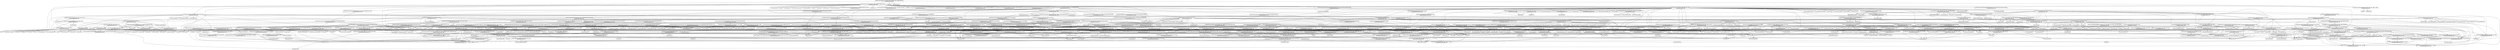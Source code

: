 // subgraph node: kvm_vcpu_compat_ioctl
// subgraph edge: kvm_vcpu_compat_ioctl->copy_from_user
// subgraph node: copy_from_user
// subgraph edge: kvm_vcpu_compat_ioctl->compat_ptr
// subgraph node: compat_ptr
// subgraph edge: kvm_vcpu_compat_ioctl->get_compat_sigset
// subgraph node: get_compat_sigset
// subgraph edge: kvm_vcpu_compat_ioctl->kvm_vcpu_ioctl_set_sigmask
// subgraph node: kvm_vcpu_ioctl_set_sigmask
// subgraph edge: kvm_vcpu_ioctl_set_sigmask->sigdelsetmask
// subgraph node: sigdelsetmask
// subgraph edge: kvm_vcpu_ioctl_set_sigmask->sigmask
// subgraph node: sigmask
// subgraph edge: kvm_vcpu_compat_ioctl->kvm_vcpu_ioctl
// subgraph node: kvm_vcpu_ioctl
// subgraph edge: kvm_vcpu_ioctl->unlikely
// subgraph node: unlikely
// subgraph edge: kvm_vcpu_ioctl->IS_ERR
// subgraph node: IS_ERR
// subgraph edge: kvm_vcpu_ioctl->PTR_ERR
// subgraph node: PTR_ERR
// subgraph edge: kvm_vcpu_ioctl->kfree
// subgraph node: kfree
// subgraph edge: kvm_vcpu_ioctl->mutex_unlock
// subgraph node: mutex_unlock
// subgraph edge: kvm_vcpu_ioctl->kzalloc
// subgraph node: kzalloc
// subgraph edge: kvm_vcpu_ioctl->rcu_access_pointer
// subgraph node: rcu_access_pointer
// subgraph edge: kvm_vcpu_ioctl->put_pid
// subgraph node: put_pid
// subgraph edge: kvm_vcpu_ioctl->rcu_assign_pointer
// subgraph node: rcu_assign_pointer
// subgraph edge: kvm_vcpu_ioctl->copy_from_user
// subgraph edge: kvm_vcpu_ioctl->copy_to_user
// subgraph node: copy_to_user
// subgraph edge: kvm_vcpu_ioctl->kvm_vcpu_ioctl_set_sigmask
// subgraph edge: kvm_vcpu_ioctl->kvm_arch_vcpu_async_ioctl
// subgraph node: kvm_arch_vcpu_async_ioctl
// subgraph edge: kvm_vcpu_ioctl->mutex_lock_killable
// subgraph node: mutex_lock_killable
// subgraph edge: kvm_vcpu_ioctl->task_pid
// subgraph node: task_pid
// subgraph edge: kvm_vcpu_ioctl->kvm_arch_vcpu_run_pid_change
// subgraph node: kvm_arch_vcpu_run_pid_change
// subgraph edge: kvm_arch_vcpu_run_pid_change->likely
// subgraph node: likely
// subgraph edge: kvm_arch_vcpu_run_pid_change->irqchip_in_kernel
// subgraph node: irqchip_in_kernel
// subgraph edge: kvm_arch_vcpu_run_pid_change->is_protected_kvm_enabled
// subgraph node: is_protected_kvm_enabled
// subgraph edge: kvm_arch_vcpu_run_pid_change->mutex_lock
// subgraph node: mutex_lock
// subgraph edge: kvm_arch_vcpu_run_pid_change->mutex_unlock
// subgraph edge: kvm_arch_vcpu_run_pid_change->kvm_call_hyp_nvhe
// subgraph node: kvm_call_hyp_nvhe
// subgraph edge: kvm_arch_vcpu_run_pid_change->vcpu_has_run_once
// subgraph node: vcpu_has_run_once
// subgraph edge: kvm_arch_vcpu_run_pid_change->kvm_vcpu_initialized
// subgraph node: kvm_vcpu_initialized
// subgraph edge: kvm_vcpu_initialized->vcpu_get_flag
// subgraph node: vcpu_get_flag
// subgraph edge: kvm_arch_vcpu_run_pid_change->kvm_arm_vcpu_is_finalized
// subgraph node: kvm_arm_vcpu_is_finalized
// subgraph edge: kvm_arm_vcpu_is_finalized->vcpu_has_sve
// subgraph node: vcpu_has_sve
// subgraph edge: kvm_arm_vcpu_is_finalized->kvm_arm_vcpu_sve_finalized
// subgraph node: kvm_arm_vcpu_sve_finalized
// subgraph edge: kvm_arch_vcpu_run_pid_change->kvm_arch_vcpu_run_map_fp
// subgraph node: kvm_arch_vcpu_run_map_fp
// subgraph edge: kvm_arch_vcpu_run_map_fp->is_protected_kvm_enabled
// subgraph edge: kvm_arch_vcpu_run_map_fp->kern_hyp_va
// subgraph node: kern_hyp_va
// subgraph edge: kvm_arch_vcpu_run_map_fp->kvm_vcpu_unshare_task_fp
// subgraph node: kvm_vcpu_unshare_task_fp
// subgraph edge: kvm_vcpu_unshare_task_fp->is_protected_kvm_enabled
// subgraph edge: kvm_vcpu_unshare_task_fp->kvm_unshare_hyp
// subgraph node: kvm_unshare_hyp
// subgraph edge: kvm_unshare_hyp->WARN_ON
// subgraph node: WARN_ON
// subgraph edge: kvm_unshare_hyp->is_kernel_in_hyp_mode
// subgraph node: is_kernel_in_hyp_mode
// subgraph edge: kvm_unshare_hyp->ALIGN_DOWN
// subgraph node: ALIGN_DOWN
// subgraph edge: kvm_unshare_hyp->kvm_host_owns_hyp_mappings
// subgraph node: kvm_host_owns_hyp_mappings
// subgraph edge: kvm_host_owns_hyp_mappings->WARN_ON
// subgraph edge: kvm_host_owns_hyp_mappings->is_protected_kvm_enabled
// subgraph edge: kvm_host_owns_hyp_mappings->is_kernel_in_hyp_mode
// subgraph edge: kvm_host_owns_hyp_mappings->static_branch_likely
// subgraph node: static_branch_likely
// subgraph edge: kvm_unshare_hyp->PAGE_ALIGN
// subgraph node: PAGE_ALIGN
// subgraph edge: kvm_unshare_hyp->unshare_pfn_hyp
// subgraph node: unshare_pfn_hyp
// subgraph edge: unshare_pfn_hyp->WARN_ON
// subgraph edge: unshare_pfn_hyp->kfree
// subgraph edge: unshare_pfn_hyp->mutex_lock
// subgraph edge: unshare_pfn_hyp->mutex_unlock
// subgraph edge: unshare_pfn_hyp->kvm_call_hyp_nvhe
// subgraph edge: unshare_pfn_hyp->find_shared_pfn
// subgraph node: find_shared_pfn
// subgraph edge: find_shared_pfn->container_of
// subgraph node: container_of
// subgraph edge: unshare_pfn_hyp->rb_erase
// subgraph node: rb_erase
// subgraph edge: kvm_vcpu_unshare_task_fp->put_task_struct
// subgraph node: put_task_struct
// subgraph edge: kvm_arch_vcpu_run_map_fp->kvm_share_hyp
// subgraph node: kvm_share_hyp
// subgraph edge: kvm_share_hyp->is_kernel_in_hyp_mode
// subgraph edge: kvm_share_hyp->create_hyp_mappings
// subgraph node: create_hyp_mappings
// subgraph edge: create_hyp_mappings->is_kernel_in_hyp_mode
// subgraph edge: create_hyp_mappings->kern_hyp_va
// subgraph edge: create_hyp_mappings->kvm_host_owns_hyp_mappings
// subgraph edge: create_hyp_mappings->PAGE_ALIGN
// subgraph edge: create_hyp_mappings->kvm_kaddr_to_phys
// subgraph node: kvm_kaddr_to_phys
// subgraph edge: kvm_kaddr_to_phys->BUG_ON
// subgraph node: BUG_ON
// subgraph edge: kvm_kaddr_to_phys->is_vmalloc_addr
// subgraph node: is_vmalloc_addr
// subgraph edge: kvm_kaddr_to_phys->virt_addr_valid
// subgraph node: virt_addr_valid
// subgraph edge: kvm_kaddr_to_phys->page_to_phys
// subgraph node: page_to_phys
// subgraph edge: kvm_kaddr_to_phys->vmalloc_to_page
// subgraph node: vmalloc_to_page
// subgraph edge: kvm_kaddr_to_phys->offset_in_page
// subgraph node: offset_in_page
// subgraph edge: kvm_share_hyp->ALIGN_DOWN
// subgraph edge: kvm_share_hyp->kvm_host_owns_hyp_mappings
// subgraph edge: kvm_share_hyp->PAGE_ALIGN
// subgraph edge: kvm_share_hyp->is_vmalloc_or_module_addr
// subgraph node: is_vmalloc_or_module_addr
// subgraph edge: kvm_share_hyp->share_pfn_hyp
// subgraph node: share_pfn_hyp
// subgraph edge: share_pfn_hyp->mutex_lock
// subgraph edge: share_pfn_hyp->mutex_unlock
// subgraph edge: share_pfn_hyp->kvm_call_hyp_nvhe
// subgraph edge: share_pfn_hyp->kzalloc
// subgraph edge: share_pfn_hyp->find_shared_pfn
// subgraph edge: share_pfn_hyp->rb_link_node
// subgraph node: rb_link_node
// subgraph edge: share_pfn_hyp->rb_insert_color
// subgraph node: rb_insert_color
// subgraph edge: kvm_arch_vcpu_run_map_fp->get_task_struct
// subgraph node: get_task_struct
// subgraph edge: kvm_arch_vcpu_run_pid_change->kvm_init_mpidr_data
// subgraph node: kvm_init_mpidr_data
// subgraph edge: kvm_init_mpidr_data->BIT_ULL
// subgraph node: BIT_ULL
// subgraph edge: kvm_init_mpidr_data->mutex_lock
// subgraph edge: kvm_init_mpidr_data->mutex_unlock
// subgraph edge: kvm_init_mpidr_data->kvm_for_each_vcpu
// subgraph node: kvm_for_each_vcpu
// subgraph edge: kvm_init_mpidr_data->kvm_mpidr_index
// subgraph node: kvm_mpidr_index
// subgraph edge: kvm_init_mpidr_data->kvm_vcpu_get_mpidr_aff
// subgraph node: kvm_vcpu_get_mpidr_aff
// subgraph edge: kvm_init_mpidr_data->kzalloc
// subgraph edge: kvm_init_mpidr_data->atomic_read
// subgraph node: atomic_read
// subgraph edge: kvm_init_mpidr_data->hweight_long
// subgraph node: hweight_long
// subgraph edge: kvm_init_mpidr_data->struct_size
// subgraph node: struct_size
// subgraph edge: kvm_arch_vcpu_run_pid_change->kvm_arm_vcpu_init_debug
// subgraph node: kvm_arm_vcpu_init_debug
// subgraph edge: kvm_arm_vcpu_init_debug->preempt_disable
// subgraph node: preempt_disable
// subgraph edge: kvm_arm_vcpu_init_debug->preempt_enable
// subgraph node: preempt_enable
// subgraph edge: kvm_arm_vcpu_init_debug->kvm_arm_setup_mdcr_el2
// subgraph node: kvm_arm_setup_mdcr_el2
// subgraph edge: kvm_arm_setup_mdcr_el2->vcpu_get_flag
// subgraph edge: kvm_arm_setup_mdcr_el2->kvm_vcpu_os_lock_enabled
// subgraph node: kvm_vcpu_os_lock_enabled
// subgraph edge: kvm_arm_setup_mdcr_el2->trace_kvm_arm_set_dreg32
// subgraph node: trace_kvm_arm_set_dreg32
// subgraph edge: kvm_arch_vcpu_run_pid_change->kvm_vgic_map_resources
// subgraph node: kvm_vgic_map_resources
// subgraph edge: kvm_arch_vcpu_run_pid_change->kvm_timer_enable
// subgraph node: kvm_timer_enable
// subgraph edge: kvm_timer_enable->get_timer_map
// subgraph node: get_timer_map
// subgraph edge: get_timer_map->vcpu_has_nv
// subgraph node: vcpu_has_nv
// subgraph edge: get_timer_map->is_hyp_ctxt
// subgraph node: is_hyp_ctxt
// subgraph edge: get_timer_map->vcpu_hvtimer
// subgraph node: vcpu_hvtimer
// subgraph edge: get_timer_map->vcpu_hptimer
// subgraph node: vcpu_hptimer
// subgraph edge: get_timer_map->vcpu_vtimer
// subgraph node: vcpu_vtimer
// subgraph edge: get_timer_map->vcpu_ptimer
// subgraph node: vcpu_ptimer
// subgraph edge: get_timer_map->has_vhe
// subgraph node: has_vhe
// subgraph edge: get_timer_map->trace_kvm_get_timer_map
// subgraph node: trace_kvm_get_timer_map
// subgraph edge: kvm_timer_enable->timer_irq
// subgraph node: timer_irq
// subgraph edge: kvm_timer_enable->irqchip_in_kernel
// subgraph edge: kvm_timer_enable->vcpu_timer
// subgraph node: vcpu_timer
// subgraph edge: kvm_timer_enable->kvm_debug
// subgraph node: kvm_debug
// subgraph edge: kvm_timer_enable->kvm_vgic_map_phys_irq
// subgraph node: kvm_vgic_map_phys_irq
// subgraph edge: kvm_timer_enable->timer_irqs_are_valid
// subgraph node: timer_irqs_are_valid
// subgraph edge: timer_irqs_are_valid->bool
// subgraph node: bool
// subgraph edge: timer_irqs_are_valid->mutex_lock
// subgraph edge: timer_irqs_are_valid->mutex_unlock
// subgraph edge: timer_irqs_are_valid->nr_timers
// subgraph node: nr_timers
// subgraph edge: nr_timers->vcpu_has_nv
// subgraph edge: timer_irqs_are_valid->set_bit
// subgraph node: set_bit
// subgraph edge: timer_irqs_are_valid->hweight32
// subgraph node: hweight32
// subgraph edge: kvm_arch_vcpu_run_pid_change->kvm_arm_pmu_v3_enable
// subgraph node: kvm_arm_pmu_v3_enable
// subgraph edge: kvm_arm_pmu_v3_enable->irqchip_in_kernel
// subgraph edge: kvm_arm_pmu_v3_enable->kvm_vcpu_has_pmu
// subgraph node: kvm_vcpu_has_pmu
// subgraph edge: kvm_arm_pmu_v3_enable->kvm_make_request
// subgraph node: kvm_make_request
// subgraph edge: kvm_arm_pmu_v3_enable->irq_is_ppi
// subgraph node: irq_is_ppi
// subgraph edge: kvm_arm_pmu_v3_enable->vgic_valid_spi
// subgraph node: vgic_valid_spi
// subgraph edge: kvm_arm_pmu_v3_enable->kvm_arm_pmu_irq_initialized
// subgraph node: kvm_arm_pmu_irq_initialized
// subgraph edge: kvm_arch_vcpu_run_pid_change->pkvm_create_hyp_vm
// subgraph node: pkvm_create_hyp_vm
// subgraph edge: pkvm_create_hyp_vm->mutex_lock
// subgraph edge: pkvm_create_hyp_vm->mutex_unlock
// subgraph edge: kvm_arch_vcpu_run_pid_change->static_branch_inc
// subgraph node: static_branch_inc
// subgraph edge: kvm_arch_vcpu_run_pid_change->kvm_vm_is_protected
// subgraph node: kvm_vm_is_protected
// subgraph edge: kvm_arch_vcpu_run_pid_change->set_bit
// subgraph edge: kvm_vcpu_ioctl->get_task_pid
// subgraph node: get_task_pid
// subgraph edge: kvm_vcpu_ioctl->synchronize_rcu
// subgraph node: synchronize_rcu
// subgraph edge: kvm_vcpu_ioctl->kvm_arch_vcpu_ioctl_run
// subgraph node: kvm_arch_vcpu_ioctl_run
// subgraph edge: kvm_arch_vcpu_ioctl_run->vcpu_get_flag
// subgraph edge: kvm_arch_vcpu_ioctl_run->preempt_disable
// subgraph edge: kvm_arch_vcpu_ioctl_run->preempt_enable
// subgraph edge: kvm_arch_vcpu_ioctl_run->has_vhe
// subgraph edge: kvm_arch_vcpu_ioctl_run->static_branch_unlikely
// subgraph node: static_branch_unlikely
// subgraph edge: kvm_arch_vcpu_ioctl_run->unlikely
// subgraph edge: kvm_arch_vcpu_ioctl_run->irqchip_in_kernel
// subgraph edge: kvm_arch_vcpu_ioctl_run->isb
// subgraph node: isb
// subgraph edge: kvm_arch_vcpu_ioctl_run->kvm_call_hyp
// subgraph node: kvm_call_hyp
// subgraph edge: kvm_arch_vcpu_ioctl_run->vcpu_pc
// subgraph node: vcpu_pc
// subgraph edge: kvm_arch_vcpu_ioctl_run->vcpu_clear_flag
// subgraph node: vcpu_clear_flag
// subgraph edge: kvm_arch_vcpu_ioctl_run->kvm_vcpu_trap_get_class
// subgraph node: kvm_vcpu_trap_get_class
// subgraph edge: kvm_arch_vcpu_ioctl_run->kvm_handle_mmio_return
// subgraph node: kvm_handle_mmio_return
// subgraph edge: kvm_handle_mmio_return->unlikely
// subgraph edge: kvm_handle_mmio_return->vcpu_set_reg
// subgraph node: vcpu_set_reg
// subgraph edge: kvm_handle_mmio_return->kvm_incr_pc
// subgraph node: kvm_incr_pc
// subgraph edge: kvm_handle_mmio_return->kvm_vcpu_dabt_iswrite
// subgraph node: kvm_vcpu_dabt_iswrite
// subgraph edge: kvm_handle_mmio_return->kvm_vcpu_dabt_get_as
// subgraph node: kvm_vcpu_dabt_get_as
// subgraph edge: kvm_handle_mmio_return->kvm_vcpu_dabt_get_rd
// subgraph node: kvm_vcpu_dabt_get_rd
// subgraph edge: kvm_handle_mmio_return->trace_kvm_mmio
// subgraph node: trace_kvm_mmio
// subgraph edge: kvm_handle_mmio_return->kvm_mmio_read_buf
// subgraph node: kvm_mmio_read_buf
// subgraph edge: kvm_mmio_read_buf->memcpy
// subgraph node: memcpy
// subgraph edge: kvm_handle_mmio_return->kvm_vcpu_dabt_issext
// subgraph node: kvm_vcpu_dabt_issext
// subgraph edge: kvm_handle_mmio_return->kvm_vcpu_dabt_issf
// subgraph node: kvm_vcpu_dabt_issf
// subgraph edge: kvm_handle_mmio_return->vcpu_data_host_to_guest
// subgraph node: vcpu_data_host_to_guest
// subgraph edge: kvm_arch_vcpu_ioctl_run->vcpu_load
// subgraph node: vcpu_load
// subgraph edge: vcpu_load->get_cpu
// subgraph node: get_cpu
// subgraph edge: vcpu_load->put_cpu
// subgraph node: put_cpu
// subgraph edge: vcpu_load->kvm_arch_vcpu_load
// subgraph node: kvm_arch_vcpu_load
// subgraph edge: kvm_arch_vcpu_load->has_vhe
// subgraph edge: kvm_arch_vcpu_load->kvm_call_hyp
// subgraph edge: kvm_arch_vcpu_load->kvm_vcpu_pmu_restore_guest
// subgraph node: kvm_vcpu_pmu_restore_guest
// subgraph edge: kvm_vcpu_pmu_restore_guest->preempt_disable
// subgraph edge: kvm_vcpu_pmu_restore_guest->preempt_enable
// subgraph edge: kvm_vcpu_pmu_restore_guest->has_vhe
// subgraph edge: kvm_vcpu_pmu_restore_guest->kvm_arm_support_pmu_v3
// subgraph node: kvm_arm_support_pmu_v3
// subgraph edge: kvm_vcpu_pmu_restore_guest->kvm_get_pmu_events
// subgraph node: kvm_get_pmu_events
// subgraph edge: kvm_get_pmu_events->this_cpu_ptr
// subgraph node: this_cpu_ptr
// subgraph edge: kvm_vcpu_pmu_restore_guest->kvm_vcpu_pmu_enable_el0
// subgraph node: kvm_vcpu_pmu_enable_el0
// subgraph edge: kvm_vcpu_pmu_enable_el0->for_each_set_bit
// subgraph node: for_each_set_bit
// subgraph edge: kvm_vcpu_pmu_enable_el0->kvm_vcpu_pmu_read_evtype_direct
// subgraph node: kvm_vcpu_pmu_read_evtype_direct
// subgraph edge: kvm_vcpu_pmu_read_evtype_direct->WARN_ON
// subgraph edge: kvm_vcpu_pmu_read_evtype_direct->read_sysreg
// subgraph node: read_sysreg
// subgraph edge: kvm_vcpu_pmu_read_evtype_direct->PMEVTYPER_CASES
// subgraph node: PMEVTYPER_CASES
// subgraph edge: kvm_vcpu_pmu_enable_el0->kvm_vcpu_pmu_write_evtype_direct
// subgraph node: kvm_vcpu_pmu_write_evtype_direct
// subgraph edge: kvm_vcpu_pmu_write_evtype_direct->WARN_ON
// subgraph edge: kvm_vcpu_pmu_write_evtype_direct->PMEVTYPER_CASES
// subgraph edge: kvm_vcpu_pmu_write_evtype_direct->write_sysreg
// subgraph node: write_sysreg
// subgraph edge: kvm_vcpu_pmu_restore_guest->kvm_vcpu_pmu_disable_el0
// subgraph node: kvm_vcpu_pmu_disable_el0
// subgraph edge: kvm_vcpu_pmu_disable_el0->for_each_set_bit
// subgraph edge: kvm_vcpu_pmu_disable_el0->kvm_vcpu_pmu_read_evtype_direct
// subgraph edge: kvm_vcpu_pmu_disable_el0->kvm_vcpu_pmu_write_evtype_direct
// subgraph edge: kvm_arch_vcpu_load->kvm_make_request
// subgraph edge: kvm_arch_vcpu_load->this_cpu_ptr
// subgraph edge: kvm_arch_vcpu_load->kvm_vgic_load
// subgraph node: kvm_vgic_load
// subgraph edge: kvm_arch_vcpu_load->kvm_timer_vcpu_load
// subgraph node: kvm_timer_vcpu_load
// subgraph edge: kvm_timer_vcpu_load->vcpu_has_nv
// subgraph edge: kvm_timer_vcpu_load->get_timer_map
// subgraph edge: kvm_timer_vcpu_load->timer_emulate
// subgraph node: timer_emulate
// subgraph edge: timer_emulate->bool
// subgraph edge: timer_emulate->kvm_timer_should_fire
// subgraph node: kvm_timer_should_fire
// subgraph edge: kvm_timer_should_fire->kvm_phys_timer_read
// subgraph node: kvm_phys_timer_read
// subgraph edge: kvm_timer_should_fire->timer_get_offset
// subgraph node: timer_get_offset
// subgraph edge: kvm_timer_should_fire->arch_timer_ctx_index
// subgraph node: arch_timer_ctx_index
// subgraph edge: kvm_timer_should_fire->kvm_timer_irq_can_fire
// subgraph node: kvm_timer_irq_can_fire
// subgraph edge: kvm_timer_irq_can_fire->WARN_ON
// subgraph edge: kvm_timer_irq_can_fire->timer_get_ctl
// subgraph node: timer_get_ctl
// subgraph edge: timer_get_ctl->arch_timer_ctx_index
// subgraph edge: timer_get_ctl->WARN_ON
// subgraph edge: kvm_timer_should_fire->read_sysreg_el0
// subgraph node: read_sysreg_el0
// subgraph edge: kvm_timer_should_fire->timer_get_cval
// subgraph node: timer_get_cval
// subgraph edge: timer_get_cval->arch_timer_ctx_index
// subgraph edge: timer_get_cval->WARN_ON
// subgraph edge: timer_emulate->trace_kvm_timer_emulate
// subgraph node: trace_kvm_timer_emulate
// subgraph edge: timer_emulate->kvm_timer_update_irq
// subgraph node: kvm_timer_update_irq
// subgraph edge: kvm_timer_update_irq->WARN_ON
// subgraph edge: kvm_timer_update_irq->trace_kvm_timer_update_irq
// subgraph node: trace_kvm_timer_update_irq
// subgraph edge: kvm_timer_update_irq->timer_irq
// subgraph edge: kvm_timer_update_irq->userspace_irqchip
// subgraph node: userspace_irqchip
// subgraph edge: userspace_irqchip->static_branch_unlikely
// subgraph edge: userspace_irqchip->unlikely
// subgraph edge: userspace_irqchip->irqchip_in_kernel
// subgraph edge: kvm_timer_update_irq->kvm_vgic_inject_irq
// subgraph node: kvm_vgic_inject_irq
// subgraph edge: timer_emulate->kvm_timer_irq_can_fire
// subgraph edge: timer_emulate->soft_timer_start
// subgraph node: soft_timer_start
// subgraph edge: soft_timer_start->hrtimer_start
// subgraph node: hrtimer_start
// subgraph edge: soft_timer_start->ktime_add_ns
// subgraph node: ktime_add_ns
// subgraph edge: soft_timer_start->ktime_get
// subgraph node: ktime_get
// subgraph edge: timer_emulate->kvm_timer_compute_delta
// subgraph node: kvm_timer_compute_delta
// subgraph edge: kvm_timer_compute_delta->timer_get_cval
// subgraph edge: kvm_timer_compute_delta->kvm_counter_compute_delta
// subgraph node: kvm_counter_compute_delta
// subgraph edge: kvm_counter_compute_delta->kvm_phys_timer_read
// subgraph edge: kvm_counter_compute_delta->timer_get_offset
// subgraph edge: kvm_counter_compute_delta->cyclecounter_cyc2ns
// subgraph node: cyclecounter_cyc2ns
// subgraph edge: kvm_timer_vcpu_load->timer_restore_state
// subgraph node: timer_restore_state
// subgraph edge: timer_restore_state->BUG
// subgraph node: BUG
// subgraph edge: timer_restore_state->timer_get_offset
// subgraph edge: timer_restore_state->arch_timer_ctx_index
// subgraph edge: timer_restore_state->timer_get_cval
// subgraph edge: timer_restore_state->timer_get_ctl
// subgraph edge: timer_restore_state->vcpu_timer
// subgraph edge: timer_restore_state->local_irq_save
// subgraph node: local_irq_save
// subgraph edge: timer_restore_state->write_sysreg_el0
// subgraph node: write_sysreg_el0
// subgraph edge: timer_restore_state->isb
// subgraph edge: timer_restore_state->set_cntvoff
// subgraph node: set_cntvoff
// subgraph edge: set_cntvoff->kvm_call_hyp
// subgraph edge: timer_restore_state->set_cntpoff
// subgraph node: set_cntpoff
// subgraph edge: set_cntpoff->has_cntpoff
// subgraph node: has_cntpoff
// subgraph edge: set_cntpoff->write_sysreg_s
// subgraph node: write_sysreg_s
// subgraph edge: timer_restore_state->local_irq_restore
// subgraph node: local_irq_restore
// subgraph edge: timer_restore_state->trace_kvm_timer_restore_state
// subgraph node: trace_kvm_timer_restore_state
// subgraph edge: kvm_timer_vcpu_load->unlikely
// subgraph edge: kvm_timer_vcpu_load->vcpu_timer
// subgraph edge: kvm_timer_vcpu_load->static_branch_likely
// subgraph edge: kvm_timer_vcpu_load->kvm_timer_vcpu_load_nested_switch
// subgraph node: kvm_timer_vcpu_load_nested_switch
// subgraph edge: kvm_timer_vcpu_load_nested_switch->vcpu_hvtimer
// subgraph edge: kvm_timer_vcpu_load_nested_switch->timer_irq
// subgraph edge: kvm_timer_vcpu_load_nested_switch->irqchip_in_kernel
// subgraph edge: kvm_timer_vcpu_load_nested_switch->vcpu_el2_e2h_is_set
// subgraph node: vcpu_el2_e2h_is_set
// subgraph edge: kvm_timer_vcpu_load_nested_switch->WARN_ON_ONCE
// subgraph node: WARN_ON_ONCE
// subgraph edge: kvm_timer_vcpu_load_nested_switch->kvm_vgic_get_map
// subgraph node: kvm_vgic_get_map
// subgraph edge: kvm_timer_vcpu_load_nested_switch->kvm_vgic_unmap_phys_irq
// subgraph node: kvm_vgic_unmap_phys_irq
// subgraph edge: kvm_timer_vcpu_load_nested_switch->kvm_vgic_map_phys_irq
// subgraph edge: kvm_timer_vcpu_load->kvm_timer_vcpu_load_gic
// subgraph node: kvm_timer_vcpu_load_gic
// subgraph edge: kvm_timer_vcpu_load_gic->bool
// subgraph edge: kvm_timer_vcpu_load_gic->kvm_timer_should_fire
// subgraph edge: kvm_timer_vcpu_load_gic->kvm_timer_update_irq
// subgraph edge: kvm_timer_vcpu_load_gic->timer_irq
// subgraph edge: kvm_timer_vcpu_load_gic->irqchip_in_kernel
// subgraph edge: kvm_timer_vcpu_load_gic->kvm_vgic_map_is_active
// subgraph node: kvm_vgic_map_is_active
// subgraph edge: kvm_timer_vcpu_load_gic->set_timer_irq_phys_active
// subgraph node: set_timer_irq_phys_active
// subgraph edge: set_timer_irq_phys_active->WARN_ON
// subgraph edge: set_timer_irq_phys_active->irq_set_irqchip_state
// subgraph node: irq_set_irqchip_state
// subgraph edge: kvm_timer_vcpu_load->kvm_timer_vcpu_load_nogic
// subgraph node: kvm_timer_vcpu_load_nogic
// subgraph edge: kvm_timer_vcpu_load_nogic->vcpu_vtimer
// subgraph edge: kvm_timer_vcpu_load_nogic->kvm_timer_should_fire
// subgraph edge: kvm_timer_vcpu_load_nogic->kvm_timer_update_irq
// subgraph edge: kvm_timer_vcpu_load_nogic->disable_percpu_irq
// subgraph node: disable_percpu_irq
// subgraph edge: kvm_timer_vcpu_load_nogic->enable_percpu_irq
// subgraph node: enable_percpu_irq
// subgraph edge: kvm_timer_vcpu_load->kvm_timer_unblocking
// subgraph node: kvm_timer_unblocking
// subgraph edge: kvm_timer_unblocking->soft_timer_cancel
// subgraph node: soft_timer_cancel
// subgraph edge: soft_timer_cancel->hrtimer_cancel
// subgraph node: hrtimer_cancel
// subgraph edge: kvm_timer_unblocking->vcpu_timer
// subgraph edge: kvm_timer_vcpu_load->timer_set_traps
// subgraph node: timer_set_traps
// subgraph edge: timer_set_traps->vcpu_has_nv
// subgraph edge: timer_set_traps->is_hyp_ctxt
// subgraph edge: timer_set_traps->has_vhe
// subgraph edge: timer_set_traps->timer_get_offset
// subgraph edge: timer_set_traps->bool
// subgraph edge: timer_set_traps->has_cntpoff
// subgraph edge: timer_set_traps->vcpu_el2_e2h_is_set
// subgraph edge: timer_set_traps->sysreg_clear_set
// subgraph node: sysreg_clear_set
// subgraph edge: timer_set_traps->assign_clear_set_bit
// subgraph node: assign_clear_set_bit
// subgraph edge: kvm_arch_vcpu_load->kvm_vcpu_load_vhe
// subgraph node: kvm_vcpu_load_vhe
// subgraph edge: kvm_arch_vcpu_load->kvm_arch_vcpu_load_fp
// subgraph node: kvm_arch_vcpu_load_fp
// subgraph edge: kvm_arch_vcpu_load_fp->BUG_ON
// subgraph edge: kvm_arch_vcpu_load_fp->read_sysreg
// subgraph edge: kvm_arch_vcpu_load_fp->vcpu_clear_flag
// subgraph edge: kvm_arch_vcpu_load_fp->system_supports_sme
// subgraph node: system_supports_sme
// subgraph edge: kvm_arch_vcpu_load_fp->fpsimd_save_and_flush_cpu_state
// subgraph node: fpsimd_save_and_flush_cpu_state
// subgraph edge: kvm_arch_vcpu_load_fp->system_supports_fpsimd
// subgraph node: system_supports_fpsimd
// subgraph edge: kvm_arch_vcpu_load_fp->fpsimd_kvm_prepare
// subgraph node: fpsimd_kvm_prepare
// subgraph edge: kvm_arch_vcpu_load_fp->vcpu_set_flag
// subgraph node: vcpu_set_flag
// subgraph edge: kvm_arch_vcpu_load_fp->read_sysreg_s
// subgraph node: read_sysreg_s
// subgraph edge: kvm_arch_vcpu_load->kvm_arm_is_pvtime_enabled
// subgraph node: kvm_arm_is_pvtime_enabled
// subgraph edge: kvm_arch_vcpu_load->single_task_running
// subgraph node: single_task_running
// subgraph edge: kvm_arch_vcpu_load->vcpu_clear_wfx_traps
// subgraph node: vcpu_clear_wfx_traps
// subgraph edge: kvm_arch_vcpu_load->vcpu_set_wfx_traps
// subgraph node: vcpu_set_wfx_traps
// subgraph edge: kvm_arch_vcpu_load->vcpu_has_ptrauth
// subgraph node: vcpu_has_ptrauth
// subgraph edge: kvm_arch_vcpu_load->vcpu_ptrauth_disable
// subgraph node: vcpu_ptrauth_disable
// subgraph edge: kvm_arch_vcpu_load->kvm_arch_vcpu_load_debug_state_flags
// subgraph node: kvm_arch_vcpu_load_debug_state_flags
// subgraph edge: kvm_arch_vcpu_load_debug_state_flags->has_vhe
// subgraph edge: kvm_arch_vcpu_load_debug_state_flags->read_sysreg
// subgraph edge: kvm_arch_vcpu_load_debug_state_flags->BIT
// subgraph node: BIT
// subgraph edge: kvm_arch_vcpu_load_debug_state_flags->vcpu_set_flag
// subgraph edge: kvm_arch_vcpu_load_debug_state_flags->read_sysreg_s
// subgraph edge: kvm_arch_vcpu_load_debug_state_flags->cpuid_feature_extract_unsigned_field
// subgraph node: cpuid_feature_extract_unsigned_field
// subgraph edge: kvm_arch_vcpu_load->cpumask_test_cpu
// subgraph node: cpumask_test_cpu
// subgraph edge: kvm_arch_vcpu_load->vcpu_set_on_unsupported_cpu
// subgraph node: vcpu_set_on_unsupported_cpu
// subgraph edge: vcpu_load->preempt_notifier_register
// subgraph node: preempt_notifier_register
// subgraph edge: kvm_arch_vcpu_ioctl_run->kvm_sigset_activate
// subgraph node: kvm_sigset_activate
// subgraph edge: kvm_sigset_activate->sigprocmask
// subgraph node: sigprocmask
// subgraph edge: kvm_arch_vcpu_ioctl_run->xfer_to_guest_mode_handle_work
// subgraph node: xfer_to_guest_mode_handle_work
// subgraph edge: kvm_arch_vcpu_ioctl_run->check_vcpu_requests
// subgraph node: check_vcpu_requests
// subgraph edge: check_vcpu_requests->preempt_disable
// subgraph edge: check_vcpu_requests->preempt_enable
// subgraph edge: check_vcpu_requests->kvm_vcpu_pmu_restore_guest
// subgraph edge: check_vcpu_requests->vgic_v4_put
// subgraph node: vgic_v4_put
// subgraph edge: check_vcpu_requests->vgic_v4_load
// subgraph node: vgic_v4_load
// subgraph edge: check_vcpu_requests->kvm_check_request
// subgraph node: kvm_check_request
// subgraph edge: check_vcpu_requests->kvm_request_pending
// subgraph node: kvm_request_pending
// subgraph edge: check_vcpu_requests->kvm_vcpu_sleep
// subgraph node: kvm_vcpu_sleep
// subgraph edge: kvm_vcpu_sleep->kvm_make_request
// subgraph edge: kvm_vcpu_sleep->smp_rmb
// subgraph node: smp_rmb
// subgraph edge: kvm_vcpu_sleep->kvm_arm_vcpu_stopped
// subgraph node: kvm_arm_vcpu_stopped
// subgraph edge: kvm_arm_vcpu_stopped->READ_ONCE
// subgraph node: READ_ONCE
// subgraph edge: kvm_vcpu_sleep->kvm_arch_vcpu_get_wait
// subgraph node: kvm_arch_vcpu_get_wait
// subgraph edge: kvm_vcpu_sleep->rcuwait_wait_event
// subgraph node: rcuwait_wait_event
// subgraph edge: check_vcpu_requests->kvm_reset_vcpu
// subgraph node: kvm_reset_vcpu
// subgraph edge: kvm_reset_vcpu->vcpu_el1_is_32bit
// subgraph node: vcpu_el1_is_32bit
// subgraph edge: kvm_reset_vcpu->vcpu_has_nv
// subgraph edge: kvm_reset_vcpu->preempt_disable
// subgraph edge: kvm_reset_vcpu->preempt_enable
// subgraph edge: kvm_reset_vcpu->bool
// subgraph edge: kvm_reset_vcpu->vcpu_pc
// subgraph edge: kvm_reset_vcpu->memset
// subgraph node: memset
// subgraph edge: kvm_reset_vcpu->vcpu_mode_is_32bit
// subgraph node: vcpu_mode_is_32bit
// subgraph edge: kvm_reset_vcpu->spin_lock
// subgraph node: spin_lock
// subgraph edge: kvm_reset_vcpu->spin_unlock
// subgraph node: spin_unlock
// subgraph edge: kvm_reset_vcpu->kvm_arch_vcpu_put
// subgraph node: kvm_arch_vcpu_put
// subgraph edge: kvm_arch_vcpu_put->has_vhe
// subgraph edge: kvm_arch_vcpu_put->kvm_arch_vcpu_put_debug_state_flags
// subgraph node: kvm_arch_vcpu_put_debug_state_flags
// subgraph edge: kvm_arch_vcpu_put_debug_state_flags->vcpu_clear_flag
// subgraph edge: kvm_arch_vcpu_put->kvm_arch_vcpu_put_fp
// subgraph node: kvm_arch_vcpu_put_fp
// subgraph edge: kvm_arch_vcpu_put_fp->vcpu_has_sve
// subgraph edge: kvm_arch_vcpu_put_fp->vcpu_get_flag
// subgraph edge: kvm_arch_vcpu_put_fp->has_vhe
// subgraph edge: kvm_arch_vcpu_put_fp->local_irq_save
// subgraph edge: kvm_arch_vcpu_put_fp->isb
// subgraph edge: kvm_arch_vcpu_put_fp->local_irq_restore
// subgraph edge: kvm_arch_vcpu_put_fp->system_supports_sme
// subgraph edge: kvm_arch_vcpu_put_fp->sysreg_clear_set
// subgraph edge: kvm_arch_vcpu_put_fp->read_sysreg_el1
// subgraph node: read_sysreg_el1
// subgraph edge: kvm_arch_vcpu_put_fp->sve_cond_update_zcr_vq
// subgraph node: sve_cond_update_zcr_vq
// subgraph edge: kvm_arch_vcpu_put_fp->vcpu_sve_max_vq
// subgraph node: vcpu_sve_max_vq
// subgraph edge: kvm_arch_vcpu_put_fp->fpsimd_save_and_flush_cpu_state
// subgraph edge: kvm_arch_vcpu_put_fp->system_supports_sve
// subgraph node: system_supports_sve
// subgraph edge: kvm_arch_vcpu_put->kvm_vcpu_put_vhe
// subgraph node: kvm_vcpu_put_vhe
// subgraph edge: kvm_arch_vcpu_put->kvm_timer_vcpu_put
// subgraph node: kvm_timer_vcpu_put
// subgraph edge: kvm_timer_vcpu_put->get_timer_map
// subgraph edge: kvm_timer_vcpu_put->soft_timer_cancel
// subgraph edge: kvm_timer_vcpu_put->timer_save_state
// subgraph node: timer_save_state
// subgraph edge: timer_save_state->BUG
// subgraph edge: timer_save_state->timer_set_cval
// subgraph node: timer_set_cval
// subgraph edge: timer_set_cval->arch_timer_ctx_index
// subgraph edge: timer_set_cval->WARN_ON
// subgraph edge: timer_save_state->timer_get_offset
// subgraph edge: timer_save_state->timer_set_ctl
// subgraph node: timer_set_ctl
// subgraph edge: timer_set_ctl->arch_timer_ctx_index
// subgraph edge: timer_set_ctl->WARN_ON
// subgraph edge: timer_save_state->arch_timer_ctx_index
// subgraph edge: timer_save_state->read_sysreg_el0
// subgraph edge: timer_save_state->vcpu_timer
// subgraph edge: timer_save_state->local_irq_save
// subgraph edge: timer_save_state->write_sysreg_el0
// subgraph edge: timer_save_state->isb
// subgraph edge: timer_save_state->set_cntvoff
// subgraph edge: timer_save_state->set_cntpoff
// subgraph edge: timer_save_state->trace_kvm_timer_save_state
// subgraph node: trace_kvm_timer_save_state
// subgraph edge: timer_save_state->local_irq_restore
// subgraph edge: kvm_timer_vcpu_put->unlikely
// subgraph edge: kvm_timer_vcpu_put->vcpu_timer
// subgraph edge: kvm_timer_vcpu_put->kvm_vcpu_is_blocking
// subgraph node: kvm_vcpu_is_blocking
// subgraph edge: kvm_timer_vcpu_put->kvm_timer_blocking
// subgraph node: kvm_timer_blocking
// subgraph edge: kvm_timer_blocking->get_timer_map
// subgraph edge: kvm_timer_blocking->kvm_timer_irq_can_fire
// subgraph edge: kvm_timer_blocking->soft_timer_start
// subgraph edge: kvm_timer_blocking->vcpu_timer
// subgraph edge: kvm_timer_blocking->vcpu_has_wfit_active
// subgraph node: vcpu_has_wfit_active
// subgraph edge: vcpu_has_wfit_active->vcpu_get_flag
// subgraph edge: vcpu_has_wfit_active->cpus_have_final_cap
// subgraph node: cpus_have_final_cap
// subgraph edge: kvm_timer_blocking->kvm_timer_earliest_exp
// subgraph node: kvm_timer_earliest_exp
// subgraph edge: kvm_timer_earliest_exp->kvm_timer_irq_can_fire
// subgraph edge: kvm_timer_earliest_exp->kvm_timer_compute_delta
// subgraph edge: kvm_timer_earliest_exp->min
// subgraph node: min
// subgraph edge: kvm_timer_earliest_exp->vcpu_has_wfit_active
// subgraph edge: kvm_timer_earliest_exp->nr_timers
// subgraph edge: kvm_timer_earliest_exp->WARN
// subgraph node: WARN
// subgraph edge: kvm_timer_earliest_exp->wfit_delay_ns
// subgraph node: wfit_delay_ns
// subgraph edge: wfit_delay_ns->vcpu_has_nv
// subgraph edge: wfit_delay_ns->is_hyp_ctxt
// subgraph edge: wfit_delay_ns->vcpu_hvtimer
// subgraph edge: wfit_delay_ns->vcpu_vtimer
// subgraph edge: wfit_delay_ns->kvm_counter_compute_delta
// subgraph edge: wfit_delay_ns->vcpu_get_reg
// subgraph node: vcpu_get_reg
// subgraph edge: wfit_delay_ns->kvm_vcpu_sys_get_rt
// subgraph node: kvm_vcpu_sys_get_rt
// subgraph edge: kvm_arch_vcpu_put->kvm_vgic_put
// subgraph node: kvm_vgic_put
// subgraph edge: kvm_arch_vcpu_put->kvm_vcpu_pmu_restore_host
// subgraph node: kvm_vcpu_pmu_restore_host
// subgraph edge: kvm_vcpu_pmu_restore_host->has_vhe
// subgraph edge: kvm_vcpu_pmu_restore_host->kvm_arm_support_pmu_v3
// subgraph edge: kvm_vcpu_pmu_restore_host->kvm_get_pmu_events
// subgraph edge: kvm_vcpu_pmu_restore_host->kvm_vcpu_pmu_enable_el0
// subgraph edge: kvm_vcpu_pmu_restore_host->kvm_vcpu_pmu_disable_el0
// subgraph edge: kvm_arch_vcpu_put->kvm_arm_vmid_clear_active
// subgraph node: kvm_arm_vmid_clear_active
// subgraph edge: kvm_arm_vmid_clear_active->this_cpu_ptr
// subgraph edge: kvm_arm_vmid_clear_active->atomic64_set
// subgraph node: atomic64_set
// subgraph edge: kvm_arch_vcpu_put->vcpu_clear_on_unsupported_cpu
// subgraph node: vcpu_clear_on_unsupported_cpu
// subgraph edge: kvm_reset_vcpu->kvm_arch_vcpu_load
// subgraph edge: kvm_reset_vcpu->smp_processor_id
// subgraph node: smp_processor_id
// subgraph edge: kvm_reset_vcpu->vcpu_set_reg
// subgraph edge: kvm_reset_vcpu->kvm_arm_vcpu_sve_finalized
// subgraph edge: kvm_reset_vcpu->kvm_pmu_vcpu_reset
// subgraph node: kvm_pmu_vcpu_reset
// subgraph edge: kvm_pmu_vcpu_reset->kvm_pmu_valid_counter_mask
// subgraph node: kvm_pmu_valid_counter_mask
// subgraph edge: kvm_pmu_valid_counter_mask->BIT
// subgraph edge: kvm_pmu_valid_counter_mask->kvm_vcpu_read_pmcr
// subgraph node: kvm_vcpu_read_pmcr
// subgraph edge: kvm_pmu_valid_counter_mask->GENMASK
// subgraph node: GENMASK
// subgraph edge: kvm_pmu_vcpu_reset->kvm_vcpu_idx_to_pmc
// subgraph node: kvm_vcpu_idx_to_pmc
// subgraph edge: kvm_pmu_vcpu_reset->kvm_pmu_stop_counter
// subgraph node: kvm_pmu_stop_counter
// subgraph edge: kvm_pmu_stop_counter->kvm_pmc_to_vcpu
// subgraph node: kvm_pmc_to_vcpu
// subgraph edge: kvm_pmc_to_vcpu->container_of
// subgraph edge: kvm_pmu_stop_counter->kvm_pmu_get_pmc_value
// subgraph node: kvm_pmu_get_pmc_value
// subgraph edge: kvm_pmu_get_pmc_value->lower_32_bits
// subgraph node: lower_32_bits
// subgraph edge: kvm_pmu_get_pmc_value->kvm_pmc_to_vcpu
// subgraph edge: kvm_pmu_get_pmc_value->kvm_pmc_is_64bit
// subgraph node: kvm_pmc_is_64bit
// subgraph edge: kvm_pmc_is_64bit->kvm_pmc_to_vcpu
// subgraph edge: kvm_pmc_is_64bit->kvm_pmu_is_3p5
// subgraph node: kvm_pmu_is_3p5
// subgraph edge: kvm_pmu_get_pmc_value->counter_index_to_reg
// subgraph node: counter_index_to_reg
// subgraph edge: kvm_pmu_get_pmc_value->perf_event_read_value
// subgraph node: perf_event_read_value
// subgraph edge: kvm_pmu_stop_counter->counter_index_to_reg
// subgraph edge: kvm_pmu_stop_counter->kvm_pmu_release_perf_event
// subgraph node: kvm_pmu_release_perf_event
// subgraph edge: kvm_pmu_release_perf_event->perf_event_disable
// subgraph node: perf_event_disable
// subgraph edge: kvm_pmu_release_perf_event->perf_event_release_kernel
// subgraph node: perf_event_release_kernel
// subgraph edge: kvm_pmu_vcpu_reset->for_each_set_bit
// subgraph edge: kvm_reset_vcpu->vcpu_has_feature
// subgraph node: vcpu_has_feature
// subgraph edge: kvm_reset_vcpu->kvm_vcpu_enable_sve
// subgraph node: kvm_vcpu_enable_sve
// subgraph edge: kvm_vcpu_enable_sve->vcpu_set_flag
// subgraph edge: kvm_reset_vcpu->kvm_vcpu_reset_sve
// subgraph node: kvm_vcpu_reset_sve
// subgraph edge: kvm_vcpu_reset_sve->vcpu_has_sve
// subgraph edge: kvm_vcpu_reset_sve->memset
// subgraph edge: kvm_vcpu_reset_sve->vcpu_sve_state_size
// subgraph node: vcpu_sve_state_size
// subgraph edge: kvm_reset_vcpu->kvm_vcpu_enable_ptrauth
// subgraph node: kvm_vcpu_enable_ptrauth
// subgraph edge: kvm_vcpu_enable_ptrauth->vcpu_set_flag
// subgraph edge: kvm_reset_vcpu->vcpu_gp_regs
// subgraph node: vcpu_gp_regs
// subgraph edge: kvm_reset_vcpu->kvm_reset_sys_regs
// subgraph node: kvm_reset_sys_regs
// subgraph edge: kvm_reset_sys_regs->reg_to_encoding
// subgraph node: reg_to_encoding
// subgraph edge: kvm_reset_sys_regs->ARRAY_SIZE
// subgraph node: ARRAY_SIZE
// subgraph edge: kvm_reset_sys_regs->kvm_reset_id_regs
// subgraph node: kvm_reset_id_regs
// subgraph edge: kvm_reset_id_regs->reg_to_encoding
// subgraph edge: kvm_reset_id_regs->IDREG
// subgraph node: IDREG
// subgraph edge: kvm_reset_id_regs->test_bit
// subgraph node: test_bit
// subgraph edge: kvm_reset_id_regs->lockdep_assert_held
// subgraph node: lockdep_assert_held
// subgraph edge: kvm_reset_id_regs->set_bit
// subgraph edge: kvm_reset_id_regs->is_id_reg
// subgraph node: is_id_reg
// subgraph edge: is_id_reg->sys_reg_Op0
// subgraph node: sys_reg_Op0
// subgraph edge: is_id_reg->sys_reg_Op1
// subgraph node: sys_reg_Op1
// subgraph edge: is_id_reg->sys_reg_CRn
// subgraph node: sys_reg_CRn
// subgraph edge: is_id_reg->sys_reg_CRm
// subgraph node: sys_reg_CRm
// subgraph edge: kvm_reset_sys_regs->is_id_reg
// subgraph edge: kvm_reset_vcpu->vcpu_set_thumb
// subgraph node: vcpu_set_thumb
// subgraph edge: kvm_reset_vcpu->kvm_vcpu_set_be
// subgraph node: kvm_vcpu_set_be
// subgraph edge: kvm_reset_vcpu->kvm_timer_vcpu_reset
// subgraph node: kvm_timer_vcpu_reset
// subgraph edge: kvm_timer_vcpu_reset->vcpu_has_nv
// subgraph edge: kvm_timer_vcpu_reset->get_timer_map
// subgraph edge: kvm_timer_vcpu_reset->vcpu_get_timer
// subgraph node: vcpu_get_timer
// subgraph edge: kvm_timer_vcpu_reset->soft_timer_cancel
// subgraph edge: kvm_timer_vcpu_reset->vcpu_vtimer
// subgraph edge: kvm_timer_vcpu_reset->timer_set_ctl
// subgraph edge: kvm_timer_vcpu_reset->kvm_timer_update_irq
// subgraph edge: kvm_timer_vcpu_reset->timer_irq
// subgraph edge: kvm_timer_vcpu_reset->irqchip_in_kernel
// subgraph edge: kvm_timer_vcpu_reset->vcpu_timer
// subgraph edge: kvm_timer_vcpu_reset->kvm_vgic_reset_mapped_irq
// subgraph node: kvm_vgic_reset_mapped_irq
// subgraph edge: check_vcpu_requests->kvm_update_stolen_time
// subgraph node: kvm_update_stolen_time
// subgraph edge: kvm_update_stolen_time->srcu_read_lock
// subgraph node: srcu_read_lock
// subgraph edge: kvm_update_stolen_time->srcu_read_unlock
// subgraph node: srcu_read_unlock
// subgraph edge: kvm_update_stolen_time->READ_ONCE
// subgraph edge: kvm_update_stolen_time->offsetof
// subgraph node: offsetof
// subgraph edge: kvm_update_stolen_time->kvm_get_guest
// subgraph node: kvm_get_guest
// subgraph edge: kvm_update_stolen_time->le64_to_cpu
// subgraph node: le64_to_cpu
// subgraph edge: kvm_update_stolen_time->kvm_put_guest
// subgraph node: kvm_put_guest
// subgraph edge: kvm_update_stolen_time->cpu_to_le64
// subgraph node: cpu_to_le64
// subgraph edge: check_vcpu_requests->kvm_vcpu_reload_pmu
// subgraph node: kvm_vcpu_reload_pmu
// subgraph edge: kvm_vcpu_reload_pmu->kvm_pmu_valid_counter_mask
// subgraph edge: kvm_vcpu_reload_pmu->kvm_vcpu_read_pmcr
// subgraph edge: kvm_vcpu_reload_pmu->kvm_pmu_handle_pmcr
// subgraph node: kvm_pmu_handle_pmcr
// subgraph edge: kvm_pmu_handle_pmcr->kvm_vcpu_has_pmu
// subgraph edge: kvm_pmu_handle_pmcr->BIT
// subgraph edge: kvm_pmu_handle_pmcr->kvm_pmu_valid_counter_mask
// subgraph edge: kvm_pmu_handle_pmcr->kvm_pmu_enable_counter_mask
// subgraph node: kvm_pmu_enable_counter_mask
// subgraph edge: kvm_pmu_enable_counter_mask->kvm_vcpu_has_pmu
// subgraph edge: kvm_pmu_enable_counter_mask->BIT
// subgraph edge: kvm_pmu_enable_counter_mask->kvm_vcpu_read_pmcr
// subgraph edge: kvm_pmu_enable_counter_mask->kvm_vcpu_idx_to_pmc
// subgraph edge: kvm_pmu_enable_counter_mask->kvm_pmu_create_perf_event
// subgraph node: kvm_pmu_create_perf_event
// subgraph edge: kvm_pmu_create_perf_event->bool
// subgraph edge: kvm_pmu_create_perf_event->kvm_pmu_event_mask
// subgraph node: kvm_pmu_event_mask
// subgraph edge: kvm_pmu_event_mask->SYS_FIELD_GET
// subgraph node: SYS_FIELD_GET
// subgraph edge: kvm_pmu_event_mask->IDREG
// subgraph edge: kvm_pmu_create_perf_event->kvm_pmc_to_vcpu
// subgraph edge: kvm_pmu_create_perf_event->counter_index_to_evtreg
// subgraph node: counter_index_to_evtreg
// subgraph edge: kvm_pmu_create_perf_event->kvm_pmu_stop_counter
// subgraph edge: kvm_pmu_create_perf_event->test_bit
// subgraph edge: kvm_pmu_create_perf_event->memset
// subgraph edge: kvm_pmu_create_perf_event->kvm_pmu_counter_is_enabled
// subgraph node: kvm_pmu_counter_is_enabled
// subgraph edge: kvm_pmu_counter_is_enabled->BIT
// subgraph edge: kvm_pmu_counter_is_enabled->kvm_vcpu_read_pmcr
// subgraph edge: kvm_pmu_counter_is_enabled->kvm_pmc_to_vcpu
// subgraph edge: kvm_pmu_create_perf_event->kvm_pmc_is_64bit
// subgraph edge: kvm_pmu_create_perf_event->compute_period
// subgraph node: compute_period
// subgraph edge: compute_period->GENMASK
// subgraph edge: compute_period->kvm_pmc_is_64bit
// subgraph edge: compute_period->kvm_pmc_has_64bit_overflow
// subgraph node: kvm_pmc_has_64bit_overflow
// subgraph edge: kvm_pmc_has_64bit_overflow->kvm_vcpu_read_pmcr
// subgraph edge: kvm_pmc_has_64bit_overflow->kvm_pmc_to_vcpu
// subgraph edge: kvm_pmu_create_perf_event->kvm_pmu_get_pmc_value
// subgraph edge: kvm_pmu_create_perf_event->perf_event_create_kernel_counter
// subgraph node: perf_event_create_kernel_counter
// subgraph edge: kvm_pmu_create_perf_event->kvm_pmu_perf_overflow
// subgraph node: kvm_pmu_perf_overflow
// subgraph edge: kvm_pmu_perf_overflow->BIT
// subgraph edge: kvm_pmu_perf_overflow->kvm_pmc_to_vcpu
// subgraph edge: kvm_pmu_perf_overflow->compute_period
// subgraph edge: kvm_pmu_perf_overflow->to_arm_pmu
// subgraph node: to_arm_pmu
// subgraph edge: kvm_pmu_perf_overflow->local64_read
// subgraph node: local64_read
// subgraph edge: kvm_pmu_perf_overflow->local64_set
// subgraph node: local64_set
// subgraph edge: kvm_pmu_perf_overflow->kvm_pmu_counter_can_chain
// subgraph node: kvm_pmu_counter_can_chain
// subgraph edge: kvm_pmu_counter_can_chain->kvm_pmc_has_64bit_overflow
// subgraph edge: kvm_pmu_perf_overflow->kvm_pmu_counter_increment
// subgraph node: kvm_pmu_counter_increment
// subgraph edge: kvm_pmu_counter_increment->lower_32_bits
// subgraph edge: kvm_pmu_counter_increment->BIT
// subgraph edge: kvm_pmu_counter_increment->kvm_pmu_event_mask
// subgraph edge: kvm_pmu_counter_increment->kvm_vcpu_read_pmcr
// subgraph edge: kvm_pmu_counter_increment->kvm_vcpu_idx_to_pmc
// subgraph edge: kvm_pmu_counter_increment->counter_index_to_evtreg
// subgraph edge: kvm_pmu_counter_increment->kvm_pmc_is_64bit
// subgraph edge: kvm_pmu_counter_increment->counter_index_to_reg
// subgraph edge: kvm_pmu_counter_increment->kvm_pmc_has_64bit_overflow
// subgraph edge: kvm_pmu_counter_increment->kvm_pmu_counter_can_chain
// subgraph edge: kvm_pmu_counter_increment->kvm_pmu_counter_increment
// subgraph edge: kvm_pmu_counter_increment->for_each_set_bit
// subgraph edge: kvm_pmu_perf_overflow->kvm_pmu_overflow_status
// subgraph node: kvm_pmu_overflow_status
// subgraph edge: kvm_pmu_overflow_status->kvm_vcpu_read_pmcr
// subgraph edge: kvm_pmu_perf_overflow->kvm_make_request
// subgraph edge: kvm_pmu_perf_overflow->in_nmi
// subgraph node: in_nmi
// subgraph edge: kvm_pmu_perf_overflow->kvm_vcpu_kick
// subgraph node: kvm_vcpu_kick
// subgraph edge: kvm_vcpu_kick->kvm_vcpu_wake_up
// subgraph node: kvm_vcpu_wake_up
// subgraph edge: kvm_vcpu_wake_up->WRITE_ONCE
// subgraph node: WRITE_ONCE
// subgraph edge: kvm_vcpu_kick->get_cpu
// subgraph edge: kvm_vcpu_kick->WRITE_ONCE
// subgraph edge: kvm_vcpu_kick->kvm_arch_vcpu_should_kick
// subgraph node: kvm_arch_vcpu_should_kick
// subgraph edge: kvm_arch_vcpu_should_kick->kvm_vcpu_exiting_guest_mode
// subgraph node: kvm_vcpu_exiting_guest_mode
// subgraph edge: kvm_vcpu_kick->READ_ONCE
// subgraph edge: kvm_vcpu_kick->cpu_online
// subgraph node: cpu_online
// subgraph edge: kvm_vcpu_kick->smp_send_reschedule
// subgraph node: smp_send_reschedule
// subgraph edge: kvm_vcpu_kick->put_cpu
// subgraph edge: kvm_pmu_perf_overflow->irq_work_queue
// subgraph node: irq_work_queue
// subgraph edge: kvm_pmu_create_perf_event->IS_ERR
// subgraph edge: kvm_pmu_create_perf_event->pr_err_once
// subgraph node: pr_err_once
// subgraph edge: kvm_pmu_create_perf_event->PTR_ERR
// subgraph edge: kvm_pmu_enable_counter_mask->perf_event_enable
// subgraph node: perf_event_enable
// subgraph edge: kvm_pmu_enable_counter_mask->kvm_debug
// subgraph edge: kvm_pmu_handle_pmcr->kvm_vcpu_pmu_restore_guest
// subgraph edge: kvm_pmu_handle_pmcr->kvm_pmu_disable_counter_mask
// subgraph node: kvm_pmu_disable_counter_mask
// subgraph edge: kvm_pmu_disable_counter_mask->kvm_vcpu_has_pmu
// subgraph edge: kvm_pmu_disable_counter_mask->BIT
// subgraph edge: kvm_pmu_disable_counter_mask->kvm_vcpu_idx_to_pmc
// subgraph edge: kvm_pmu_disable_counter_mask->perf_event_disable
// subgraph edge: kvm_pmu_handle_pmcr->kvm_vcpu_idx_to_pmc
// subgraph edge: kvm_pmu_handle_pmcr->kvm_pmu_is_3p5
// subgraph edge: kvm_pmu_handle_pmcr->for_each_set_bit
// subgraph edge: kvm_pmu_handle_pmcr->kvm_pmu_set_counter_value
// subgraph node: kvm_pmu_set_counter_value
// subgraph edge: kvm_pmu_set_counter_value->kvm_vcpu_has_pmu
// subgraph edge: kvm_pmu_set_counter_value->kvm_vcpu_idx_to_pmc
// subgraph edge: kvm_pmu_set_counter_value->kvm_pmu_set_pmc_value
// subgraph node: kvm_pmu_set_pmc_value
// subgraph edge: kvm_pmu_set_pmc_value->lower_32_bits
// subgraph edge: kvm_pmu_set_pmc_value->GENMASK
// subgraph edge: kvm_pmu_set_pmc_value->kvm_pmu_create_perf_event
// subgraph edge: kvm_pmu_set_pmc_value->kvm_pmc_to_vcpu
// subgraph edge: kvm_pmu_set_pmc_value->counter_index_to_reg
// subgraph edge: kvm_pmu_set_pmc_value->kvm_pmu_release_perf_event
// subgraph edge: kvm_pmu_set_pmc_value->vcpu_mode_is_32bit
// subgraph edge: kvm_pmu_handle_pmcr->kvm_pmu_set_pmc_value
// subgraph edge: check_vcpu_requests->kvm_vcpu_suspend
// subgraph node: kvm_vcpu_suspend
// subgraph edge: kvm_vcpu_suspend->memset
// subgraph edge: kvm_vcpu_suspend->kvm_make_request
// subgraph edge: kvm_vcpu_suspend->kvm_vcpu_wfi
// subgraph node: kvm_vcpu_wfi
// subgraph edge: kvm_vcpu_wfi->preempt_disable
// subgraph edge: kvm_vcpu_wfi->preempt_enable
// subgraph edge: kvm_vcpu_wfi->vcpu_clear_flag
// subgraph edge: kvm_vcpu_wfi->vcpu_set_flag
// subgraph edge: kvm_vcpu_wfi->kvm_vgic_vmcr_sync
// subgraph node: kvm_vgic_vmcr_sync
// subgraph edge: kvm_vcpu_wfi->vgic_v4_put
// subgraph edge: kvm_vcpu_wfi->kvm_vcpu_halt
// subgraph node: kvm_vcpu_halt
// subgraph edge: kvm_vcpu_halt->ktime_add_ns
// subgraph edge: kvm_vcpu_halt->ktime_get
// subgraph edge: kvm_vcpu_halt->kvm_vcpu_max_halt_poll_ns
// subgraph node: kvm_vcpu_max_halt_poll_ns
// subgraph edge: kvm_vcpu_max_halt_poll_ns->READ_ONCE
// subgraph edge: kvm_vcpu_max_halt_poll_ns->smp_rmb
// subgraph edge: kvm_vcpu_halt->kvm_arch_no_poll
// subgraph node: kvm_arch_no_poll
// subgraph edge: kvm_vcpu_halt->kvm_vcpu_check_block
// subgraph node: kvm_vcpu_check_block
// subgraph edge: kvm_vcpu_check_block->srcu_read_lock
// subgraph edge: kvm_vcpu_check_block->srcu_read_unlock
// subgraph edge: kvm_vcpu_check_block->kvm_arch_vcpu_runnable
// subgraph node: kvm_arch_vcpu_runnable
// subgraph edge: kvm_arch_vcpu_runnable->bool
// subgraph edge: kvm_arch_vcpu_runnable->vcpu_hcr
// subgraph node: vcpu_hcr
// subgraph edge: kvm_arch_vcpu_runnable->kvm_vgic_vcpu_pending_irq
// subgraph node: kvm_vgic_vcpu_pending_irq
// subgraph edge: kvm_arch_vcpu_runnable->kvm_arm_vcpu_stopped
// subgraph edge: kvm_vcpu_check_block->kvm_cpu_has_pending_timer
// subgraph node: kvm_cpu_has_pending_timer
// subgraph edge: kvm_cpu_has_pending_timer->vcpu_has_wfit_active
// subgraph edge: kvm_cpu_has_pending_timer->wfit_delay_ns
// subgraph edge: kvm_vcpu_check_block->signal_pending
// subgraph node: signal_pending
// subgraph edge: kvm_vcpu_check_block->kvm_check_request
// subgraph edge: kvm_vcpu_halt->cpu_relax
// subgraph node: cpu_relax
// subgraph edge: kvm_vcpu_halt->kvm_vcpu_can_poll
// subgraph node: kvm_vcpu_can_poll
// subgraph edge: kvm_vcpu_halt->kvm_vcpu_block
// subgraph node: kvm_vcpu_block
// subgraph edge: kvm_vcpu_block->preempt_disable
// subgraph edge: kvm_vcpu_block->preempt_enable
// subgraph edge: kvm_vcpu_block->kvm_vcpu_check_block
// subgraph edge: kvm_vcpu_block->kvm_arch_vcpu_get_wait
// subgraph edge: kvm_vcpu_block->kvm_arch_vcpu_blocking
// subgraph node: kvm_arch_vcpu_blocking
// subgraph edge: kvm_vcpu_block->prepare_to_rcuwait
// subgraph node: prepare_to_rcuwait
// subgraph edge: kvm_vcpu_block->set_current_state
// subgraph node: set_current_state
// subgraph edge: kvm_vcpu_block->schedule
// subgraph node: schedule
// subgraph edge: kvm_vcpu_block->finish_rcuwait
// subgraph node: finish_rcuwait
// subgraph edge: kvm_vcpu_block->kvm_arch_vcpu_unblocking
// subgraph node: kvm_arch_vcpu_unblocking
// subgraph edge: kvm_vcpu_halt->ktime_to_ns
// subgraph node: ktime_to_ns
// subgraph edge: kvm_vcpu_halt->KVM_STATS_LOG_HIST_UPDATE
// subgraph node: KVM_STATS_LOG_HIST_UPDATE
// subgraph edge: kvm_vcpu_halt->update_halt_poll_stats
// subgraph node: update_halt_poll_stats
// subgraph edge: update_halt_poll_stats->ktime_to_ns
// subgraph edge: update_halt_poll_stats->KVM_STATS_LOG_HIST_UPDATE
// subgraph edge: update_halt_poll_stats->vcpu_valid_wakeup
// subgraph node: vcpu_valid_wakeup
// subgraph edge: update_halt_poll_stats->ktime_sub
// subgraph node: ktime_sub
// subgraph edge: kvm_vcpu_halt->vcpu_valid_wakeup
// subgraph edge: kvm_vcpu_halt->shrink_halt_poll_ns
// subgraph node: shrink_halt_poll_ns
// subgraph edge: shrink_halt_poll_ns->READ_ONCE
// subgraph edge: shrink_halt_poll_ns->trace_kvm_halt_poll_ns_shrink
// subgraph node: trace_kvm_halt_poll_ns_shrink
// subgraph edge: kvm_vcpu_halt->grow_halt_poll_ns
// subgraph node: grow_halt_poll_ns
// subgraph edge: grow_halt_poll_ns->READ_ONCE
// subgraph edge: grow_halt_poll_ns->trace_kvm_halt_poll_ns_grow
// subgraph node: trace_kvm_halt_poll_ns_grow
// subgraph edge: kvm_vcpu_halt->trace_kvm_vcpu_wakeup
// subgraph node: trace_kvm_vcpu_wakeup
// subgraph edge: kvm_vcpu_wfi->vgic_v4_load
// subgraph edge: kvm_vcpu_suspend->kvm_arch_vcpu_runnable
// subgraph edge: kvm_vcpu_suspend->kvm_arm_vcpu_suspended
// subgraph node: kvm_arm_vcpu_suspended
// subgraph edge: kvm_arm_vcpu_suspended->READ_ONCE
// subgraph edge: check_vcpu_requests->kvm_dirty_ring_check_request
// subgraph node: kvm_dirty_ring_check_request
// subgraph edge: kvm_dirty_ring_check_request->kvm_make_request
// subgraph edge: kvm_dirty_ring_check_request->kvm_check_request
// subgraph edge: kvm_dirty_ring_check_request->kvm_dirty_ring_soft_full
// subgraph node: kvm_dirty_ring_soft_full
// subgraph edge: kvm_dirty_ring_soft_full->kvm_dirty_ring_used
// subgraph node: kvm_dirty_ring_used
// subgraph edge: kvm_dirty_ring_used->READ_ONCE
// subgraph edge: kvm_dirty_ring_check_request->trace_kvm_dirty_ring_exit
// subgraph node: trace_kvm_dirty_ring_exit
// subgraph edge: kvm_arch_vcpu_ioctl_run->kvm_arm_vmid_update
// subgraph node: kvm_arm_vmid_update
// subgraph edge: kvm_arm_vmid_update->bool
// subgraph edge: kvm_arm_vmid_update->this_cpu_ptr
// subgraph edge: kvm_arm_vmid_update->atomic64_set
// subgraph edge: kvm_arm_vmid_update->atomic64_read
// subgraph node: atomic64_read
// subgraph edge: kvm_arm_vmid_update->vmid_gen_match
// subgraph node: vmid_gen_match
// subgraph edge: kvm_arm_vmid_update->atomic64_cmpxchg_relaxed
// subgraph node: atomic64_cmpxchg_relaxed
// subgraph edge: kvm_arm_vmid_update->raw_spin_lock_irqsave
// subgraph node: raw_spin_lock_irqsave
// subgraph edge: kvm_arm_vmid_update->new_vmid
// subgraph node: new_vmid
// subgraph edge: new_vmid->atomic64_set
// subgraph edge: new_vmid->atomic64_read
// subgraph edge: new_vmid->check_update_reserved_vmid
// subgraph node: check_update_reserved_vmid
// subgraph edge: check_update_reserved_vmid->bool
// subgraph edge: check_update_reserved_vmid->for_each_possible_cpu
// subgraph node: for_each_possible_cpu
// subgraph edge: check_update_reserved_vmid->per_cpu
// subgraph node: per_cpu
// subgraph edge: new_vmid->vmid2idx
// subgraph node: vmid2idx
// subgraph edge: new_vmid->find_next_zero_bit
// subgraph node: find_next_zero_bit
// subgraph edge: new_vmid->atomic64_add_return_relaxed
// subgraph node: atomic64_add_return_relaxed
// subgraph edge: new_vmid->flush_context
// subgraph node: flush_context
// subgraph edge: flush_context->kvm_call_hyp
// subgraph edge: flush_context->for_each_possible_cpu
// subgraph edge: flush_context->per_cpu
// subgraph edge: flush_context->bitmap_zero
// subgraph node: bitmap_zero
// subgraph edge: flush_context->vmid2idx
// subgraph edge: flush_context->atomic64_xchg_relaxed
// subgraph node: atomic64_xchg_relaxed
// subgraph edge: new_vmid->idx2vmid
// subgraph node: idx2vmid
// subgraph edge: kvm_arm_vmid_update->raw_spin_unlock_irqrestore
// subgraph node: raw_spin_unlock_irqrestore
// subgraph edge: kvm_arch_vcpu_ioctl_run->kvm_pmu_flush_hwstate
// subgraph node: kvm_pmu_flush_hwstate
// subgraph edge: kvm_pmu_flush_hwstate->kvm_pmu_update_state
// subgraph node: kvm_pmu_update_state
// subgraph edge: kvm_pmu_update_state->likely
// subgraph edge: kvm_pmu_update_state->WARN_ON
// subgraph edge: kvm_pmu_update_state->bool
// subgraph edge: kvm_pmu_update_state->kvm_vgic_inject_irq
// subgraph edge: kvm_pmu_update_state->irqchip_in_kernel
// subgraph edge: kvm_pmu_update_state->kvm_vcpu_has_pmu
// subgraph edge: kvm_pmu_update_state->kvm_pmu_overflow_status
// subgraph edge: kvm_arch_vcpu_ioctl_run->local_irq_disable
// subgraph node: local_irq_disable
// subgraph edge: kvm_arch_vcpu_ioctl_run->kvm_vgic_flush_hwstate
// subgraph node: kvm_vgic_flush_hwstate
// subgraph edge: kvm_arch_vcpu_ioctl_run->kvm_pmu_update_vcpu_events
// subgraph node: kvm_pmu_update_vcpu_events
// subgraph edge: kvm_arch_vcpu_ioctl_run->smp_store_mb
// subgraph node: smp_store_mb
// subgraph edge: kvm_arch_vcpu_ioctl_run->kvm_vcpu_exit_request
// subgraph node: kvm_vcpu_exit_request
// subgraph edge: kvm_vcpu_exit_request->static_branch_unlikely
// subgraph edge: kvm_vcpu_exit_request->unlikely
// subgraph edge: kvm_vcpu_exit_request->smp_processor_id
// subgraph edge: kvm_vcpu_exit_request->kvm_request_pending
// subgraph edge: kvm_vcpu_exit_request->kvm_timer_should_notify_user
// subgraph node: kvm_timer_should_notify_user
// subgraph edge: kvm_timer_should_notify_user->likely
// subgraph edge: kvm_timer_should_notify_user->vcpu_vtimer
// subgraph edge: kvm_timer_should_notify_user->vcpu_ptimer
// subgraph edge: kvm_timer_should_notify_user->bool
// subgraph edge: kvm_timer_should_notify_user->kvm_timer_should_fire
// subgraph edge: kvm_timer_should_notify_user->irqchip_in_kernel
// subgraph edge: kvm_vcpu_exit_request->kvm_pmu_should_notify_user
// subgraph node: kvm_pmu_should_notify_user
// subgraph edge: kvm_pmu_should_notify_user->likely
// subgraph edge: kvm_pmu_should_notify_user->bool
// subgraph edge: kvm_pmu_should_notify_user->irqchip_in_kernel
// subgraph edge: kvm_vcpu_exit_request->vcpu_on_unsupported_cpu
// subgraph node: vcpu_on_unsupported_cpu
// subgraph edge: kvm_vcpu_exit_request->xfer_to_guest_mode_work_pending
// subgraph node: xfer_to_guest_mode_work_pending
// subgraph edge: kvm_arch_vcpu_ioctl_run->kvm_pmu_sync_hwstate
// subgraph node: kvm_pmu_sync_hwstate
// subgraph edge: kvm_pmu_sync_hwstate->kvm_pmu_update_state
// subgraph edge: kvm_arch_vcpu_ioctl_run->kvm_timer_sync_user
// subgraph node: kvm_timer_sync_user
// subgraph edge: kvm_timer_sync_user->unlikely
// subgraph edge: kvm_timer_sync_user->irqchip_in_kernel
// subgraph edge: kvm_timer_sync_user->vcpu_timer
// subgraph edge: kvm_timer_sync_user->unmask_vtimer_irq_user
// subgraph node: unmask_vtimer_irq_user
// subgraph edge: unmask_vtimer_irq_user->vcpu_vtimer
// subgraph edge: unmask_vtimer_irq_user->kvm_timer_should_fire
// subgraph edge: unmask_vtimer_irq_user->kvm_timer_update_irq
// subgraph edge: unmask_vtimer_irq_user->static_branch_likely
// subgraph edge: unmask_vtimer_irq_user->set_timer_irq_phys_active
// subgraph edge: unmask_vtimer_irq_user->enable_percpu_irq
// subgraph edge: kvm_arch_vcpu_ioctl_run->kvm_vgic_sync_hwstate
// subgraph node: kvm_vgic_sync_hwstate
// subgraph edge: kvm_arch_vcpu_ioctl_run->local_irq_enable
// subgraph node: local_irq_enable
// subgraph edge: kvm_arch_vcpu_ioctl_run->kvm_arm_setup_debug
// subgraph node: kvm_arm_setup_debug
// subgraph edge: kvm_arm_setup_debug->vcpu_read_sys_reg
// subgraph node: vcpu_read_sys_reg
// subgraph edge: vcpu_read_sys_reg->vcpu_get_flag
// subgraph edge: kvm_arm_setup_debug->vcpu_get_flag
// subgraph edge: kvm_arm_setup_debug->vcpu_write_sys_reg
// subgraph node: vcpu_write_sys_reg
// subgraph edge: vcpu_write_sys_reg->vcpu_get_flag
// subgraph edge: kvm_arm_setup_debug->vcpu_cpsr
// subgraph node: vcpu_cpsr
// subgraph edge: kvm_arm_setup_debug->has_vhe
// subgraph edge: kvm_arm_setup_debug->BUG_ON
// subgraph edge: kvm_arm_setup_debug->write_sysreg
// subgraph edge: kvm_arm_setup_debug->vcpu_set_flag
// subgraph edge: kvm_arm_setup_debug->get_num_brps
// subgraph node: get_num_brps
// subgraph edge: kvm_arm_setup_debug->get_num_wrps
// subgraph node: get_num_wrps
// subgraph edge: kvm_arm_setup_debug->kvm_arm_setup_mdcr_el2
// subgraph edge: kvm_arm_setup_debug->kvm_vcpu_os_lock_enabled
// subgraph edge: kvm_arm_setup_debug->trace_kvm_arm_set_dreg32
// subgraph edge: kvm_arm_setup_debug->trace_kvm_arm_setup_debug
// subgraph node: trace_kvm_arm_setup_debug
// subgraph edge: kvm_arm_setup_debug->save_guest_debug_regs
// subgraph node: save_guest_debug_regs
// subgraph edge: save_guest_debug_regs->vcpu_read_sys_reg
// subgraph edge: save_guest_debug_regs->vcpu_cpsr
// subgraph edge: save_guest_debug_regs->trace_kvm_arm_set_dreg32
// subgraph edge: kvm_arm_setup_debug->trace_kvm_arm_set_regset
// subgraph node: trace_kvm_arm_set_regset
// subgraph edge: kvm_arch_vcpu_ioctl_run->kvm_arch_vcpu_ctxflush_fp
// subgraph node: kvm_arch_vcpu_ctxflush_fp
// subgraph edge: kvm_arch_vcpu_ctxflush_fp->test_thread_flag
// subgraph node: test_thread_flag
// subgraph edge: kvm_arch_vcpu_ioctl_run->trace_kvm_entry
// subgraph node: trace_kvm_entry
// subgraph edge: kvm_arch_vcpu_ioctl_run->guest_timing_enter_irqoff
// subgraph node: guest_timing_enter_irqoff
// subgraph edge: kvm_arch_vcpu_ioctl_run->kvm_arm_vcpu_enter_exit
// subgraph node: kvm_arm_vcpu_enter_exit
// subgraph edge: kvm_arm_vcpu_enter_exit->kvm_call_hyp_ret
// subgraph node: kvm_call_hyp_ret
// subgraph edge: kvm_arm_vcpu_enter_exit->guest_state_enter_irqoff
// subgraph node: guest_state_enter_irqoff
// subgraph edge: kvm_arm_vcpu_enter_exit->guest_state_exit_irqoff
// subgraph node: guest_state_exit_irqoff
// subgraph edge: kvm_arch_vcpu_ioctl_run->kvm_arm_clear_debug
// subgraph node: kvm_arm_clear_debug
// subgraph edge: kvm_arm_clear_debug->vcpu_cpsr
// subgraph edge: kvm_arm_clear_debug->vcpu_set_flag
// subgraph edge: kvm_arm_clear_debug->get_num_brps
// subgraph edge: kvm_arm_clear_debug->get_num_wrps
// subgraph edge: kvm_arm_clear_debug->kvm_vcpu_os_lock_enabled
// subgraph edge: kvm_arm_clear_debug->trace_kvm_arm_set_regset
// subgraph edge: kvm_arm_clear_debug->trace_kvm_arm_clear_debug
// subgraph node: trace_kvm_arm_clear_debug
// subgraph edge: kvm_arm_clear_debug->restore_guest_debug_regs
// subgraph node: restore_guest_debug_regs
// subgraph edge: restore_guest_debug_regs->vcpu_read_sys_reg
// subgraph edge: restore_guest_debug_regs->vcpu_write_sys_reg
// subgraph edge: restore_guest_debug_regs->vcpu_cpsr
// subgraph edge: restore_guest_debug_regs->trace_kvm_arm_set_dreg32
// subgraph edge: kvm_arm_clear_debug->kvm_arm_reset_debug_ptr
// subgraph node: kvm_arm_reset_debug_ptr
// subgraph edge: kvm_arch_vcpu_ioctl_run->kvm_arch_vcpu_ctxsync_fp
// subgraph node: kvm_arch_vcpu_ctxsync_fp
// subgraph edge: kvm_arch_vcpu_ctxsync_fp->vcpu_has_sve
// subgraph edge: kvm_arch_vcpu_ctxsync_fp->WARN_ON_ONCE
// subgraph edge: kvm_arch_vcpu_ctxsync_fp->irqs_disabled
// subgraph node: irqs_disabled
// subgraph edge: kvm_arch_vcpu_ctxsync_fp->fpsimd_bind_state_to_cpu
// subgraph node: fpsimd_bind_state_to_cpu
// subgraph edge: kvm_arch_vcpu_ctxsync_fp->clear_thread_flag
// subgraph node: clear_thread_flag
// subgraph edge: kvm_arch_vcpu_ioctl_run->ARM_EXCEPTION_CODE
// subgraph node: ARM_EXCEPTION_CODE
// subgraph edge: kvm_arch_vcpu_ioctl_run->guest_timing_exit_irqoff
// subgraph node: guest_timing_exit_irqoff
// subgraph edge: kvm_arch_vcpu_ioctl_run->trace_kvm_exit
// subgraph node: trace_kvm_exit
// subgraph edge: kvm_arch_vcpu_ioctl_run->handle_exit_early
// subgraph node: handle_exit_early
// subgraph edge: handle_exit_early->kvm_vcpu_get_esr
// subgraph node: kvm_vcpu_get_esr
// subgraph edge: handle_exit_early->this_cpu_has_cap
// subgraph node: this_cpu_has_cap
// subgraph edge: handle_exit_early->kvm_inject_vabt
// subgraph node: kvm_inject_vabt
// subgraph edge: kvm_inject_vabt->kvm_set_sei_esr
// subgraph node: kvm_set_sei_esr
// subgraph edge: kvm_set_sei_esr->vcpu_hcr
// subgraph edge: kvm_set_sei_esr->vcpu_set_vsesr
// subgraph node: vcpu_set_vsesr
// subgraph edge: handle_exit_early->ARM_EXCEPTION_CODE
// subgraph edge: handle_exit_early->ARM_SERROR_PENDING
// subgraph node: ARM_SERROR_PENDING
// subgraph edge: handle_exit_early->kvm_vcpu_get_disr
// subgraph node: kvm_vcpu_get_disr
// subgraph edge: handle_exit_early->kvm_handle_guest_serror
// subgraph node: kvm_handle_guest_serror
// subgraph edge: kvm_handle_guest_serror->kvm_inject_vabt
// subgraph edge: kvm_handle_guest_serror->arm64_is_ras_serror
// subgraph node: arm64_is_ras_serror
// subgraph edge: kvm_handle_guest_serror->arm64_is_fatal_ras_serror
// subgraph node: arm64_is_fatal_ras_serror
// subgraph edge: handle_exit_early->disr_to_esr
// subgraph node: disr_to_esr
// subgraph edge: kvm_arch_vcpu_ioctl_run->vcpu_mode_is_bad_32bit
// subgraph node: vcpu_mode_is_bad_32bit
// subgraph edge: vcpu_mode_is_bad_32bit->kvm_supports_32bit_el0
// subgraph node: kvm_supports_32bit_el0
// subgraph edge: vcpu_mode_is_bad_32bit->likely
// subgraph edge: vcpu_mode_is_bad_32bit->vcpu_has_nv
// subgraph edge: vcpu_mode_is_bad_32bit->vcpu_mode_is_32bit
// subgraph edge: kvm_arch_vcpu_ioctl_run->handle_exit
// subgraph node: handle_exit
// subgraph edge: handle_exit->kvm_pr_unimpl
// subgraph node: kvm_pr_unimpl
// subgraph edge: handle_exit->ARM_EXCEPTION_CODE
// subgraph edge: handle_exit->ARM_SERROR_PENDING
// subgraph edge: handle_exit->handle_trap_exceptions
// subgraph node: handle_trap_exceptions
// subgraph edge: handle_trap_exceptions->kvm_incr_pc
// subgraph edge: handle_trap_exceptions->kvm_condition_valid
// subgraph node: kvm_condition_valid
// subgraph edge: handle_trap_exceptions->kvm_get_exit_handler
// subgraph node: kvm_get_exit_handler
// subgraph edge: kvm_get_exit_handler->kvm_vcpu_get_esr
// subgraph edge: kvm_get_exit_handler->ESR_ELx_EC
// subgraph node: ESR_ELx_EC
// subgraph edge: kvm_arch_vcpu_ioctl_run->kvm_timer_update_run
// subgraph node: kvm_timer_update_run
// subgraph edge: kvm_timer_update_run->vcpu_vtimer
// subgraph edge: kvm_timer_update_run->vcpu_ptimer
// subgraph edge: kvm_timer_update_run->kvm_timer_should_fire
// subgraph edge: kvm_arch_vcpu_ioctl_run->kvm_pmu_update_run
// subgraph node: kvm_pmu_update_run
// subgraph edge: kvm_arch_vcpu_ioctl_run->kvm_sigset_deactivate
// subgraph node: kvm_sigset_deactivate
// subgraph edge: kvm_sigset_deactivate->sigprocmask
// subgraph edge: kvm_sigset_deactivate->sigemptyset
// subgraph node: sigemptyset
// subgraph edge: kvm_arch_vcpu_ioctl_run->vcpu_put
// subgraph node: vcpu_put
// subgraph edge: vcpu_put->preempt_disable
// subgraph edge: vcpu_put->preempt_enable
// subgraph edge: vcpu_put->kvm_arch_vcpu_put
// subgraph edge: vcpu_put->preempt_notifier_unregister
// subgraph node: preempt_notifier_unregister
// subgraph edge: kvm_vcpu_ioctl->trace_kvm_userspace_exit
// subgraph node: trace_kvm_userspace_exit
// subgraph edge: kvm_vcpu_ioctl->kvm_arch_vcpu_ioctl_get_regs
// subgraph node: kvm_arch_vcpu_ioctl_get_regs
// subgraph edge: kvm_vcpu_ioctl->memdup_user
// subgraph node: memdup_user
// subgraph edge: kvm_vcpu_ioctl->kvm_arch_vcpu_ioctl_set_regs
// subgraph node: kvm_arch_vcpu_ioctl_set_regs
// subgraph edge: kvm_vcpu_ioctl->kvm_arch_vcpu_ioctl_get_sregs
// subgraph node: kvm_arch_vcpu_ioctl_get_sregs
// subgraph edge: kvm_vcpu_ioctl->kvm_arch_vcpu_ioctl_set_sregs
// subgraph node: kvm_arch_vcpu_ioctl_set_sregs
// subgraph edge: kvm_vcpu_ioctl->kvm_arch_vcpu_ioctl_get_mpstate
// subgraph node: kvm_arch_vcpu_ioctl_get_mpstate
// subgraph edge: kvm_arch_vcpu_ioctl_get_mpstate->READ_ONCE
// subgraph edge: kvm_vcpu_ioctl->kvm_arch_vcpu_ioctl_set_mpstate
// subgraph node: kvm_arch_vcpu_ioctl_set_mpstate
// subgraph edge: kvm_arch_vcpu_ioctl_set_mpstate->WRITE_ONCE
// subgraph edge: kvm_arch_vcpu_ioctl_set_mpstate->spin_lock
// subgraph edge: kvm_arch_vcpu_ioctl_set_mpstate->spin_unlock
// subgraph edge: kvm_arch_vcpu_ioctl_set_mpstate->kvm_arm_vcpu_suspend
// subgraph node: kvm_arm_vcpu_suspend
// subgraph edge: kvm_arm_vcpu_suspend->kvm_make_request
// subgraph edge: kvm_arm_vcpu_suspend->kvm_vcpu_kick
// subgraph edge: kvm_arm_vcpu_suspend->WRITE_ONCE
// subgraph edge: kvm_vcpu_ioctl->kvm_arch_vcpu_ioctl_translate
// subgraph node: kvm_arch_vcpu_ioctl_translate
// subgraph edge: kvm_vcpu_ioctl->kvm_arch_vcpu_ioctl_set_guest_debug
// subgraph node: kvm_arch_vcpu_ioctl_set_guest_debug
// subgraph edge: kvm_arch_vcpu_ioctl_set_guest_debug->vcpu_clear_flag
// subgraph edge: kvm_arch_vcpu_ioctl_set_guest_debug->trace_kvm_set_guest_debug
// subgraph node: trace_kvm_set_guest_debug
// subgraph edge: kvm_vcpu_ioctl->kvm_arch_vcpu_ioctl_get_fpu
// subgraph node: kvm_arch_vcpu_ioctl_get_fpu
// subgraph edge: kvm_vcpu_ioctl->kvm_arch_vcpu_ioctl_set_fpu
// subgraph node: kvm_arch_vcpu_ioctl_set_fpu
// subgraph edge: kvm_vcpu_ioctl->kvm_vcpu_ioctl_get_stats_fd
// subgraph node: kvm_vcpu_ioctl_get_stats_fd
// subgraph edge: kvm_vcpu_ioctl_get_stats_fd->IS_ERR
// subgraph edge: kvm_vcpu_ioctl_get_stats_fd->PTR_ERR
// subgraph edge: kvm_vcpu_ioctl_get_stats_fd->get_unused_fd_flags
// subgraph node: get_unused_fd_flags
// subgraph edge: kvm_vcpu_ioctl_get_stats_fd->snprintf
// subgraph node: snprintf
// subgraph edge: kvm_vcpu_ioctl_get_stats_fd->anon_inode_getfile
// subgraph node: anon_inode_getfile
// subgraph edge: kvm_vcpu_ioctl_get_stats_fd->fd_install
// subgraph node: fd_install
// subgraph edge: kvm_vcpu_ioctl_get_stats_fd->put_unused_fd
// subgraph node: put_unused_fd
// subgraph edge: kvm_vcpu_ioctl_get_stats_fd->kvm_get_kvm
// subgraph node: kvm_get_kvm
// subgraph edge: kvm_get_kvm->refcount_inc
// subgraph node: refcount_inc
// subgraph edge: kvm_vcpu_ioctl->kvm_arch_vcpu_ioctl
// subgraph node: kvm_arch_vcpu_ioctl
// subgraph edge: kvm_arch_vcpu_ioctl->unlikely
// subgraph edge: kvm_arch_vcpu_ioctl->kvm_check_request
// subgraph edge: kvm_arch_vcpu_ioctl->copy_from_user
// subgraph edge: kvm_arch_vcpu_ioctl->copy_to_user
// subgraph edge: kvm_arch_vcpu_ioctl->kvm_vcpu_initialized
// subgraph edge: kvm_arch_vcpu_ioctl->kvm_arm_vcpu_is_finalized
// subgraph edge: kvm_arch_vcpu_ioctl->kvm_reset_vcpu
// subgraph edge: kvm_arch_vcpu_ioctl->kvm_arch_vcpu_ioctl_vcpu_init
// subgraph node: kvm_arch_vcpu_ioctl_vcpu_init
// subgraph edge: kvm_arch_vcpu_ioctl_vcpu_init->bool
// subgraph edge: kvm_arch_vcpu_ioctl_vcpu_init->cpus_have_final_cap
// subgraph edge: kvm_arch_vcpu_ioctl_vcpu_init->BIT
// subgraph edge: kvm_arch_vcpu_ioctl_vcpu_init->WRITE_ONCE
// subgraph edge: kvm_arch_vcpu_ioctl_vcpu_init->spin_lock
// subgraph edge: kvm_arch_vcpu_ioctl_vcpu_init->spin_unlock
// subgraph edge: kvm_arch_vcpu_ioctl_vcpu_init->vcpu_has_run_once
// subgraph edge: kvm_arch_vcpu_ioctl_vcpu_init->kvm_vcpu_set_target
// subgraph node: kvm_vcpu_set_target
// subgraph edge: kvm_vcpu_set_target->kvm_vcpu_initialized
// subgraph edge: kvm_vcpu_set_target->kvm_reset_vcpu
// subgraph edge: kvm_vcpu_set_target->kvm_target_cpu
// subgraph node: kvm_target_cpu
// subgraph edge: kvm_target_cpu->read_cpuid_implementor
// subgraph node: read_cpuid_implementor
// subgraph edge: kvm_target_cpu->read_cpuid_part_number
// subgraph node: read_cpuid_part_number
// subgraph edge: kvm_vcpu_set_target->kvm_vcpu_init_check_features
// subgraph node: kvm_vcpu_init_check_features
// subgraph edge: kvm_vcpu_init_check_features->kvm_has_mte
// subgraph node: kvm_has_mte
// subgraph edge: kvm_vcpu_init_check_features->test_bit
// subgraph edge: kvm_vcpu_init_check_features->ARRAY_SIZE
// subgraph edge: kvm_vcpu_init_check_features->system_supported_vcpu_features
// subgraph node: system_supported_vcpu_features
// subgraph edge: system_supported_vcpu_features->cpus_have_final_cap
// subgraph edge: system_supported_vcpu_features->kvm_arm_support_pmu_v3
// subgraph edge: system_supported_vcpu_features->system_supports_sve
// subgraph edge: system_supported_vcpu_features->system_has_full_ptr_auth
// subgraph node: system_has_full_ptr_auth
// subgraph edge: system_supported_vcpu_features->clear_bit
// subgraph node: clear_bit
// subgraph edge: kvm_vcpu_set_target->kvm_vcpu_init_changed
// subgraph node: kvm_vcpu_init_changed
// subgraph edge: kvm_vcpu_init_changed->bitmap_equal
// subgraph node: bitmap_equal
// subgraph edge: kvm_arch_vcpu_ioctl_vcpu_init->stage2_unmap_vm
// subgraph node: stage2_unmap_vm
// subgraph edge: stage2_unmap_vm->srcu_read_lock
// subgraph edge: stage2_unmap_vm->write_lock
// subgraph node: write_lock
// subgraph edge: stage2_unmap_vm->kvm_memslots
// subgraph node: kvm_memslots
// subgraph edge: stage2_unmap_vm->kvm_for_each_memslot
// subgraph node: kvm_for_each_memslot
// subgraph edge: stage2_unmap_vm->write_unlock
// subgraph node: write_unlock
// subgraph edge: stage2_unmap_vm->srcu_read_unlock
// subgraph edge: stage2_unmap_vm->mmap_read_lock
// subgraph node: mmap_read_lock
// subgraph edge: stage2_unmap_vm->mmap_read_unlock
// subgraph node: mmap_read_unlock
// subgraph edge: stage2_unmap_vm->stage2_unmap_memslot
// subgraph node: stage2_unmap_memslot
// subgraph edge: stage2_unmap_memslot->min
// subgraph edge: stage2_unmap_memslot->max
// subgraph node: max
// subgraph edge: stage2_unmap_memslot->find_vma_intersection
// subgraph node: find_vma_intersection
// subgraph edge: stage2_unmap_memslot->unmap_stage2_range
// subgraph node: unmap_stage2_range
// subgraph edge: kvm_arch_vcpu_ioctl_vcpu_init->icache_inval_all_pou
// subgraph node: icache_inval_all_pou
// subgraph edge: kvm_arch_vcpu_ioctl_vcpu_init->vcpu_reset_hcr
// subgraph node: vcpu_reset_hcr
// subgraph edge: kvm_arch_vcpu_ioctl_vcpu_init->kvm_get_reset_cptr_el2
// subgraph node: kvm_get_reset_cptr_el2
// subgraph edge: kvm_arch_vcpu_ioctl->kvm_arm_set_reg
// subgraph node: kvm_arm_set_reg
// subgraph edge: kvm_arm_set_reg->set_core_reg
// subgraph node: set_core_reg
// subgraph edge: set_core_reg->kvm_supports_32bit_el0
// subgraph edge: set_core_reg->vcpu_el1_is_32bit
// subgraph edge: set_core_reg->vcpu_has_nv
// subgraph edge: set_core_reg->vcpu_cpsr
// subgraph edge: set_core_reg->vcpu_pc
// subgraph edge: set_core_reg->memcpy
// subgraph edge: set_core_reg->vcpu_get_reg
// subgraph edge: set_core_reg->vcpu_set_reg
// subgraph edge: set_core_reg->copy_from_user
// subgraph edge: set_core_reg->core_reg_offset_from_id
// subgraph node: core_reg_offset_from_id
// subgraph edge: set_core_reg->KVM_REG_SIZE
// subgraph node: KVM_REG_SIZE
// subgraph edge: set_core_reg->core_reg_addr
// subgraph node: core_reg_addr
// subgraph edge: core_reg_addr->core_reg_offset_from_id
// subgraph edge: core_reg_addr->KVM_REG_SIZE
// subgraph edge: core_reg_addr->KVM_REG_ARM_CORE_REG
// subgraph node: KVM_REG_ARM_CORE_REG
// subgraph edge: core_reg_addr->core_reg_size_from_offset
// subgraph node: core_reg_size_from_offset
// subgraph edge: core_reg_size_from_offset->vcpu_has_sve
// subgraph edge: core_reg_size_from_offset->IS_ALIGNED
// subgraph node: IS_ALIGNED
// subgraph edge: core_reg_size_from_offset->KVM_REG_ARM_CORE_REG
// subgraph edge: core_reg_size_from_offset->core_reg_offset_is_vreg
// subgraph node: core_reg_offset_is_vreg
// subgraph edge: core_reg_offset_is_vreg->KVM_REG_ARM_CORE_REG
// subgraph edge: set_core_reg->KVM_REG_ARM_CORE_REG
// subgraph edge: kvm_arm_set_reg->kvm_arm_set_fw_reg
// subgraph node: kvm_arm_set_fw_reg
// subgraph edge: kvm_arm_set_fw_reg->bool
// subgraph edge: kvm_arm_set_fw_reg->copy_from_user
// subgraph edge: kvm_arm_set_fw_reg->vcpu_has_feature
// subgraph edge: kvm_arm_set_fw_reg->KVM_REG_SIZE
// subgraph edge: kvm_arm_set_fw_reg->get_kernel_wa_level
// subgraph node: get_kernel_wa_level
// subgraph edge: get_kernel_wa_level->cpus_have_final_cap
// subgraph edge: get_kernel_wa_level->arm64_get_spectre_v2_state
// subgraph node: arm64_get_spectre_v2_state
// subgraph edge: get_kernel_wa_level->arm64_get_spectre_v4_state
// subgraph node: arm64_get_spectre_v4_state
// subgraph edge: get_kernel_wa_level->arm64_get_spectre_bhb_state
// subgraph node: arm64_get_spectre_bhb_state
// subgraph edge: kvm_arm_set_fw_reg->kvm_arm_set_fw_reg_bmap
// subgraph node: kvm_arm_set_fw_reg_bmap
// subgraph edge: kvm_arm_set_fw_reg_bmap->WRITE_ONCE
// subgraph edge: kvm_arm_set_fw_reg_bmap->kvm_vm_has_ran_once
// subgraph node: kvm_vm_has_ran_once
// subgraph edge: kvm_arm_set_fw_reg_bmap->mutex_lock
// subgraph edge: kvm_arm_set_fw_reg_bmap->mutex_unlock
// subgraph edge: kvm_arm_set_reg->set_sve_reg
// subgraph node: set_sve_reg
// subgraph edge: set_sve_reg->copy_from_user
// subgraph edge: set_sve_reg->kvm_arm_vcpu_sve_finalized
// subgraph edge: set_sve_reg->set_sve_vls
// subgraph node: set_sve_vls
// subgraph edge: set_sve_vls->vcpu_has_sve
// subgraph edge: set_sve_vls->WARN_ON
// subgraph edge: set_sve_vls->copy_from_user
// subgraph edge: set_sve_vls->kvm_arm_vcpu_sve_finalized
// subgraph edge: set_sve_vls->vq_present
// subgraph node: vq_present
// subgraph edge: set_sve_vls->sve_vq_from_vl
// subgraph node: sve_vq_from_vl
// subgraph edge: set_sve_vls->sve_vq_available
// subgraph node: sve_vq_available
// subgraph edge: set_sve_vls->sve_vl_from_vq
// subgraph node: sve_vl_from_vq
// subgraph edge: set_sve_reg->sve_reg_to_region
// subgraph node: sve_reg_to_region
// subgraph edge: sve_reg_to_region->vcpu_has_sve
// subgraph edge: sve_reg_to_region->WARN_ON
// subgraph edge: sve_reg_to_region->min
// subgraph edge: sve_reg_to_region->vcpu_sve_max_vq
// subgraph edge: sve_reg_to_region->BUILD_BUG_ON
// subgraph node: BUILD_BUG_ON
// subgraph edge: sve_reg_to_region->vcpu_sve_state_size
// subgraph edge: sve_reg_to_region->KVM_REG_ARM64_SVE_ZREG
// subgraph node: KVM_REG_ARM64_SVE_ZREG
// subgraph edge: sve_reg_to_region->KVM_REG_ARM64_SVE_PREG
// subgraph node: KVM_REG_ARM64_SVE_PREG
// subgraph edge: sve_reg_to_region->KVM_REG_ARM64_SVE_FFR
// subgraph node: KVM_REG_ARM64_SVE_FFR
// subgraph edge: sve_reg_to_region->SVE_SIG_ZREG_OFFSET
// subgraph node: SVE_SIG_ZREG_OFFSET
// subgraph edge: sve_reg_to_region->SVE_SIG_ZREG_SIZE
// subgraph node: SVE_SIG_ZREG_SIZE
// subgraph edge: sve_reg_to_region->SVE_SIG_PREG_OFFSET
// subgraph node: SVE_SIG_PREG_OFFSET
// subgraph edge: sve_reg_to_region->SVE_SIG_PREG_SIZE
// subgraph node: SVE_SIG_PREG_SIZE
// subgraph edge: sve_reg_to_region->array_index_nospec
// subgraph node: array_index_nospec
// subgraph edge: kvm_arm_set_reg->is_timer_reg
// subgraph node: is_timer_reg
// subgraph edge: kvm_arm_set_reg->set_timer_reg
// subgraph node: set_timer_reg
// subgraph edge: set_timer_reg->copy_from_user
// subgraph edge: set_timer_reg->KVM_REG_SIZE
// subgraph edge: set_timer_reg->kvm_arm_timer_set_reg
// subgraph node: kvm_arm_timer_set_reg
// subgraph edge: kvm_arm_timer_set_reg->kvm_arm_timer_write
// subgraph node: kvm_arm_timer_write
// subgraph edge: kvm_arm_timer_write->BUG
// subgraph edge: kvm_arm_timer_write->timer_set_cval
// subgraph edge: kvm_arm_timer_write->kvm_phys_timer_read
// subgraph edge: kvm_arm_timer_write->timer_get_offset
// subgraph edge: kvm_arm_timer_write->timer_set_ctl
// subgraph edge: kvm_arm_timer_set_reg->vcpu_vtimer
// subgraph edge: kvm_arm_timer_set_reg->vcpu_ptimer
// subgraph edge: kvm_arm_timer_set_reg->kvm_phys_timer_read
// subgraph edge: kvm_arm_timer_set_reg->test_bit
// subgraph edge: kvm_arm_timer_set_reg->timer_set_offset
// subgraph node: timer_set_offset
// subgraph edge: timer_set_offset->arch_timer_ctx_index
// subgraph edge: timer_set_offset->WRITE_ONCE
// subgraph edge: timer_set_offset->WARN
// subgraph edge: kvm_arm_set_reg->kvm_arm_sys_reg_set_reg
// subgraph node: kvm_arm_sys_reg_set_reg
// subgraph edge: kvm_arm_sys_reg_set_reg->ARRAY_SIZE
// subgraph edge: kvm_arm_sys_reg_set_reg->demux_c15_set
// subgraph node: demux_c15_set
// subgraph edge: demux_c15_set->get_user
// subgraph node: get_user
// subgraph edge: demux_c15_set->KVM_REG_SIZE
// subgraph edge: demux_c15_set->set_ccsidr
// subgraph node: set_ccsidr
// subgraph edge: set_ccsidr->get_ccsidr
// subgraph node: get_ccsidr
// subgraph edge: get_ccsidr->get_min_cache_line_size
// subgraph node: get_min_cache_line_size
// subgraph edge: get_min_cache_line_size->read_sanitised_ftr_reg
// subgraph node: read_sanitised_ftr_reg
// subgraph edge: get_min_cache_line_size->SYS_FIELD_GET
// subgraph edge: get_ccsidr->SYS_FIELD_PREP
// subgraph node: SYS_FIELD_PREP
// subgraph edge: set_ccsidr->get_min_cache_line_size
// subgraph edge: set_ccsidr->FIELD_GET
// subgraph node: FIELD_GET
// subgraph edge: set_ccsidr->kmalloc_array
// subgraph node: kmalloc_array
// subgraph edge: kvm_arm_sys_reg_set_reg->set_invariant_sys_reg
// subgraph node: set_invariant_sys_reg
// subgraph edge: set_invariant_sys_reg->ARRAY_SIZE
// subgraph edge: set_invariant_sys_reg->get_user
// subgraph edge: set_invariant_sys_reg->get_reg_by_id
// subgraph node: get_reg_by_id
// subgraph edge: get_reg_by_id->find_reg
// subgraph node: find_reg
// subgraph edge: get_reg_by_id->index_to_params
// subgraph node: index_to_params
// subgraph edge: kvm_arm_sys_reg_set_reg->kvm_sys_reg_set_user
// subgraph node: kvm_sys_reg_set_user
// subgraph edge: kvm_sys_reg_set_user->get_user
// subgraph edge: kvm_sys_reg_set_user->id_to_sys_reg_desc
// subgraph node: id_to_sys_reg_desc
// subgraph edge: id_to_sys_reg_desc->sysreg_hidden
// subgraph node: sysreg_hidden
// subgraph edge: id_to_sys_reg_desc->get_reg_by_id
// subgraph edge: kvm_sys_reg_set_user->sysreg_hidden_user
// subgraph node: sysreg_hidden_user
// subgraph edge: kvm_sys_reg_set_user->sysreg_user_write_ignore
// subgraph node: sysreg_user_write_ignore
// subgraph edge: kvm_arch_vcpu_ioctl->kvm_arm_get_reg
// subgraph node: kvm_arm_get_reg
// subgraph edge: kvm_arm_get_reg->is_timer_reg
// subgraph edge: kvm_arm_get_reg->get_core_reg
// subgraph node: get_core_reg
// subgraph edge: get_core_reg->copy_to_user
// subgraph edge: get_core_reg->core_reg_offset_from_id
// subgraph edge: get_core_reg->KVM_REG_SIZE
// subgraph edge: get_core_reg->core_reg_addr
// subgraph edge: kvm_arm_get_reg->kvm_arm_get_fw_reg
// subgraph node: kvm_arm_get_fw_reg
// subgraph edge: kvm_arm_get_fw_reg->READ_ONCE
// subgraph edge: kvm_arm_get_fw_reg->kvm_psci_version
// subgraph node: kvm_psci_version
// subgraph edge: kvm_arm_get_fw_reg->copy_to_user
// subgraph edge: kvm_arm_get_fw_reg->KVM_REG_SIZE
// subgraph edge: kvm_arm_get_fw_reg->get_kernel_wa_level
// subgraph edge: kvm_arm_get_reg->get_sve_reg
// subgraph node: get_sve_reg
// subgraph edge: get_sve_reg->copy_to_user
// subgraph edge: get_sve_reg->kvm_arm_vcpu_sve_finalized
// subgraph edge: get_sve_reg->sve_reg_to_region
// subgraph edge: get_sve_reg->get_sve_vls
// subgraph node: get_sve_vls
// subgraph edge: get_sve_vls->vcpu_has_sve
// subgraph edge: get_sve_vls->WARN_ON
// subgraph edge: get_sve_vls->memset
// subgraph edge: get_sve_vls->vcpu_sve_max_vq
// subgraph edge: get_sve_vls->copy_to_user
// subgraph edge: get_sve_vls->sve_vq_available
// subgraph edge: get_sve_vls->sve_vl_valid
// subgraph node: sve_vl_valid
// subgraph edge: get_sve_vls->vq_word
// subgraph node: vq_word
// subgraph edge: get_sve_vls->vq_mask
// subgraph node: vq_mask
// subgraph edge: get_sve_reg->clear_user
// subgraph node: clear_user
// subgraph edge: kvm_arm_get_reg->get_timer_reg
// subgraph node: get_timer_reg
// subgraph edge: get_timer_reg->copy_to_user
// subgraph edge: get_timer_reg->kvm_arm_timer_get_reg
// subgraph node: kvm_arm_timer_get_reg
// subgraph edge: kvm_arm_timer_get_reg->vcpu_vtimer
// subgraph edge: kvm_arm_timer_get_reg->vcpu_ptimer
// subgraph edge: kvm_arm_timer_get_reg->kvm_arm_timer_read
// subgraph node: kvm_arm_timer_read
// subgraph edge: kvm_arm_timer_read->BUG
// subgraph edge: kvm_arm_timer_read->kvm_phys_timer_read
// subgraph edge: kvm_arm_timer_read->timer_get_offset
// subgraph edge: kvm_arm_timer_read->timer_get_cval
// subgraph edge: kvm_arm_timer_read->lower_32_bits
// subgraph edge: kvm_arm_timer_read->read_timer_ctl
// subgraph node: read_timer_ctl
// subgraph edge: read_timer_ctl->kvm_timer_compute_delta
// subgraph edge: read_timer_ctl->timer_get_ctl
// subgraph edge: get_timer_reg->KVM_REG_SIZE
// subgraph edge: kvm_arm_get_reg->kvm_arm_sys_reg_get_reg
// subgraph node: kvm_arm_sys_reg_get_reg
// subgraph edge: kvm_arm_sys_reg_get_reg->ARRAY_SIZE
// subgraph edge: kvm_arm_sys_reg_get_reg->demux_c15_get
// subgraph node: demux_c15_get
// subgraph edge: demux_c15_get->get_ccsidr
// subgraph edge: demux_c15_get->KVM_REG_SIZE
// subgraph edge: demux_c15_get->put_user
// subgraph node: put_user
// subgraph edge: kvm_arm_sys_reg_get_reg->get_invariant_sys_reg
// subgraph node: get_invariant_sys_reg
// subgraph edge: get_invariant_sys_reg->ARRAY_SIZE
// subgraph edge: get_invariant_sys_reg->get_reg_by_id
// subgraph edge: get_invariant_sys_reg->put_user
// subgraph edge: kvm_arm_sys_reg_get_reg->kvm_sys_reg_get_user
// subgraph node: kvm_sys_reg_get_user
// subgraph edge: kvm_sys_reg_get_user->id_to_sys_reg_desc
// subgraph edge: kvm_sys_reg_get_user->sysreg_hidden_user
// subgraph edge: kvm_sys_reg_get_user->put_user
// subgraph edge: kvm_arch_vcpu_ioctl->kvm_arm_num_regs
// subgraph node: kvm_arm_num_regs
// subgraph edge: kvm_arm_num_regs->num_core_regs
// subgraph node: num_core_regs
// subgraph edge: num_core_regs->copy_core_reg_indices
// subgraph node: copy_core_reg_indices
// subgraph edge: copy_core_reg_indices->WARN_ON
// subgraph edge: copy_core_reg_indices->core_reg_size_from_offset
// subgraph edge: copy_core_reg_indices->put_user
// subgraph edge: kvm_arm_num_regs->num_sve_regs
// subgraph node: num_sve_regs
// subgraph edge: num_sve_regs->vcpu_has_sve
// subgraph edge: num_sve_regs->WARN_ON
// subgraph edge: num_sve_regs->kvm_arm_vcpu_sve_finalized
// subgraph edge: num_sve_regs->vcpu_sve_slices
// subgraph node: vcpu_sve_slices
// subgraph edge: kvm_arm_num_regs->kvm_arm_num_sys_reg_descs
// subgraph node: kvm_arm_num_sys_reg_descs
// subgraph edge: kvm_arm_num_sys_reg_descs->ARRAY_SIZE
// subgraph edge: kvm_arm_num_sys_reg_descs->num_demux_regs
// subgraph node: num_demux_regs
// subgraph edge: kvm_arm_num_sys_reg_descs->walk_sys_regs
// subgraph node: walk_sys_regs
// subgraph edge: walk_sys_regs->ARRAY_SIZE
// subgraph edge: walk_sys_regs->walk_one_sys_reg
// subgraph node: walk_one_sys_reg
// subgraph edge: walk_one_sys_reg->sysreg_hidden_user
// subgraph edge: walk_one_sys_reg->copy_reg_to_user
// subgraph node: copy_reg_to_user
// subgraph edge: copy_reg_to_user->put_user
// subgraph edge: copy_reg_to_user->sys_reg_to_index
// subgraph node: sys_reg_to_index
// subgraph edge: kvm_arm_num_regs->kvm_arm_get_fw_num_regs
// subgraph node: kvm_arm_get_fw_num_regs
// subgraph edge: kvm_arm_get_fw_num_regs->ARRAY_SIZE
// subgraph edge: kvm_arch_vcpu_ioctl->kvm_arm_copy_reg_indices
// subgraph node: kvm_arm_copy_reg_indices
// subgraph edge: kvm_arm_copy_reg_indices->kvm_arm_get_fw_num_regs
// subgraph edge: kvm_arm_copy_reg_indices->copy_core_reg_indices
// subgraph edge: kvm_arm_copy_reg_indices->copy_sve_reg_indices
// subgraph node: copy_sve_reg_indices
// subgraph edge: copy_sve_reg_indices->vcpu_has_sve
// subgraph edge: copy_sve_reg_indices->WARN_ON
// subgraph edge: copy_sve_reg_indices->kvm_arm_vcpu_sve_finalized
// subgraph edge: copy_sve_reg_indices->KVM_REG_ARM64_SVE_ZREG
// subgraph edge: copy_sve_reg_indices->KVM_REG_ARM64_SVE_PREG
// subgraph edge: copy_sve_reg_indices->KVM_REG_ARM64_SVE_FFR
// subgraph edge: copy_sve_reg_indices->put_user
// subgraph edge: copy_sve_reg_indices->vcpu_sve_slices
// subgraph edge: kvm_arm_copy_reg_indices->kvm_arm_copy_fw_reg_indices
// subgraph node: kvm_arm_copy_fw_reg_indices
// subgraph edge: kvm_arm_copy_fw_reg_indices->ARRAY_SIZE
// subgraph edge: kvm_arm_copy_fw_reg_indices->put_user
// subgraph edge: kvm_arm_copy_reg_indices->copy_timer_indices
// subgraph node: copy_timer_indices
// subgraph edge: kvm_arm_copy_reg_indices->kvm_arm_copy_sys_reg_indices
// subgraph node: kvm_arm_copy_sys_reg_indices
// subgraph edge: kvm_arm_copy_sys_reg_indices->ARRAY_SIZE
// subgraph edge: kvm_arm_copy_sys_reg_indices->put_user
// subgraph edge: kvm_arm_copy_sys_reg_indices->walk_sys_regs
// subgraph edge: kvm_arm_copy_sys_reg_indices->sys_reg_to_index
// subgraph edge: kvm_arm_copy_sys_reg_indices->write_demux_regids
// subgraph node: write_demux_regids
// subgraph edge: write_demux_regids->put_user
// subgraph edge: kvm_arch_vcpu_ioctl->kvm_arm_vcpu_set_attr
// subgraph node: kvm_arm_vcpu_set_attr
// subgraph edge: kvm_arm_vcpu_set_attr->kvm_arm_vcpu_arch_set_attr
// subgraph node: kvm_arm_vcpu_arch_set_attr
// subgraph edge: kvm_arm_vcpu_arch_set_attr->mutex_lock
// subgraph edge: kvm_arm_vcpu_arch_set_attr->mutex_unlock
// subgraph edge: kvm_arm_vcpu_arch_set_attr->kvm_arm_pmu_v3_set_attr
// subgraph node: kvm_arm_pmu_v3_set_attr
// subgraph edge: kvm_arm_pmu_v3_set_attr->irqchip_in_kernel
// subgraph edge: kvm_arm_pmu_v3_set_attr->kvm_vcpu_has_pmu
// subgraph edge: kvm_arm_pmu_v3_set_attr->kvm_debug
// subgraph edge: kvm_arm_pmu_v3_set_attr->kvm_vm_has_ran_once
// subgraph edge: kvm_arm_pmu_v3_set_attr->bitmap_clear
// subgraph node: bitmap_clear
// subgraph edge: kvm_arm_pmu_v3_set_attr->bitmap_zero
// subgraph edge: kvm_arm_pmu_v3_set_attr->copy_from_user
// subgraph edge: kvm_arm_pmu_v3_set_attr->lockdep_assert_held
// subgraph edge: kvm_arm_pmu_v3_set_attr->kvm_arm_pmu_get_pmuver_limit
// subgraph node: kvm_arm_pmu_get_pmuver_limit
// subgraph edge: kvm_arm_pmu_get_pmuver_limit->read_sanitised_ftr_reg
// subgraph edge: kvm_arm_pmu_get_pmuver_limit->FIELD_GET
// subgraph edge: kvm_arm_pmu_get_pmuver_limit->ARM64_FEATURE_MASK
// subgraph node: ARM64_FEATURE_MASK
// subgraph edge: kvm_arm_pmu_get_pmuver_limit->cpuid_feature_cap_perfmon_field
// subgraph node: cpuid_feature_cap_perfmon_field
// subgraph edge: kvm_arm_pmu_v3_set_attr->irq_is_ppi
// subgraph edge: kvm_arm_pmu_v3_set_attr->kvm_arm_pmu_irq_initialized
// subgraph edge: kvm_arm_pmu_v3_set_attr->get_user
// subgraph edge: kvm_arm_pmu_v3_set_attr->irq_is_spi
// subgraph node: irq_is_spi
// subgraph edge: kvm_arm_pmu_v3_set_attr->pmu_irq_is_valid
// subgraph node: pmu_irq_is_valid
// subgraph edge: pmu_irq_is_valid->kvm_for_each_vcpu
// subgraph edge: pmu_irq_is_valid->irq_is_ppi
// subgraph edge: pmu_irq_is_valid->kvm_arm_pmu_irq_initialized
// subgraph edge: kvm_arm_pmu_v3_set_attr->bitmap_alloc
// subgraph node: bitmap_alloc
// subgraph edge: kvm_arm_pmu_v3_set_attr->bitmap_fill
// subgraph node: bitmap_fill
// subgraph edge: kvm_arm_pmu_v3_set_attr->bitmap_set
// subgraph node: bitmap_set
// subgraph edge: kvm_arm_pmu_v3_set_attr->kvm_arm_pmu_v3_set_pmu
// subgraph node: kvm_arm_pmu_v3_set_pmu
// subgraph edge: kvm_arm_pmu_v3_set_pmu->kvm_vm_has_ran_once
// subgraph edge: kvm_arm_pmu_v3_set_pmu->mutex_lock
// subgraph edge: kvm_arm_pmu_v3_set_pmu->mutex_unlock
// subgraph edge: kvm_arm_pmu_v3_set_pmu->cpumask_copy
// subgraph node: cpumask_copy
// subgraph edge: kvm_arm_pmu_v3_set_pmu->lockdep_assert_held
// subgraph edge: kvm_arm_pmu_v3_set_pmu->list_for_each_entry
// subgraph node: list_for_each_entry
// subgraph edge: kvm_arm_pmu_v3_set_pmu->kvm_arm_set_pmu
// subgraph node: kvm_arm_set_pmu
// subgraph edge: kvm_arm_set_pmu->lockdep_assert_held
// subgraph edge: kvm_arm_set_pmu->kvm_arm_pmu_get_max_counters
// subgraph node: kvm_arm_pmu_get_max_counters
// subgraph edge: kvm_arm_pmu_v3_set_attr->kvm_arm_pmu_v3_init
// subgraph node: kvm_arm_pmu_v3_init
// subgraph edge: kvm_arm_pmu_v3_init->irqchip_in_kernel
// subgraph edge: kvm_arm_pmu_v3_init->kvm_arm_pmu_irq_initialized
// subgraph edge: kvm_arm_pmu_v3_init->vgic_initialized
// subgraph node: vgic_initialized
// subgraph edge: kvm_arm_pmu_v3_init->kvm_vgic_set_owner
// subgraph node: kvm_vgic_set_owner
// subgraph edge: kvm_arm_pmu_v3_init->init_irq_work
// subgraph node: init_irq_work
// subgraph edge: kvm_arm_pmu_v3_init->kvm_pmu_perf_overflow_notify_vcpu
// subgraph node: kvm_pmu_perf_overflow_notify_vcpu
// subgraph edge: kvm_pmu_perf_overflow_notify_vcpu->container_of
// subgraph edge: kvm_pmu_perf_overflow_notify_vcpu->kvm_vcpu_kick
// subgraph edge: kvm_arm_vcpu_arch_set_attr->kvm_arm_timer_set_attr
// subgraph node: kvm_arm_timer_set_attr
// subgraph edge: kvm_arm_timer_set_attr->irqchip_in_kernel
// subgraph edge: kvm_arm_timer_set_attr->test_bit
// subgraph edge: kvm_arm_timer_set_attr->mutex_lock
// subgraph edge: kvm_arm_timer_set_attr->mutex_unlock
// subgraph edge: kvm_arm_timer_set_attr->irq_is_ppi
// subgraph edge: kvm_arm_timer_set_attr->get_user
// subgraph edge: kvm_arm_vcpu_arch_set_attr->kvm_arm_pvtime_set_attr
// subgraph node: kvm_arm_pvtime_set_attr
// subgraph edge: kvm_arm_pvtime_set_attr->srcu_read_lock
// subgraph edge: kvm_arm_pvtime_set_attr->srcu_read_unlock
// subgraph edge: kvm_arm_pvtime_set_attr->kvm_is_error_hva
// subgraph node: kvm_is_error_hva
// subgraph edge: kvm_arm_pvtime_set_attr->IS_ALIGNED
// subgraph edge: kvm_arm_pvtime_set_attr->kvm_arm_pvtime_supported
// subgraph node: kvm_arm_pvtime_supported
// subgraph edge: kvm_arm_pvtime_supported->sched_info_on
// subgraph node: sched_info_on
// subgraph edge: kvm_arm_pvtime_set_attr->get_user
// subgraph edge: kvm_arm_pvtime_set_attr->gfn_to_hva
// subgraph node: gfn_to_hva
// subgraph edge: gfn_to_hva->gfn_to_memslot
// subgraph node: gfn_to_memslot
// subgraph edge: gfn_to_memslot->kvm_memslots
// subgraph edge: gfn_to_hva->gfn_to_hva_many
// subgraph node: gfn_to_hva_many
// subgraph edge: kvm_arch_vcpu_ioctl->kvm_arm_vcpu_get_attr
// subgraph node: kvm_arm_vcpu_get_attr
// subgraph edge: kvm_arm_vcpu_get_attr->kvm_arm_vcpu_arch_get_attr
// subgraph node: kvm_arm_vcpu_arch_get_attr
// subgraph edge: kvm_arm_vcpu_arch_get_attr->kvm_arm_pmu_v3_get_attr
// subgraph node: kvm_arm_pmu_v3_get_attr
// subgraph edge: kvm_arm_pmu_v3_get_attr->irqchip_in_kernel
// subgraph edge: kvm_arm_pmu_v3_get_attr->kvm_vcpu_has_pmu
// subgraph edge: kvm_arm_pmu_v3_get_attr->kvm_arm_pmu_irq_initialized
// subgraph edge: kvm_arm_pmu_v3_get_attr->put_user
// subgraph edge: kvm_arm_vcpu_arch_get_attr->kvm_arm_timer_get_attr
// subgraph node: kvm_arm_timer_get_attr
// subgraph edge: kvm_arm_timer_get_attr->vcpu_hvtimer
// subgraph edge: kvm_arm_timer_get_attr->vcpu_hptimer
// subgraph edge: kvm_arm_timer_get_attr->vcpu_vtimer
// subgraph edge: kvm_arm_timer_get_attr->vcpu_ptimer
// subgraph edge: kvm_arm_timer_get_attr->timer_irq
// subgraph edge: kvm_arm_timer_get_attr->put_user
// subgraph edge: kvm_arm_vcpu_arch_get_attr->kvm_arm_pvtime_get_attr
// subgraph node: kvm_arm_pvtime_get_attr
// subgraph edge: kvm_arm_pvtime_get_attr->kvm_arm_pvtime_supported
// subgraph edge: kvm_arm_pvtime_get_attr->put_user
// subgraph edge: kvm_arch_vcpu_ioctl->kvm_arm_vcpu_has_attr
// subgraph node: kvm_arm_vcpu_has_attr
// subgraph edge: kvm_arm_vcpu_has_attr->kvm_arm_vcpu_arch_has_attr
// subgraph node: kvm_arm_vcpu_arch_has_attr
// subgraph edge: kvm_arm_vcpu_arch_has_attr->kvm_arm_pmu_v3_has_attr
// subgraph node: kvm_arm_pmu_v3_has_attr
// subgraph edge: kvm_arm_pmu_v3_has_attr->kvm_vcpu_has_pmu
// subgraph edge: kvm_arm_vcpu_arch_has_attr->kvm_arm_timer_has_attr
// subgraph node: kvm_arm_timer_has_attr
// subgraph edge: kvm_arm_vcpu_arch_has_attr->kvm_arm_pvtime_has_attr
// subgraph node: kvm_arm_pvtime_has_attr
// subgraph edge: kvm_arm_pvtime_has_attr->kvm_arm_pvtime_supported
// subgraph edge: kvm_arch_vcpu_ioctl->kvm_arm_vcpu_get_events
// subgraph node: kvm_arm_vcpu_get_events
// subgraph edge: kvm_arm_vcpu_get_events->memset
// subgraph edge: kvm_arch_vcpu_ioctl->kvm_arm_vcpu_set_events
// subgraph node: kvm_arm_vcpu_set_events
// subgraph edge: kvm_arm_vcpu_set_events->ARRAY_SIZE
// subgraph edge: kvm_arch_vcpu_ioctl->get_user
// subgraph edge: kvm_arch_vcpu_ioctl->kvm_arm_vcpu_finalize
// subgraph node: kvm_arm_vcpu_finalize
// subgraph edge: kvm_arm_vcpu_finalize->vcpu_has_sve
// subgraph edge: kvm_arm_vcpu_finalize->kvm_arm_vcpu_sve_finalized
// subgraph edge: kvm_arm_vcpu_finalize->kvm_vcpu_finalize_sve
// subgraph node: kvm_vcpu_finalize_sve
// subgraph edge: kvm_vcpu_finalize_sve->WARN_ON
// subgraph edge: kvm_vcpu_finalize_sve->kfree
// subgraph edge: kvm_vcpu_finalize_sve->vcpu_set_flag
// subgraph edge: kvm_vcpu_finalize_sve->sve_max_virtualisable_vl
// subgraph node: sve_max_virtualisable_vl
// subgraph edge: kvm_vcpu_finalize_sve->kzalloc
// subgraph edge: kvm_vcpu_finalize_sve->vcpu_sve_state_size
// subgraph edge: kvm_vcpu_finalize_sve->kvm_share_hyp
// subgraph edge: kvm_vcpu_finalize_sve->sve_vl_valid
digraph gvpr_result {
	node [shape=box];
	kvm_supports_32bit_el0	[label="kvm_supports_32bit_el0()"];
	reg_to_encoding	[label="reg_to_encoding()"];
	vcpu_has_sve	[label="vcpu_has_sve()"];
	vcpu_read_sys_reg	[label="u64 vcpu_read_sys_reg (const struct kvm_vcpu *vcpu, int reg)
arch/arm64/kvm/sys_regs.c:68"];
	vcpu_get_flag	[label="vcpu_get_flag()"];
	vcpu_read_sys_reg -> vcpu_get_flag;
	vcpu_el1_is_32bit	[label="vcpu_el1_is_32bit()"];
	vcpu_write_sys_reg	[label="void vcpu_write_sys_reg (struct kvm_vcpu *vcpu, u64 val, int reg)
arch/arm64/kvm/sys_regs.c:79"];
	vcpu_write_sys_reg -> vcpu_get_flag;
	likely	[label="likely()"];
	vcpu_has_nv	[label="vcpu_has_nv()"];
	vcpu_cpsr	[label="vcpu_cpsr()"];
	BUG	[label="BUG()"];
	get_timer_map	[label="void get_timer_map (struct kvm_vcpu *vcpu, struct timer_map *map)
arch/arm64/kvm/arch_timer.c:178"];
	get_timer_map -> vcpu_has_nv;
	is_hyp_ctxt	[label="is_hyp_ctxt()"];
	get_timer_map -> is_hyp_ctxt;
	vcpu_hvtimer	[label="vcpu_hvtimer()"];
	get_timer_map -> vcpu_hvtimer;
	vcpu_hptimer	[label="vcpu_hptimer()"];
	get_timer_map -> vcpu_hptimer;
	vcpu_vtimer	[label="vcpu_vtimer()"];
	get_timer_map -> vcpu_vtimer;
	vcpu_ptimer	[label="vcpu_ptimer()"];
	get_timer_map -> vcpu_ptimer;
	has_vhe	[label="has_vhe()"];
	get_timer_map -> has_vhe;
	trace_kvm_get_timer_map	[label="trace_kvm_get_timer_map()"];
	get_timer_map -> trace_kvm_get_timer_map;
	vcpu_get_timer	[label="vcpu_get_timer()"];
	soft_timer_cancel	[label="void soft_timer_cancel (struct hrtimer *hrt)
arch/arm64/kvm/arch_timer.c:219"];
	hrtimer_cancel	[label="hrtimer_cancel()"];
	soft_timer_cancel -> hrtimer_cancel;
	kvm_arm_timer_write	[label="void kvm_arm_timer_write (struct kvm_vcpu *vcpu, struct arch_timer_context *timer, enum kvm_arch_timer_regs treg, u64 val)
arch/\
arm64/kvm/arch_timer.c:1193"];
	kvm_arm_timer_write -> BUG;
	timer_set_cval	[label="void timer_set_cval (struct arch_timer_context *ctxt, u64 cval)
arch/arm64/kvm/arch_timer.c:141"];
	kvm_arm_timer_write -> timer_set_cval;
	kvm_phys_timer_read	[label="u64 kvm_phys_timer_read (void)
arch/arm64/kvm/arch_timer.c:173"];
	kvm_arm_timer_write -> kvm_phys_timer_read;
	timer_get_offset	[label="u64 timer_get_offset (struct arch_timer_context *ctxt)
arch/arm64/kvm/arch_timer.c:104"];
	kvm_arm_timer_write -> timer_get_offset;
	timer_set_ctl	[label="void timer_set_ctl (struct arch_timer_context *ctxt, u32 ctl)
arch/arm64/kvm/arch_timer.c:119"];
	kvm_arm_timer_write -> timer_set_ctl;
	timer_emulate	[label="void timer_emulate (struct arch_timer_context *ctx)
arch/arm64/kvm/arch_timer.c:465"];
	bool	[label="bool()"];
	timer_emulate -> bool;
	kvm_timer_should_fire	[label="bool kvm_timer_should_fire (struct arch_timer_context *timer_ctx)
arch/arm64/kvm/arch_timer.c:381"];
	timer_emulate -> kvm_timer_should_fire;
	trace_kvm_timer_emulate	[label="trace_kvm_timer_emulate()"];
	timer_emulate -> trace_kvm_timer_emulate;
	kvm_timer_update_irq	[label="void kvm_timer_update_irq (struct kvm_vcpu *vcpu, bool new_level, struct arch_timer_context *timer_ctx)
arch/arm64/kvm/arch_timer.c:\
446"];
	timer_emulate -> kvm_timer_update_irq;
	kvm_timer_irq_can_fire	[label="bool kvm_timer_irq_can_fire (struct arch_timer_context *timer_ctx)
arch/arm64/kvm/arch_timer.c:279"];
	timer_emulate -> kvm_timer_irq_can_fire;
	soft_timer_start	[label="void soft_timer_start (struct hrtimer *hrt, u64 ns)
arch/arm64/kvm/arch_timer.c:213"];
	timer_emulate -> soft_timer_start;
	kvm_timer_compute_delta	[label="u64 kvm_timer_compute_delta (struct arch_timer_context *timer_ctx)
arch/arm64/kvm/arch_timer.c:274"];
	timer_emulate -> kvm_timer_compute_delta;
	preempt_disable	[label="preempt_disable()"];
	timer_save_state	[label="void timer_save_state (struct arch_timer_context *ctx)
arch/arm64/kvm/arch_timer.c:498"];
	timer_save_state -> BUG;
	timer_save_state -> timer_set_cval;
	timer_save_state -> timer_get_offset;
	timer_save_state -> timer_set_ctl;
	arch_timer_ctx_index	[label="arch_timer_ctx_index()"];
	timer_save_state -> arch_timer_ctx_index;
	read_sysreg_el0	[label="read_sysreg_el0()"];
	timer_save_state -> read_sysreg_el0;
	vcpu_timer	[label="vcpu_timer()"];
	timer_save_state -> vcpu_timer;
	local_irq_save	[label="local_irq_save()"];
	timer_save_state -> local_irq_save;
	write_sysreg_el0	[label="write_sysreg_el0()"];
	timer_save_state -> write_sysreg_el0;
	isb	[label="isb()"];
	timer_save_state -> isb;
	set_cntvoff	[label="void set_cntvoff (u64 cntvoff)
arch/arm64/kvm/arch_timer.c:487"];
	timer_save_state -> set_cntvoff;
	set_cntpoff	[label="void set_cntpoff (u64 cntpoff)
arch/arm64/kvm/arch_timer.c:492"];
	timer_save_state -> set_cntpoff;
	trace_kvm_timer_save_state	[label="trace_kvm_timer_save_state()"];
	timer_save_state -> trace_kvm_timer_save_state;
	local_irq_restore	[label="local_irq_restore()"];
	timer_save_state -> local_irq_restore;
	timer_restore_state	[label="void timer_restore_state (struct arch_timer_context *ctx)
arch/arm64/kvm/arch_timer.c:604"];
	timer_restore_state -> BUG;
	timer_restore_state -> timer_get_offset;
	timer_restore_state -> arch_timer_ctx_index;
	timer_get_cval	[label="u64 timer_get_cval (struct arch_timer_context *ctxt)
arch/arm64/kvm/arch_timer.c:85"];
	timer_restore_state -> timer_get_cval;
	timer_get_ctl	[label="u32 timer_get_ctl (struct arch_timer_context *ctxt)
arch/arm64/kvm/arch_timer.c:66"];
	timer_restore_state -> timer_get_ctl;
	timer_restore_state -> vcpu_timer;
	timer_restore_state -> local_irq_save;
	timer_restore_state -> write_sysreg_el0;
	timer_restore_state -> isb;
	timer_restore_state -> set_cntvoff;
	timer_restore_state -> set_cntpoff;
	timer_restore_state -> local_irq_restore;
	trace_kvm_timer_restore_state	[label="trace_kvm_timer_restore_state()"];
	timer_restore_state -> trace_kvm_timer_restore_state;
	preempt_enable	[label="preempt_enable()"];
	timer_set_cval -> arch_timer_ctx_index;
	WARN_ON	[label="WARN_ON()"];
	timer_set_cval -> WARN_ON;
	timer_set_ctl -> arch_timer_ctx_index;
	timer_set_ctl -> WARN_ON;
	kvm_timer_should_fire -> kvm_phys_timer_read;
	kvm_timer_should_fire -> timer_get_offset;
	kvm_timer_should_fire -> arch_timer_ctx_index;
	kvm_timer_should_fire -> kvm_timer_irq_can_fire;
	kvm_timer_should_fire -> read_sysreg_el0;
	kvm_timer_should_fire -> timer_get_cval;
	kvm_timer_update_irq -> WARN_ON;
	trace_kvm_timer_update_irq	[label="trace_kvm_timer_update_irq()"];
	kvm_timer_update_irq -> trace_kvm_timer_update_irq;
	timer_irq	[label="timer_irq()"];
	kvm_timer_update_irq -> timer_irq;
	userspace_irqchip	[label="inline bool userspace_irqchip (struct kvm *kvm)
arch/arm64/kvm/arch_timer.c:207"];
	kvm_timer_update_irq -> userspace_irqchip;
	kvm_vgic_inject_irq	[label="kvm_vgic_inject_irq()"];
	kvm_timer_update_irq -> kvm_vgic_inject_irq;
	kvm_timer_irq_can_fire -> WARN_ON;
	kvm_timer_irq_can_fire -> timer_get_ctl;
	hrtimer_start	[label="hrtimer_start()"];
	soft_timer_start -> hrtimer_start;
	ktime_add_ns	[label="ktime_add_ns()"];
	soft_timer_start -> ktime_add_ns;
	ktime_get	[label="ktime_get()"];
	soft_timer_start -> ktime_get;
	kvm_timer_compute_delta -> timer_get_cval;
	kvm_counter_compute_delta	[label="u64 kvm_counter_compute_delta (struct arch_timer_context *timer_ctx, u64 val)
arch/arm64/kvm/arch_timer.c:256"];
	kvm_timer_compute_delta -> kvm_counter_compute_delta;
	timer_get_cval -> arch_timer_ctx_index;
	timer_get_cval -> WARN_ON;
	timer_get_ctl -> arch_timer_ctx_index;
	timer_get_ctl -> WARN_ON;
	static_branch_unlikely	[label="static_branch_unlikely()"];
	userspace_irqchip -> static_branch_unlikely;
	unlikely	[label="unlikely()"];
	userspace_irqchip -> unlikely;
	irqchip_in_kernel	[label="irqchip_in_kernel()"];
	userspace_irqchip -> irqchip_in_kernel;
	kvm_counter_compute_delta -> kvm_phys_timer_read;
	kvm_counter_compute_delta -> timer_get_offset;
	cyclecounter_cyc2ns	[label="cyclecounter_cyc2ns()"];
	kvm_counter_compute_delta -> cyclecounter_cyc2ns;
	kvm_call_hyp	[label="kvm_call_hyp()"];
	set_cntvoff -> kvm_call_hyp;
	has_cntpoff	[label="has_cntpoff()"];
	set_cntpoff -> has_cntpoff;
	write_sysreg_s	[label="write_sysreg_s()"];
	set_cntpoff -> write_sysreg_s;
	kvm_arm_timer_read	[label="u64 kvm_arm_timer_read (struct kvm_vcpu *vcpu, struct arch_timer_context *timer, enum kvm_arch_timer_regs treg)
arch/arm64/kvm/arch_\
timer.c:1133"];
	kvm_arm_timer_read -> BUG;
	kvm_arm_timer_read -> kvm_phys_timer_read;
	kvm_arm_timer_read -> timer_get_offset;
	kvm_arm_timer_read -> timer_get_cval;
	lower_32_bits	[label="lower_32_bits()"];
	kvm_arm_timer_read -> lower_32_bits;
	read_timer_ctl	[label="u64 read_timer_ctl (struct arch_timer_context *timer)
arch/arm64/kvm/arch_timer.c:1092"];
	kvm_arm_timer_read -> read_timer_ctl;
	read_timer_ctl -> kvm_timer_compute_delta;
	read_timer_ctl -> timer_get_ctl;
	get_ccsidr	[label="u32 get_ccsidr (struct kvm_vcpu *vcpu, u32 csselr)
arch/arm64/kvm/sys_regs.c:117"];
	get_min_cache_line_size	[label="u8 get_min_cache_line_size (bool icache)
arch/arm64/kvm/sys_regs.c:95"];
	get_ccsidr -> get_min_cache_line_size;
	SYS_FIELD_PREP	[label="SYS_FIELD_PREP()"];
	get_ccsidr -> SYS_FIELD_PREP;
	read_sanitised_ftr_reg	[label="read_sanitised_ftr_reg()"];
	get_min_cache_line_size -> read_sanitised_ftr_reg;
	SYS_FIELD_GET	[label="SYS_FIELD_GET()"];
	get_min_cache_line_size -> SYS_FIELD_GET;
	kvm_has_mte	[label="kvm_has_mte()"];
	cpus_have_final_cap	[label="cpus_have_final_cap()"];
	vcpu_hcr	[label="vcpu_hcr()"];
	vcpu_pc	[label="vcpu_pc()"];
	srcu_read_lock	[label="srcu_read_lock()"];
	write_lock	[label="write_lock()"];
	kvm_memslots	[label="kvm_memslots()"];
	kvm_for_each_memslot	[label="kvm_for_each_memslot()"];
	write_unlock	[label="write_unlock()"];
	srcu_read_unlock	[label="srcu_read_unlock()"];
	IDREG	[label="IDREG()"];
	FIELD_GET	[label="FIELD_GET()"];
	BUG_ON	[label="BUG_ON()"];
	kvm_vcpu_has_pmu	[label="kvm_vcpu_has_pmu()"];
	read_sysreg	[label="read_sysreg()"];
	BIT	[label="BIT()"];
	BIT_ULL	[label="BIT_ULL()"];
	kvm_pmu_event_mask	[label="u32 kvm_pmu_event_mask (struct kvm *kvm)
arch/arm64/kvm/pmu-emul.c:55"];
	kvm_pmu_event_mask -> SYS_FIELD_GET;
	kvm_pmu_event_mask -> IDREG;
	kvm_pmu_valid_counter_mask	[label="u64 kvm_pmu_valid_counter_mask (struct kvm_vcpu *vcpu)
arch/arm64/kvm/pmu-emul.c:268"];
	kvm_pmu_valid_counter_mask -> BIT;
	kvm_vcpu_read_pmcr	[label="u64 kvm_vcpu_read_pmcr (struct kvm_vcpu *vcpu)
arch/arm64/kvm/pmu-emul.c:1137"];
	kvm_pmu_valid_counter_mask -> kvm_vcpu_read_pmcr;
	GENMASK	[label="GENMASK()"];
	kvm_pmu_valid_counter_mask -> GENMASK;
	kvm_pmu_enable_counter_mask	[label="void kvm_pmu_enable_counter_mask (struct kvm_vcpu *vcpu, u64 val)
arch/arm64/kvm/pmu-emul.c:286"];
	kvm_pmu_enable_counter_mask -> kvm_vcpu_has_pmu;
	kvm_pmu_enable_counter_mask -> BIT;
	kvm_pmu_enable_counter_mask -> kvm_vcpu_read_pmcr;
	kvm_vcpu_idx_to_pmc	[label="struct kvm_pmc *kvm_vcpu_idx_to_pmc (struct kvm_vcpu *vcpu, int cnt_idx)
arch/arm64/kvm/pmu-emul.c:34"];
	kvm_pmu_enable_counter_mask -> kvm_vcpu_idx_to_pmc;
	kvm_pmu_create_perf_event	[label="void kvm_pmu_create_perf_event (struct kvm_pmc *pmc)
arch/arm64/kvm/pmu-emul.c:597"];
	kvm_pmu_enable_counter_mask -> kvm_pmu_create_perf_event;
	perf_event_enable	[label="perf_event_enable()"];
	kvm_pmu_enable_counter_mask -> perf_event_enable;
	kvm_debug	[label="kvm_debug()"];
	kvm_pmu_enable_counter_mask -> kvm_debug;
	kvm_vcpu_pmu_restore_guest	[label="void kvm_vcpu_pmu_restore_guest (struct kvm_vcpu *vcpu)
arch/arm64/kvm/pmu.c:176"];
	kvm_vcpu_pmu_restore_guest -> preempt_disable;
	kvm_vcpu_pmu_restore_guest -> preempt_enable;
	kvm_vcpu_pmu_restore_guest -> has_vhe;
	kvm_arm_support_pmu_v3	[label="kvm_arm_support_pmu_v3()"];
	kvm_vcpu_pmu_restore_guest -> kvm_arm_support_pmu_v3;
	kvm_get_pmu_events	[label="struct kvm_pmu_events *kvm_get_pmu_events (void)
arch/arm64/kvm/pmu.c:29"];
	kvm_vcpu_pmu_restore_guest -> kvm_get_pmu_events;
	kvm_vcpu_pmu_enable_el0	[label="void kvm_vcpu_pmu_enable_el0 (unsigned long events)
arch/arm64/kvm/pmu.c:143"];
	kvm_vcpu_pmu_restore_guest -> kvm_vcpu_pmu_enable_el0;
	kvm_vcpu_pmu_disable_el0	[label="void kvm_vcpu_pmu_disable_el0 (unsigned long events)
arch/arm64/kvm/pmu.c:158"];
	kvm_vcpu_pmu_restore_guest -> kvm_vcpu_pmu_disable_el0;
	kvm_pmu_disable_counter_mask	[label="void kvm_pmu_disable_counter_mask (struct kvm_vcpu *vcpu, u64 val)
arch/arm64/kvm/pmu-emul.c:320"];
	kvm_pmu_disable_counter_mask -> kvm_vcpu_has_pmu;
	kvm_pmu_disable_counter_mask -> BIT;
	kvm_pmu_disable_counter_mask -> kvm_vcpu_idx_to_pmc;
	perf_event_disable	[label="perf_event_disable()"];
	kvm_pmu_disable_counter_mask -> perf_event_disable;
	kvm_pmu_create_perf_event -> bool;
	kvm_pmu_create_perf_event -> kvm_pmu_event_mask;
	kvm_pmc_to_vcpu	[label="struct kvm_vcpu *kvm_pmc_to_vcpu (const struct kvm_pmc *pmc)
arch/arm64/kvm/pmu-emul.c:29"];
	kvm_pmu_create_perf_event -> kvm_pmc_to_vcpu;
	counter_index_to_evtreg	[label="u32 counter_index_to_evtreg (u64 idx)
arch/arm64/kvm/pmu-emul.c:109"];
	kvm_pmu_create_perf_event -> counter_index_to_evtreg;
	kvm_pmu_stop_counter	[label="void kvm_pmu_stop_counter (struct kvm_pmc *pmc)
arch/arm64/kvm/pmu-emul.c:209"];
	kvm_pmu_create_perf_event -> kvm_pmu_stop_counter;
	test_bit	[label="test_bit()"];
	kvm_pmu_create_perf_event -> test_bit;
	memset	[label="memset()"];
	kvm_pmu_create_perf_event -> memset;
	kvm_pmu_counter_is_enabled	[label="bool kvm_pmu_counter_is_enabled (struct kvm_pmc *pmc)
arch/arm64/kvm/pmu-emul.c:586"];
	kvm_pmu_create_perf_event -> kvm_pmu_counter_is_enabled;
	kvm_pmc_is_64bit	[label="bool kvm_pmc_is_64bit (struct kvm_pmc *pmc)
arch/arm64/kvm/pmu-emul.c:84"];
	kvm_pmu_create_perf_event -> kvm_pmc_is_64bit;
	compute_period	[label="u64 compute_period (struct kvm_pmc *pmc, u64 counter)
arch/arm64/kvm/pmu-emul.c:482"];
	kvm_pmu_create_perf_event -> compute_period;
	kvm_pmu_get_pmc_value	[label="u64 kvm_pmu_get_pmc_value (struct kvm_pmc *pmc)
arch/arm64/kvm/pmu-emul.c:114"];
	kvm_pmu_create_perf_event -> kvm_pmu_get_pmc_value;
	perf_event_create_kernel_counter	[label="perf_event_create_kernel_counter()"];
	kvm_pmu_create_perf_event -> perf_event_create_kernel_counter;
	kvm_pmu_perf_overflow	[label="void kvm_pmu_perf_overflow (struct perf_event *perf_event, struct perf_sample_data *data, struct pt_regs *regs)
arch/arm64/kvm/pmu-emul.c:\
497"];
	kvm_pmu_create_perf_event -> kvm_pmu_perf_overflow;
	IS_ERR	[label="IS_ERR()"];
	kvm_pmu_create_perf_event -> IS_ERR;
	pr_err_once	[label="pr_err_once()"];
	kvm_pmu_create_perf_event -> pr_err_once;
	PTR_ERR	[label="PTR_ERR()"];
	kvm_pmu_create_perf_event -> PTR_ERR;
	container_of	[label="container_of()"];
	kvm_pmc_to_vcpu -> container_of;
	kvm_pmu_stop_counter -> kvm_pmc_to_vcpu;
	kvm_pmu_stop_counter -> kvm_pmu_get_pmc_value;
	counter_index_to_reg	[label="u32 counter_index_to_reg (u64 idx)
arch/arm64/kvm/pmu-emul.c:104"];
	kvm_pmu_stop_counter -> counter_index_to_reg;
	kvm_pmu_release_perf_event	[label="void kvm_pmu_release_perf_event (struct kvm_pmc *pmc)
arch/arm64/kvm/pmu-emul.c:194"];
	kvm_pmu_stop_counter -> kvm_pmu_release_perf_event;
	kvm_pmu_counter_is_enabled -> BIT;
	kvm_pmu_counter_is_enabled -> kvm_vcpu_read_pmcr;
	kvm_pmu_counter_is_enabled -> kvm_pmc_to_vcpu;
	kvm_pmc_is_64bit -> kvm_pmc_to_vcpu;
	kvm_pmu_is_3p5	[label="kvm_pmu_is_3p5()"];
	kvm_pmc_is_64bit -> kvm_pmu_is_3p5;
	compute_period -> GENMASK;
	compute_period -> kvm_pmc_is_64bit;
	kvm_pmc_has_64bit_overflow	[label="bool kvm_pmc_has_64bit_overflow (struct kvm_pmc *pmc)
arch/arm64/kvm/pmu-emul.c:90"];
	compute_period -> kvm_pmc_has_64bit_overflow;
	kvm_pmu_get_pmc_value -> lower_32_bits;
	kvm_pmu_get_pmc_value -> kvm_pmc_to_vcpu;
	kvm_pmu_get_pmc_value -> kvm_pmc_is_64bit;
	kvm_pmu_get_pmc_value -> counter_index_to_reg;
	perf_event_read_value	[label="perf_event_read_value()"];
	kvm_pmu_get_pmc_value -> perf_event_read_value;
	kvm_pmu_perf_overflow -> BIT;
	kvm_pmu_perf_overflow -> kvm_pmc_to_vcpu;
	kvm_pmu_perf_overflow -> compute_period;
	to_arm_pmu	[label="to_arm_pmu()"];
	kvm_pmu_perf_overflow -> to_arm_pmu;
	local64_read	[label="local64_read()"];
	kvm_pmu_perf_overflow -> local64_read;
	local64_set	[label="local64_set()"];
	kvm_pmu_perf_overflow -> local64_set;
	kvm_pmu_counter_can_chain	[label="bool kvm_pmu_counter_can_chain (struct kvm_pmc *pmc)
arch/arm64/kvm/pmu-emul.c:98"];
	kvm_pmu_perf_overflow -> kvm_pmu_counter_can_chain;
	kvm_pmu_counter_increment	[label="void kvm_pmu_counter_increment (struct kvm_vcpu *vcpu, unsigned long mask, u32 event)
arch/arm64/kvm/pmu-emul.c:441"];
	kvm_pmu_perf_overflow -> kvm_pmu_counter_increment;
	kvm_pmu_overflow_status	[label="u64 kvm_pmu_overflow_status (struct kvm_vcpu *vcpu)
arch/arm64/kvm/pmu-emul.c:340"];
	kvm_pmu_perf_overflow -> kvm_pmu_overflow_status;
	kvm_make_request	[label="kvm_make_request()"];
	kvm_pmu_perf_overflow -> kvm_make_request;
	in_nmi	[label="in_nmi()"];
	kvm_pmu_perf_overflow -> in_nmi;
	kvm_vcpu_kick	[label="void kvm_vcpu_kick (struct kvm_vcpu *vcpu)
virt/kvm/kvm_main.c:3639"];
	kvm_pmu_perf_overflow -> kvm_vcpu_kick;
	irq_work_queue	[label="irq_work_queue()"];
	kvm_pmu_perf_overflow -> irq_work_queue;
	kvm_pmu_release_perf_event -> perf_event_disable;
	perf_event_release_kernel	[label="perf_event_release_kernel()"];
	kvm_pmu_release_perf_event -> perf_event_release_kernel;
	kvm_pmc_has_64bit_overflow -> kvm_vcpu_read_pmcr;
	kvm_pmc_has_64bit_overflow -> kvm_pmc_to_vcpu;
	kvm_pmu_counter_can_chain -> kvm_pmc_has_64bit_overflow;
	kvm_pmu_counter_increment -> lower_32_bits;
	kvm_pmu_counter_increment -> BIT;
	kvm_pmu_counter_increment -> kvm_pmu_event_mask;
	kvm_pmu_counter_increment -> kvm_vcpu_read_pmcr;
	kvm_pmu_counter_increment -> kvm_vcpu_idx_to_pmc;
	kvm_pmu_counter_increment -> counter_index_to_evtreg;
	kvm_pmu_counter_increment -> kvm_pmc_is_64bit;
	kvm_pmu_counter_increment -> counter_index_to_reg;
	kvm_pmu_counter_increment -> kvm_pmc_has_64bit_overflow;
	kvm_pmu_counter_increment -> kvm_pmu_counter_can_chain;
	kvm_pmu_counter_increment -> kvm_pmu_counter_increment;
	for_each_set_bit	[label="for_each_set_bit()"];
	kvm_pmu_counter_increment -> for_each_set_bit;
	kvm_pmu_overflow_status -> kvm_vcpu_read_pmcr;
	kvm_vcpu_wake_up	[label="bool kvm_vcpu_wake_up (struct kvm_vcpu *vcpu)
virt/kvm/kvm_main.c:3623"];
	kvm_vcpu_kick -> kvm_vcpu_wake_up;
	get_cpu	[label="get_cpu()"];
	kvm_vcpu_kick -> get_cpu;
	WRITE_ONCE	[label="WRITE_ONCE()"];
	kvm_vcpu_kick -> WRITE_ONCE;
	kvm_arch_vcpu_should_kick	[label="int kvm_arch_vcpu_should_kick (struct kvm_vcpu *vcpu)
arch/arm64/kvm/arm.c:67"];
	kvm_vcpu_kick -> kvm_arch_vcpu_should_kick;
	READ_ONCE	[label="READ_ONCE()"];
	kvm_vcpu_kick -> READ_ONCE;
	cpu_online	[label="cpu_online()"];
	kvm_vcpu_kick -> cpu_online;
	smp_send_reschedule	[label="smp_send_reschedule()"];
	kvm_vcpu_kick -> smp_send_reschedule;
	put_cpu	[label="put_cpu()"];
	kvm_vcpu_kick -> put_cpu;
	kvm_vcpu_wake_up -> WRITE_ONCE;
	kvm_vcpu_exiting_guest_mode	[label="kvm_vcpu_exiting_guest_mode()"];
	kvm_arch_vcpu_should_kick -> kvm_vcpu_exiting_guest_mode;
	this_cpu_ptr	[label="this_cpu_ptr()"];
	kvm_get_pmu_events -> this_cpu_ptr;
	kvm_vcpu_pmu_enable_el0 -> for_each_set_bit;
	kvm_vcpu_pmu_read_evtype_direct	[label="u64 kvm_vcpu_pmu_read_evtype_direct (int idx)
arch/arm64/kvm/pmu.c:111"];
	kvm_vcpu_pmu_enable_el0 -> kvm_vcpu_pmu_read_evtype_direct;
	kvm_vcpu_pmu_write_evtype_direct	[label="void kvm_vcpu_pmu_write_evtype_direct (int idx, u32 val)
arch/arm64/kvm/pmu.c:128"];
	kvm_vcpu_pmu_enable_el0 -> kvm_vcpu_pmu_write_evtype_direct;
	kvm_vcpu_pmu_disable_el0 -> for_each_set_bit;
	kvm_vcpu_pmu_disable_el0 -> kvm_vcpu_pmu_read_evtype_direct;
	kvm_vcpu_pmu_disable_el0 -> kvm_vcpu_pmu_write_evtype_direct;
	kvm_vcpu_pmu_read_evtype_direct -> WARN_ON;
	kvm_vcpu_pmu_read_evtype_direct -> read_sysreg;
	PMEVTYPER_CASES	[label="PMEVTYPER_CASES()"];
	kvm_vcpu_pmu_read_evtype_direct -> PMEVTYPER_CASES;
	kvm_vcpu_pmu_write_evtype_direct -> WARN_ON;
	kvm_vcpu_pmu_write_evtype_direct -> PMEVTYPER_CASES;
	write_sysreg	[label="write_sysreg()"];
	kvm_vcpu_pmu_write_evtype_direct -> write_sysreg;
	kvm_pmu_handle_pmcr	[label="void kvm_pmu_handle_pmcr (struct kvm_vcpu *vcpu, u64 val)
arch/arm64/kvm/pmu-emul.c:552"];
	kvm_pmu_handle_pmcr -> kvm_vcpu_has_pmu;
	kvm_pmu_handle_pmcr -> BIT;
	kvm_pmu_handle_pmcr -> kvm_pmu_valid_counter_mask;
	kvm_pmu_handle_pmcr -> kvm_pmu_enable_counter_mask;
	kvm_pmu_handle_pmcr -> kvm_vcpu_pmu_restore_guest;
	kvm_pmu_handle_pmcr -> kvm_pmu_disable_counter_mask;
	kvm_pmu_handle_pmcr -> kvm_vcpu_idx_to_pmc;
	kvm_pmu_handle_pmcr -> kvm_pmu_is_3p5;
	kvm_pmu_handle_pmcr -> for_each_set_bit;
	kvm_pmu_set_counter_value	[label="void kvm_pmu_set_counter_value (struct kvm_vcpu *vcpu, u64 select_idx, u64 val)
arch/arm64/kvm/pmu-emul.c:182"];
	kvm_pmu_handle_pmcr -> kvm_pmu_set_counter_value;
	kvm_pmu_set_pmc_value	[label="void kvm_pmu_set_pmc_value (struct kvm_pmc *pmc, u64 val, bool force)
arch/arm64/kvm/pmu-emul.c:149"];
	kvm_pmu_handle_pmcr -> kvm_pmu_set_pmc_value;
	kvm_pmu_set_counter_value -> kvm_vcpu_has_pmu;
	kvm_pmu_set_counter_value -> kvm_vcpu_idx_to_pmc;
	kvm_pmu_set_counter_value -> kvm_pmu_set_pmc_value;
	kvm_pmu_set_pmc_value -> lower_32_bits;
	kvm_pmu_set_pmc_value -> GENMASK;
	kvm_pmu_set_pmc_value -> kvm_pmu_create_perf_event;
	kvm_pmu_set_pmc_value -> kvm_pmc_to_vcpu;
	kvm_pmu_set_pmc_value -> counter_index_to_reg;
	kvm_pmu_set_pmc_value -> kvm_pmu_release_perf_event;
	vcpu_mode_is_32bit	[label="vcpu_mode_is_32bit()"];
	kvm_pmu_set_pmc_value -> vcpu_mode_is_32bit;
	vcpu_el2_e2h_is_set	[label="vcpu_el2_e2h_is_set()"];
	kfree	[label="kfree()"];
	spin_lock	[label="spin_lock()"];
	spin_unlock	[label="spin_unlock()"];
	memcpy	[label="memcpy()"];
	is_protected_kvm_enabled	[label="is_protected_kvm_enabled()"];
	is_kernel_in_hyp_mode	[label="is_kernel_in_hyp_mode()"];
	min	[label="min()"];
	kvm_vm_has_ran_once	[label="kvm_vm_has_ran_once()"];
	mutex_lock	[label="mutex_lock()"];
	mutex_unlock	[label="mutex_unlock()"];
	gfn_to_memslot	[label="struct kvm_memory_slot *gfn_to_memslot (struct kvm *kvm, gfn_t gfn)
virt/kvm/kvm_main.c:2338"];
	gfn_to_memslot -> kvm_memslots;
	kvm_is_error_hva	[label="kvm_is_error_hva()"];
	WARN_ON_ONCE	[label="WARN_ON_ONCE()"];
	gfn_to_hva_many	[label="unsigned long gfn_to_hva_many (struct kvm_memory_slot *slot, gfn_t gfn, gfn_t *nr_pages)
virt/kvm/kvm_main.c:2437"];
	vcpu_get_reg	[label="vcpu_get_reg()"];
	kvm_vcpu_get_esr	[label="kvm_vcpu_get_esr()"];
	kvm_arch_vcpu_put	[label="void kvm_arch_vcpu_put (struct kvm_vcpu *vcpu)
arch/arm64/kvm/arm.c:473"];
	kvm_arch_vcpu_put -> has_vhe;
	kvm_arch_vcpu_put_debug_state_flags	[label="void kvm_arch_vcpu_put_debug_state_flags (struct kvm_vcpu *vcpu)
arch/arm64/kvm/debug.c:340"];
	kvm_arch_vcpu_put -> kvm_arch_vcpu_put_debug_state_flags;
	kvm_arch_vcpu_put_fp	[label="void kvm_arch_vcpu_put_fp (struct kvm_vcpu *vcpu)
arch/arm64/kvm/fpsimd.c:175"];
	kvm_arch_vcpu_put -> kvm_arch_vcpu_put_fp;
	kvm_vcpu_put_vhe	[label="kvm_vcpu_put_vhe()"];
	kvm_arch_vcpu_put -> kvm_vcpu_put_vhe;
	kvm_timer_vcpu_put	[label="void kvm_timer_vcpu_put (struct kvm_vcpu *vcpu)
arch/arm64/kvm/arch_timer.c:878"];
	kvm_arch_vcpu_put -> kvm_timer_vcpu_put;
	kvm_vgic_put	[label="kvm_vgic_put()"];
	kvm_arch_vcpu_put -> kvm_vgic_put;
	kvm_vcpu_pmu_restore_host	[label="void kvm_vcpu_pmu_restore_host (struct kvm_vcpu *vcpu)
arch/arm64/kvm/pmu.c:197"];
	kvm_arch_vcpu_put -> kvm_vcpu_pmu_restore_host;
	kvm_arm_vmid_clear_active	[label="void kvm_arm_vmid_clear_active (void)
arch/arm64/kvm/vmid.c:133"];
	kvm_arch_vcpu_put -> kvm_arm_vmid_clear_active;
	vcpu_clear_on_unsupported_cpu	[label="vcpu_clear_on_unsupported_cpu()"];
	kvm_arch_vcpu_put -> vcpu_clear_on_unsupported_cpu;
	kvm_arch_vcpu_load	[label="void kvm_arch_vcpu_load (struct kvm_vcpu *vcpu, int cpu)
arch/arm64/kvm/arm.c:427"];
	kvm_arch_vcpu_load -> has_vhe;
	kvm_arch_vcpu_load -> kvm_call_hyp;
	kvm_arch_vcpu_load -> kvm_vcpu_pmu_restore_guest;
	kvm_arch_vcpu_load -> kvm_make_request;
	kvm_arch_vcpu_load -> this_cpu_ptr;
	kvm_vgic_load	[label="kvm_vgic_load()"];
	kvm_arch_vcpu_load -> kvm_vgic_load;
	kvm_timer_vcpu_load	[label="void kvm_timer_vcpu_load (struct kvm_vcpu *vcpu)
arch/arm64/kvm/arch_timer.c:827"];
	kvm_arch_vcpu_load -> kvm_timer_vcpu_load;
	kvm_vcpu_load_vhe	[label="kvm_vcpu_load_vhe()"];
	kvm_arch_vcpu_load -> kvm_vcpu_load_vhe;
	kvm_arch_vcpu_load_fp	[label="void kvm_arch_vcpu_load_fp (struct kvm_vcpu *vcpu)
arch/arm64/kvm/fpsimd.c:75"];
	kvm_arch_vcpu_load -> kvm_arch_vcpu_load_fp;
	kvm_arm_is_pvtime_enabled	[label="kvm_arm_is_pvtime_enabled()"];
	kvm_arch_vcpu_load -> kvm_arm_is_pvtime_enabled;
	single_task_running	[label="single_task_running()"];
	kvm_arch_vcpu_load -> single_task_running;
	vcpu_clear_wfx_traps	[label="vcpu_clear_wfx_traps()"];
	kvm_arch_vcpu_load -> vcpu_clear_wfx_traps;
	vcpu_set_wfx_traps	[label="vcpu_set_wfx_traps()"];
	kvm_arch_vcpu_load -> vcpu_set_wfx_traps;
	vcpu_has_ptrauth	[label="vcpu_has_ptrauth()"];
	kvm_arch_vcpu_load -> vcpu_has_ptrauth;
	vcpu_ptrauth_disable	[label="vcpu_ptrauth_disable()"];
	kvm_arch_vcpu_load -> vcpu_ptrauth_disable;
	kvm_arch_vcpu_load_debug_state_flags	[label="void kvm_arch_vcpu_load_debug_state_flags (struct kvm_vcpu *vcpu)
arch/arm64/kvm/debug.c:317"];
	kvm_arch_vcpu_load -> kvm_arch_vcpu_load_debug_state_flags;
	cpumask_test_cpu	[label="cpumask_test_cpu()"];
	kvm_arch_vcpu_load -> cpumask_test_cpu;
	vcpu_set_on_unsupported_cpu	[label="vcpu_set_on_unsupported_cpu()"];
	kvm_arch_vcpu_load -> vcpu_set_on_unsupported_cpu;
	smp_processor_id	[label="smp_processor_id()"];
	vcpu_clear_flag	[label="vcpu_clear_flag()"];
	kvm_arch_vcpu_put_debug_state_flags -> vcpu_clear_flag;
	kvm_arch_vcpu_put_fp -> vcpu_has_sve;
	kvm_arch_vcpu_put_fp -> vcpu_get_flag;
	kvm_arch_vcpu_put_fp -> has_vhe;
	kvm_arch_vcpu_put_fp -> local_irq_save;
	kvm_arch_vcpu_put_fp -> isb;
	kvm_arch_vcpu_put_fp -> local_irq_restore;
	system_supports_sme	[label="system_supports_sme()"];
	kvm_arch_vcpu_put_fp -> system_supports_sme;
	sysreg_clear_set	[label="sysreg_clear_set()"];
	kvm_arch_vcpu_put_fp -> sysreg_clear_set;
	read_sysreg_el1	[label="read_sysreg_el1()"];
	kvm_arch_vcpu_put_fp -> read_sysreg_el1;
	sve_cond_update_zcr_vq	[label="sve_cond_update_zcr_vq()"];
	kvm_arch_vcpu_put_fp -> sve_cond_update_zcr_vq;
	vcpu_sve_max_vq	[label="vcpu_sve_max_vq()"];
	kvm_arch_vcpu_put_fp -> vcpu_sve_max_vq;
	fpsimd_save_and_flush_cpu_state	[label="fpsimd_save_and_flush_cpu_state()"];
	kvm_arch_vcpu_put_fp -> fpsimd_save_and_flush_cpu_state;
	system_supports_sve	[label="system_supports_sve()"];
	kvm_arch_vcpu_put_fp -> system_supports_sve;
	kvm_timer_vcpu_put -> get_timer_map;
	kvm_timer_vcpu_put -> soft_timer_cancel;
	kvm_timer_vcpu_put -> timer_save_state;
	kvm_timer_vcpu_put -> unlikely;
	kvm_timer_vcpu_put -> vcpu_timer;
	kvm_vcpu_is_blocking	[label="kvm_vcpu_is_blocking()"];
	kvm_timer_vcpu_put -> kvm_vcpu_is_blocking;
	kvm_timer_blocking	[label="void kvm_timer_blocking (struct kvm_vcpu *vcpu)
arch/arm64/kvm/arch_timer.c:572"];
	kvm_timer_vcpu_put -> kvm_timer_blocking;
	kvm_vcpu_pmu_restore_host -> has_vhe;
	kvm_vcpu_pmu_restore_host -> kvm_arm_support_pmu_v3;
	kvm_vcpu_pmu_restore_host -> kvm_get_pmu_events;
	kvm_vcpu_pmu_restore_host -> kvm_vcpu_pmu_enable_el0;
	kvm_vcpu_pmu_restore_host -> kvm_vcpu_pmu_disable_el0;
	kvm_arm_vmid_clear_active -> this_cpu_ptr;
	atomic64_set	[label="atomic64_set()"];
	kvm_arm_vmid_clear_active -> atomic64_set;
	kvm_timer_blocking -> get_timer_map;
	kvm_timer_blocking -> kvm_timer_irq_can_fire;
	kvm_timer_blocking -> soft_timer_start;
	kvm_timer_blocking -> vcpu_timer;
	vcpu_has_wfit_active	[label="bool vcpu_has_wfit_active (struct kvm_vcpu *vcpu)
arch/arm64/kvm/arch_timer.c:287"];
	kvm_timer_blocking -> vcpu_has_wfit_active;
	kvm_timer_earliest_exp	[label="u64 kvm_timer_earliest_exp (struct kvm_vcpu *vcpu)
arch/arm64/kvm/arch_timer.c:308"];
	kvm_timer_blocking -> kvm_timer_earliest_exp;
	vcpu_has_wfit_active -> vcpu_get_flag;
	vcpu_has_wfit_active -> cpus_have_final_cap;
	kvm_timer_earliest_exp -> kvm_timer_irq_can_fire;
	kvm_timer_earliest_exp -> kvm_timer_compute_delta;
	kvm_timer_earliest_exp -> min;
	kvm_timer_earliest_exp -> vcpu_has_wfit_active;
	nr_timers	[label="int nr_timers (struct kvm_vcpu *vcpu)
arch/arm64/kvm/arch_timer.c:58"];
	kvm_timer_earliest_exp -> nr_timers;
	WARN	[label="WARN()"];
	kvm_timer_earliest_exp -> WARN;
	wfit_delay_ns	[label="u64 wfit_delay_ns (struct kvm_vcpu *vcpu)
arch/arm64/kvm/arch_timer.c:293"];
	kvm_timer_earliest_exp -> wfit_delay_ns;
	nr_timers -> vcpu_has_nv;
	wfit_delay_ns -> vcpu_has_nv;
	wfit_delay_ns -> is_hyp_ctxt;
	wfit_delay_ns -> vcpu_hvtimer;
	wfit_delay_ns -> vcpu_vtimer;
	wfit_delay_ns -> kvm_counter_compute_delta;
	wfit_delay_ns -> vcpu_get_reg;
	kvm_vcpu_sys_get_rt	[label="kvm_vcpu_sys_get_rt()"];
	wfit_delay_ns -> kvm_vcpu_sys_get_rt;
	kvm_timer_vcpu_load -> vcpu_has_nv;
	kvm_timer_vcpu_load -> get_timer_map;
	kvm_timer_vcpu_load -> timer_emulate;
	kvm_timer_vcpu_load -> timer_restore_state;
	kvm_timer_vcpu_load -> unlikely;
	kvm_timer_vcpu_load -> vcpu_timer;
	static_branch_likely	[label="static_branch_likely()"];
	kvm_timer_vcpu_load -> static_branch_likely;
	kvm_timer_vcpu_load_nested_switch	[label="void kvm_timer_vcpu_load_nested_switch (struct kvm_vcpu *vcpu, struct timer_map *map)
arch/arm64/kvm/arch_timer.c:714"];
	kvm_timer_vcpu_load -> kvm_timer_vcpu_load_nested_switch;
	kvm_timer_vcpu_load_gic	[label="void kvm_timer_vcpu_load_gic (struct arch_timer_context *ctx)
arch/arm64/kvm/arch_timer.c:656"];
	kvm_timer_vcpu_load -> kvm_timer_vcpu_load_gic;
	kvm_timer_vcpu_load_nogic	[label="void kvm_timer_vcpu_load_nogic (struct kvm_vcpu *vcpu)
arch/arm64/kvm/arch_timer.c:677"];
	kvm_timer_vcpu_load -> kvm_timer_vcpu_load_nogic;
	kvm_timer_unblocking	[label="void kvm_timer_unblocking (struct kvm_vcpu *vcpu)
arch/arm64/kvm/arch_timer.c:597"];
	kvm_timer_vcpu_load -> kvm_timer_unblocking;
	timer_set_traps	[label="void timer_set_traps (struct kvm_vcpu *vcpu, struct timer_map *map)
arch/arm64/kvm/arch_timer.c:765"];
	kvm_timer_vcpu_load -> timer_set_traps;
	kvm_arch_vcpu_load_fp -> BUG_ON;
	kvm_arch_vcpu_load_fp -> read_sysreg;
	kvm_arch_vcpu_load_fp -> vcpu_clear_flag;
	kvm_arch_vcpu_load_fp -> system_supports_sme;
	kvm_arch_vcpu_load_fp -> fpsimd_save_and_flush_cpu_state;
	system_supports_fpsimd	[label="system_supports_fpsimd()"];
	kvm_arch_vcpu_load_fp -> system_supports_fpsimd;
	fpsimd_kvm_prepare	[label="fpsimd_kvm_prepare()"];
	kvm_arch_vcpu_load_fp -> fpsimd_kvm_prepare;
	vcpu_set_flag	[label="vcpu_set_flag()"];
	kvm_arch_vcpu_load_fp -> vcpu_set_flag;
	read_sysreg_s	[label="read_sysreg_s()"];
	kvm_arch_vcpu_load_fp -> read_sysreg_s;
	kvm_arch_vcpu_load_debug_state_flags -> has_vhe;
	kvm_arch_vcpu_load_debug_state_flags -> read_sysreg;
	kvm_arch_vcpu_load_debug_state_flags -> BIT;
	kvm_arch_vcpu_load_debug_state_flags -> vcpu_set_flag;
	kvm_arch_vcpu_load_debug_state_flags -> read_sysreg_s;
	cpuid_feature_extract_unsigned_field	[label="cpuid_feature_extract_unsigned_field()"];
	kvm_arch_vcpu_load_debug_state_flags -> cpuid_feature_extract_unsigned_field;
	kvm_timer_vcpu_load_nested_switch -> vcpu_hvtimer;
	kvm_timer_vcpu_load_nested_switch -> timer_irq;
	kvm_timer_vcpu_load_nested_switch -> irqchip_in_kernel;
	kvm_timer_vcpu_load_nested_switch -> vcpu_el2_e2h_is_set;
	kvm_timer_vcpu_load_nested_switch -> WARN_ON_ONCE;
	kvm_vgic_get_map	[label="kvm_vgic_get_map()"];
	kvm_timer_vcpu_load_nested_switch -> kvm_vgic_get_map;
	kvm_vgic_unmap_phys_irq	[label="kvm_vgic_unmap_phys_irq()"];
	kvm_timer_vcpu_load_nested_switch -> kvm_vgic_unmap_phys_irq;
	kvm_vgic_map_phys_irq	[label="kvm_vgic_map_phys_irq()"];
	kvm_timer_vcpu_load_nested_switch -> kvm_vgic_map_phys_irq;
	kvm_timer_vcpu_load_gic -> bool;
	kvm_timer_vcpu_load_gic -> kvm_timer_should_fire;
	kvm_timer_vcpu_load_gic -> kvm_timer_update_irq;
	kvm_timer_vcpu_load_gic -> timer_irq;
	kvm_timer_vcpu_load_gic -> irqchip_in_kernel;
	kvm_vgic_map_is_active	[label="kvm_vgic_map_is_active()"];
	kvm_timer_vcpu_load_gic -> kvm_vgic_map_is_active;
	set_timer_irq_phys_active	[label="inline void set_timer_irq_phys_active (struct arch_timer_context *ctx, bool active)
arch/arm64/kvm/arch_timer.c:649"];
	kvm_timer_vcpu_load_gic -> set_timer_irq_phys_active;
	kvm_timer_vcpu_load_nogic -> vcpu_vtimer;
	kvm_timer_vcpu_load_nogic -> kvm_timer_should_fire;
	kvm_timer_vcpu_load_nogic -> kvm_timer_update_irq;
	disable_percpu_irq	[label="disable_percpu_irq()"];
	kvm_timer_vcpu_load_nogic -> disable_percpu_irq;
	enable_percpu_irq	[label="enable_percpu_irq()"];
	kvm_timer_vcpu_load_nogic -> enable_percpu_irq;
	kvm_timer_unblocking -> soft_timer_cancel;
	kvm_timer_unblocking -> vcpu_timer;
	timer_set_traps -> vcpu_has_nv;
	timer_set_traps -> is_hyp_ctxt;
	timer_set_traps -> has_vhe;
	timer_set_traps -> timer_get_offset;
	timer_set_traps -> bool;
	timer_set_traps -> has_cntpoff;
	timer_set_traps -> vcpu_el2_e2h_is_set;
	timer_set_traps -> sysreg_clear_set;
	assign_clear_set_bit	[label="assign_clear_set_bit()"];
	timer_set_traps -> assign_clear_set_bit;
	set_timer_irq_phys_active -> WARN_ON;
	irq_set_irqchip_state	[label="irq_set_irqchip_state()"];
	set_timer_irq_phys_active -> irq_set_irqchip_state;
	arm64_get_spectre_v2_state	[label="arm64_get_spectre_v2_state()"];
	arm64_get_spectre_v4_state	[label="arm64_get_spectre_v4_state()"];
	arm64_get_spectre_bhb_state	[label="arm64_get_spectre_bhb_state()"];
	ESR_ELx_EC	[label="ESR_ELx_EC()"];
	bitmap_clear	[label="bitmap_clear()"];
	kvm_psci_version	[label="kvm_psci_version()"];
	vcpu_set_reg	[label="vcpu_set_reg()"];
	kvm_for_each_vcpu	[label="kvm_for_each_vcpu()"];
	kvm_vcpu_wfi	[label="void kvm_vcpu_wfi (struct kvm_vcpu *vcpu)
arch/arm64/kvm/arm.c:764"];
	kvm_vcpu_wfi -> preempt_disable;
	kvm_vcpu_wfi -> preempt_enable;
	kvm_vcpu_wfi -> vcpu_clear_flag;
	kvm_vcpu_wfi -> vcpu_set_flag;
	kvm_vgic_vmcr_sync	[label="kvm_vgic_vmcr_sync()"];
	kvm_vcpu_wfi -> kvm_vgic_vmcr_sync;
	vgic_v4_put	[label="vgic_v4_put()"];
	kvm_vcpu_wfi -> vgic_v4_put;
	kvm_vcpu_halt	[label="void kvm_vcpu_halt (struct kvm_vcpu *vcpu)
virt/kvm/kvm_main.c:3550"];
	kvm_vcpu_wfi -> kvm_vcpu_halt;
	vgic_v4_load	[label="vgic_v4_load()"];
	kvm_vcpu_wfi -> vgic_v4_load;
	kvm_vcpu_halt -> ktime_add_ns;
	kvm_vcpu_halt -> ktime_get;
	kvm_vcpu_max_halt_poll_ns	[label="unsigned int kvm_vcpu_max_halt_poll_ns (struct kvm_vcpu *vcpu)
virt/kvm/kvm_main.c:3526"];
	kvm_vcpu_halt -> kvm_vcpu_max_halt_poll_ns;
	kvm_arch_no_poll	[label="kvm_arch_no_poll()"];
	kvm_vcpu_halt -> kvm_arch_no_poll;
	kvm_vcpu_check_block	[label="int kvm_vcpu_check_block (struct kvm_vcpu *vcpu)
virt/kvm/kvm_main.c:3447"];
	kvm_vcpu_halt -> kvm_vcpu_check_block;
	cpu_relax	[label="cpu_relax()"];
	kvm_vcpu_halt -> cpu_relax;
	kvm_vcpu_can_poll	[label="kvm_vcpu_can_poll()"];
	kvm_vcpu_halt -> kvm_vcpu_can_poll;
	kvm_vcpu_block	[label="bool kvm_vcpu_block (struct kvm_vcpu *vcpu)
virt/kvm/kvm_main.c:3472"];
	kvm_vcpu_halt -> kvm_vcpu_block;
	ktime_to_ns	[label="ktime_to_ns()"];
	kvm_vcpu_halt -> ktime_to_ns;
	KVM_STATS_LOG_HIST_UPDATE	[label="KVM_STATS_LOG_HIST_UPDATE()"];
	kvm_vcpu_halt -> KVM_STATS_LOG_HIST_UPDATE;
	update_halt_poll_stats	[label="inline void update_halt_poll_stats (struct kvm_vcpu *vcpu, ktime_t start, ktime_t end, bool success)
virt/kvm/kvm_main.c:3504"];
	kvm_vcpu_halt -> update_halt_poll_stats;
	vcpu_valid_wakeup	[label="vcpu_valid_wakeup()"];
	kvm_vcpu_halt -> vcpu_valid_wakeup;
	shrink_halt_poll_ns	[label="void shrink_halt_poll_ns (struct kvm_vcpu *vcpu)
virt/kvm/kvm_main.c:3428"];
	kvm_vcpu_halt -> shrink_halt_poll_ns;
	grow_halt_poll_ns	[label="void grow_halt_poll_ns (struct kvm_vcpu *vcpu)
virt/kvm/kvm_main.c:3409"];
	kvm_vcpu_halt -> grow_halt_poll_ns;
	trace_kvm_vcpu_wakeup	[label="trace_kvm_vcpu_wakeup()"];
	kvm_vcpu_halt -> trace_kvm_vcpu_wakeup;
	kvm_vcpu_max_halt_poll_ns -> READ_ONCE;
	smp_rmb	[label="smp_rmb()"];
	kvm_vcpu_max_halt_poll_ns -> smp_rmb;
	kvm_vcpu_check_block -> srcu_read_lock;
	kvm_vcpu_check_block -> srcu_read_unlock;
	kvm_arch_vcpu_runnable	[label="int kvm_arch_vcpu_runnable (struct kvm_vcpu *v)
arch/arm64/kvm/arm.c:560"];
	kvm_vcpu_check_block -> kvm_arch_vcpu_runnable;
	kvm_cpu_has_pending_timer	[label="int kvm_cpu_has_pending_timer (struct kvm_vcpu *vcpu)
arch/arm64/kvm/arch_timer.c:423"];
	kvm_vcpu_check_block -> kvm_cpu_has_pending_timer;
	signal_pending	[label="signal_pending()"];
	kvm_vcpu_check_block -> signal_pending;
	kvm_check_request	[label="kvm_check_request()"];
	kvm_vcpu_check_block -> kvm_check_request;
	kvm_vcpu_block -> preempt_disable;
	kvm_vcpu_block -> preempt_enable;
	kvm_vcpu_block -> kvm_vcpu_check_block;
	kvm_arch_vcpu_get_wait	[label="kvm_arch_vcpu_get_wait()"];
	kvm_vcpu_block -> kvm_arch_vcpu_get_wait;
	kvm_arch_vcpu_blocking	[label="void kvm_arch_vcpu_blocking (struct kvm_vcpu *vcpu)
arch/arm64/kvm/arm.c:417"];
	kvm_vcpu_block -> kvm_arch_vcpu_blocking;
	prepare_to_rcuwait	[label="prepare_to_rcuwait()"];
	kvm_vcpu_block -> prepare_to_rcuwait;
	set_current_state	[label="set_current_state()"];
	kvm_vcpu_block -> set_current_state;
	schedule	[label="schedule()"];
	kvm_vcpu_block -> schedule;
	finish_rcuwait	[label="finish_rcuwait()"];
	kvm_vcpu_block -> finish_rcuwait;
	kvm_arch_vcpu_unblocking	[label="void kvm_arch_vcpu_unblocking (struct kvm_vcpu *vcpu)
arch/arm64/kvm/arm.c:422"];
	kvm_vcpu_block -> kvm_arch_vcpu_unblocking;
	update_halt_poll_stats -> ktime_to_ns;
	update_halt_poll_stats -> KVM_STATS_LOG_HIST_UPDATE;
	update_halt_poll_stats -> vcpu_valid_wakeup;
	ktime_sub	[label="ktime_sub()"];
	update_halt_poll_stats -> ktime_sub;
	shrink_halt_poll_ns -> READ_ONCE;
	trace_kvm_halt_poll_ns_shrink	[label="trace_kvm_halt_poll_ns_shrink()"];
	shrink_halt_poll_ns -> trace_kvm_halt_poll_ns_shrink;
	grow_halt_poll_ns -> READ_ONCE;
	trace_kvm_halt_poll_ns_grow	[label="trace_kvm_halt_poll_ns_grow()"];
	grow_halt_poll_ns -> trace_kvm_halt_poll_ns_grow;
	kvm_arch_vcpu_runnable -> bool;
	kvm_arch_vcpu_runnable -> vcpu_hcr;
	kvm_vgic_vcpu_pending_irq	[label="kvm_vgic_vcpu_pending_irq()"];
	kvm_arch_vcpu_runnable -> kvm_vgic_vcpu_pending_irq;
	kvm_arm_vcpu_stopped	[label="bool kvm_arm_vcpu_stopped (struct kvm_vcpu *vcpu)
arch/arm64/kvm/arm.c:502"];
	kvm_arch_vcpu_runnable -> kvm_arm_vcpu_stopped;
	kvm_cpu_has_pending_timer -> vcpu_has_wfit_active;
	kvm_cpu_has_pending_timer -> wfit_delay_ns;
	kvm_arm_vcpu_stopped -> READ_ONCE;
	kvm_mpidr_index	[label="kvm_mpidr_index()"];
	kvm_vcpu_get_mpidr_aff	[label="kvm_vcpu_get_mpidr_aff()"];
	kvm_incr_pc	[label="kvm_incr_pc()"];
	this_cpu_has_cap	[label="this_cpu_has_cap()"];
	kvm_call_hyp_nvhe	[label="kvm_call_hyp_nvhe()"];
	kvm_call_hyp_ret	[label="kvm_call_hyp_ret()"];
	IS_ALIGNED	[label="IS_ALIGNED()"];
	sys_reg_Op0	[label="sys_reg_Op0()"];
	sys_reg_Op1	[label="sys_reg_Op1()"];
	sys_reg_CRn	[label="sys_reg_CRn()"];
	sys_reg_CRm	[label="sys_reg_CRm()"];
	ARRAY_SIZE	[label="ARRAY_SIZE()"];
	find_reg	[label="find_reg()"];
	BUILD_BUG_ON	[label="BUILD_BUG_ON()"];
	sve_max_virtualisable_vl	[label="sve_max_virtualisable_vl()"];
	for_each_possible_cpu	[label="for_each_possible_cpu()"];
	per_cpu	[label="per_cpu()"];
	create_hyp_mappings	[label="int create_hyp_mappings (void *from, void *to, enum kvm_pgtable_prot prot)
arch/arm64/kvm/mmu.c:574"];
	create_hyp_mappings -> is_kernel_in_hyp_mode;
	kern_hyp_va	[label="kern_hyp_va()"];
	create_hyp_mappings -> kern_hyp_va;
	kvm_host_owns_hyp_mappings	[label="bool kvm_host_owns_hyp_mappings (void)
arch/arm64/kvm/mmu.c:383"];
	create_hyp_mappings -> kvm_host_owns_hyp_mappings;
	PAGE_ALIGN	[label="PAGE_ALIGN()"];
	create_hyp_mappings -> PAGE_ALIGN;
	kvm_kaddr_to_phys	[label="phys_addr_t kvm_kaddr_to_phys (void *kaddr)
arch/arm64/kvm/mmu.c:419"];
	create_hyp_mappings -> kvm_kaddr_to_phys;
	ALIGN_DOWN	[label="ALIGN_DOWN()"];
	max	[label="max()"];
	kzalloc	[label="kzalloc()"];
	kvm_host_owns_hyp_mappings -> WARN_ON;
	kvm_host_owns_hyp_mappings -> is_protected_kvm_enabled;
	kvm_host_owns_hyp_mappings -> is_kernel_in_hyp_mode;
	kvm_host_owns_hyp_mappings -> static_branch_likely;
	kvm_kaddr_to_phys -> BUG_ON;
	is_vmalloc_addr	[label="is_vmalloc_addr()"];
	kvm_kaddr_to_phys -> is_vmalloc_addr;
	virt_addr_valid	[label="virt_addr_valid()"];
	kvm_kaddr_to_phys -> virt_addr_valid;
	page_to_phys	[label="page_to_phys()"];
	kvm_kaddr_to_phys -> page_to_phys;
	vmalloc_to_page	[label="vmalloc_to_page()"];
	kvm_kaddr_to_phys -> vmalloc_to_page;
	offset_in_page	[label="offset_in_page()"];
	kvm_kaddr_to_phys -> offset_in_page;
	ARM64_FEATURE_MASK	[label="ARM64_FEATURE_MASK()"];
	offsetof	[label="offsetof()"];
	rcu_access_pointer	[label="rcu_access_pointer()"];
	kvm_unshare_hyp	[label="void kvm_unshare_hyp (void *from, void *to)
arch/arm64/kvm/mmu.c:548"];
	kvm_unshare_hyp -> WARN_ON;
	kvm_unshare_hyp -> is_kernel_in_hyp_mode;
	kvm_unshare_hyp -> ALIGN_DOWN;
	kvm_unshare_hyp -> kvm_host_owns_hyp_mappings;
	kvm_unshare_hyp -> PAGE_ALIGN;
	unshare_pfn_hyp	[label="int unshare_pfn_hyp (u64 pfn)
arch/arm64/kvm/mmu.c:490"];
	kvm_unshare_hyp -> unshare_pfn_hyp;
	put_pid	[label="put_pid()"];
	vcpu_has_run_once	[label="vcpu_has_run_once()"];
	kvm_vcpu_unshare_task_fp	[label="void kvm_vcpu_unshare_task_fp (struct kvm_vcpu *vcpu)
arch/arm64/kvm/fpsimd.c:17"];
	kvm_vcpu_unshare_task_fp -> is_protected_kvm_enabled;
	kvm_vcpu_unshare_task_fp -> kvm_unshare_hyp;
	put_task_struct	[label="put_task_struct()"];
	kvm_vcpu_unshare_task_fp -> put_task_struct;
	vcpu_sve_state_size	[label="vcpu_sve_state_size()"];
	unshare_pfn_hyp -> WARN_ON;
	unshare_pfn_hyp -> kfree;
	unshare_pfn_hyp -> mutex_lock;
	unshare_pfn_hyp -> mutex_unlock;
	unshare_pfn_hyp -> kvm_call_hyp_nvhe;
	find_shared_pfn	[label="struct hyp_shared_pfn *find_shared_pfn (u64 pfn, struct rb_node ***node, struct rb_node **parent)
arch/arm64/kvm/mmu.c:439"];
	unshare_pfn_hyp -> find_shared_pfn;
	rb_erase	[label="rb_erase()"];
	unshare_pfn_hyp -> rb_erase;
	find_shared_pfn -> container_of;
	get_unused_fd_flags	[label="get_unused_fd_flags()"];
	snprintf	[label="snprintf()"];
	anon_inode_getfile	[label="anon_inode_getfile()"];
	fd_install	[label="fd_install()"];
	put_unused_fd	[label="put_unused_fd()"];
	rcu_assign_pointer	[label="rcu_assign_pointer()"];
	kvm_share_hyp	[label="int kvm_share_hyp (void *from, void *to)
arch/arm64/kvm/mmu.c:516"];
	kvm_share_hyp -> is_kernel_in_hyp_mode;
	kvm_share_hyp -> create_hyp_mappings;
	kvm_share_hyp -> ALIGN_DOWN;
	kvm_share_hyp -> kvm_host_owns_hyp_mappings;
	kvm_share_hyp -> PAGE_ALIGN;
	is_vmalloc_or_module_addr	[label="is_vmalloc_or_module_addr()"];
	kvm_share_hyp -> is_vmalloc_or_module_addr;
	share_pfn_hyp	[label="int share_pfn_hyp (u64 pfn)
arch/arm64/kvm/mmu.c:460"];
	kvm_share_hyp -> share_pfn_hyp;
	cpumask_copy	[label="cpumask_copy()"];
	bitmap_zero	[label="bitmap_zero()"];
	share_pfn_hyp -> mutex_lock;
	share_pfn_hyp -> mutex_unlock;
	share_pfn_hyp -> kvm_call_hyp_nvhe;
	share_pfn_hyp -> kzalloc;
	share_pfn_hyp -> find_shared_pfn;
	rb_link_node	[label="rb_link_node()"];
	share_pfn_hyp -> rb_link_node;
	rb_insert_color	[label="rb_insert_color()"];
	share_pfn_hyp -> rb_insert_color;
	atomic_read	[label="atomic_read()"];
	kvm_arm_pvtime_supported	[label="bool kvm_arm_pvtime_supported (void)
arch/arm64/kvm/pvtime.c:70"];
	sched_info_on	[label="sched_info_on()"];
	kvm_arm_pvtime_supported -> sched_info_on;
	get_num_brps	[label="get_num_brps()"];
	get_num_wrps	[label="get_num_wrps()"];
	system_has_full_ptr_auth	[label="system_has_full_ptr_auth()"];
	copy_from_user	[label="copy_from_user()"];
	copy_to_user	[label="copy_to_user()"];
	lockdep_assert_held	[label="lockdep_assert_held()"];
	kvm_pr_unimpl	[label="kvm_pr_unimpl()"];
	sysreg_hidden	[label="sysreg_hidden()"];
	kvm_vcpu_trap_get_class	[label="kvm_vcpu_trap_get_class()"];
	kvm_inject_vabt	[label="void kvm_inject_vabt (struct kvm_vcpu *vcpu)
arch/arm64/kvm/inject_fault.c:251"];
	kvm_set_sei_esr	[label="void kvm_set_sei_esr (struct kvm_vcpu *vcpu, u64 esr)
arch/arm64/kvm/inject_fault.c:233"];
	kvm_inject_vabt -> kvm_set_sei_esr;
	kvm_set_sei_esr -> vcpu_hcr;
	vcpu_set_vsesr	[label="vcpu_set_vsesr()"];
	kvm_set_sei_esr -> vcpu_set_vsesr;
	kvm_vcpu_dabt_iswrite	[label="kvm_vcpu_dabt_iswrite()"];
	kvm_vcpu_dabt_get_as	[label="kvm_vcpu_dabt_get_as()"];
	kvm_vcpu_dabt_get_rd	[label="kvm_vcpu_dabt_get_rd()"];
	trace_kvm_mmio	[label="trace_kvm_mmio()"];
	kvm_handle_mmio_return	[label="int kvm_handle_mmio_return (struct kvm_vcpu *vcpu)
arch/arm64/kvm/mmio.c:81"];
	kvm_handle_mmio_return -> unlikely;
	kvm_handle_mmio_return -> vcpu_set_reg;
	kvm_handle_mmio_return -> kvm_incr_pc;
	kvm_handle_mmio_return -> kvm_vcpu_dabt_iswrite;
	kvm_handle_mmio_return -> kvm_vcpu_dabt_get_as;
	kvm_handle_mmio_return -> kvm_vcpu_dabt_get_rd;
	kvm_handle_mmio_return -> trace_kvm_mmio;
	kvm_mmio_read_buf	[label="unsigned long kvm_mmio_read_buf (const void *buf, unsigned int len)
arch/arm64/kvm/mmio.c:45"];
	kvm_handle_mmio_return -> kvm_mmio_read_buf;
	kvm_vcpu_dabt_issext	[label="kvm_vcpu_dabt_issext()"];
	kvm_handle_mmio_return -> kvm_vcpu_dabt_issext;
	kvm_vcpu_dabt_issf	[label="kvm_vcpu_dabt_issf()"];
	kvm_handle_mmio_return -> kvm_vcpu_dabt_issf;
	vcpu_data_host_to_guest	[label="vcpu_data_host_to_guest()"];
	kvm_handle_mmio_return -> vcpu_data_host_to_guest;
	kvm_mmio_read_buf -> memcpy;
	mmap_read_lock	[label="mmap_read_lock()"];
	mmap_read_unlock	[label="mmap_read_unlock()"];
	kvm_dirty_ring_soft_full	[label="bool kvm_dirty_ring_soft_full (struct kvm_dirty_ring *ring)
virt/kvm/dirty_ring.c:43"];
	kvm_dirty_ring_used	[label="u32 kvm_dirty_ring_used (struct kvm_dirty_ring *ring)
virt/kvm/dirty_ring.c:38"];
	kvm_dirty_ring_soft_full -> kvm_dirty_ring_used;
	kvm_dirty_ring_used -> READ_ONCE;
	kvm_arm_timer_get_reg	[label="u64 kvm_arm_timer_get_reg (struct kvm_vcpu *vcpu, u64 regid)
arch/arm64/kvm/arch_timer.c:1108"];
	kvm_arm_timer_get_reg -> vcpu_vtimer;
	kvm_arm_timer_get_reg -> vcpu_ptimer;
	kvm_arm_timer_get_reg -> kvm_arm_timer_read;
	kvm_arm_pmu_get_pmuver_limit	[label="u8 kvm_arm_pmu_get_pmuver_limit (void)
arch/arm64/kvm/pmu-emul.c:1122"];
	kvm_arm_pmu_get_pmuver_limit -> read_sanitised_ftr_reg;
	kvm_arm_pmu_get_pmuver_limit -> FIELD_GET;
	kvm_arm_pmu_get_pmuver_limit -> ARM64_FEATURE_MASK;
	cpuid_feature_cap_perfmon_field	[label="cpuid_feature_cap_perfmon_field()"];
	kvm_arm_pmu_get_pmuver_limit -> cpuid_feature_cap_perfmon_field;
	list_for_each_entry	[label="list_for_each_entry()"];
	kvm_get_kvm	[label="void kvm_get_kvm (struct kvm *kvm)
virt/kvm/kvm_main.c:1347"];
	refcount_inc	[label="refcount_inc()"];
	kvm_get_kvm -> refcount_inc;
	kvm_vcpu_compat_ioctl	[label="long kvm_vcpu_compat_ioctl (struct file *filp, unsigned int ioctl, unsigned long arg)
virt/kvm/kvm_main.c:4321"];
	kvm_vcpu_compat_ioctl -> copy_from_user;
	compat_ptr	[label="compat_ptr()"];
	kvm_vcpu_compat_ioctl -> compat_ptr;
	get_compat_sigset	[label="get_compat_sigset()"];
	kvm_vcpu_compat_ioctl -> get_compat_sigset;
	kvm_vcpu_ioctl_set_sigmask	[label="int kvm_vcpu_ioctl_set_sigmask (struct kvm_vcpu *vcpu, sigset_t *sigset)
virt/kvm/kvm_main.c:4047"];
	kvm_vcpu_compat_ioctl -> kvm_vcpu_ioctl_set_sigmask;
	kvm_vcpu_ioctl	[label="long kvm_vcpu_ioctl (struct file *filp, unsigned int ioctl, unsigned long arg)
virt/kvm/kvm_main.c:4109"];
	kvm_vcpu_compat_ioctl -> kvm_vcpu_ioctl;
	sigdelsetmask	[label="sigdelsetmask()"];
	kvm_vcpu_ioctl_set_sigmask -> sigdelsetmask;
	sigmask	[label="sigmask()"];
	kvm_vcpu_ioctl_set_sigmask -> sigmask;
	kvm_vcpu_ioctl -> unlikely;
	kvm_vcpu_ioctl -> IS_ERR;
	kvm_vcpu_ioctl -> PTR_ERR;
	kvm_vcpu_ioctl -> kfree;
	kvm_vcpu_ioctl -> mutex_unlock;
	kvm_vcpu_ioctl -> kzalloc;
	kvm_vcpu_ioctl -> rcu_access_pointer;
	kvm_vcpu_ioctl -> put_pid;
	kvm_vcpu_ioctl -> rcu_assign_pointer;
	kvm_vcpu_ioctl -> copy_from_user;
	kvm_vcpu_ioctl -> copy_to_user;
	kvm_vcpu_ioctl -> kvm_vcpu_ioctl_set_sigmask;
	kvm_arch_vcpu_async_ioctl	[label="kvm_arch_vcpu_async_ioctl()"];
	kvm_vcpu_ioctl -> kvm_arch_vcpu_async_ioctl;
	mutex_lock_killable	[label="mutex_lock_killable()"];
	kvm_vcpu_ioctl -> mutex_lock_killable;
	task_pid	[label="task_pid()"];
	kvm_vcpu_ioctl -> task_pid;
	kvm_arch_vcpu_run_pid_change	[label="int kvm_arch_vcpu_run_pid_change (struct kvm_vcpu *vcpu)
arch/arm64/kvm/arm.c:640"];
	kvm_vcpu_ioctl -> kvm_arch_vcpu_run_pid_change;
	get_task_pid	[label="get_task_pid()"];
	kvm_vcpu_ioctl -> get_task_pid;
	synchronize_rcu	[label="synchronize_rcu()"];
	kvm_vcpu_ioctl -> synchronize_rcu;
	kvm_arch_vcpu_ioctl_run	[label="int kvm_arch_vcpu_ioctl_run (struct kvm_vcpu *vcpu)
arch/arm64/kvm/arm.c:960"];
	kvm_vcpu_ioctl -> kvm_arch_vcpu_ioctl_run;
	trace_kvm_userspace_exit	[label="trace_kvm_userspace_exit()"];
	kvm_vcpu_ioctl -> trace_kvm_userspace_exit;
	kvm_arch_vcpu_ioctl_get_regs	[label="int kvm_arch_vcpu_ioctl_get_regs (struct kvm_vcpu *vcpu, struct kvm_regs *regs)
arch/arm64/kvm/guest.c:535"];
	kvm_vcpu_ioctl -> kvm_arch_vcpu_ioctl_get_regs;
	memdup_user	[label="memdup_user()"];
	kvm_vcpu_ioctl -> memdup_user;
	kvm_arch_vcpu_ioctl_set_regs	[label="int kvm_arch_vcpu_ioctl_set_regs (struct kvm_vcpu *vcpu, struct kvm_regs *regs)
arch/arm64/kvm/guest.c:540"];
	kvm_vcpu_ioctl -> kvm_arch_vcpu_ioctl_set_regs;
	kvm_arch_vcpu_ioctl_get_sregs	[label="int kvm_arch_vcpu_ioctl_get_sregs (struct kvm_vcpu *vcpu, struct kvm_sregs *sregs)
arch/arm64/kvm/guest.c:802"];
	kvm_vcpu_ioctl -> kvm_arch_vcpu_ioctl_get_sregs;
	kvm_arch_vcpu_ioctl_set_sregs	[label="int kvm_arch_vcpu_ioctl_set_sregs (struct kvm_vcpu *vcpu, struct kvm_sregs *sregs)
arch/arm64/kvm/guest.c:808"];
	kvm_vcpu_ioctl -> kvm_arch_vcpu_ioctl_set_sregs;
	kvm_arch_vcpu_ioctl_get_mpstate	[label="int kvm_arch_vcpu_ioctl_get_mpstate (struct kvm_vcpu *vcpu, struct kvm_mp_state *mp_state)
arch/arm64/kvm/arm.c:519"];
	kvm_vcpu_ioctl -> kvm_arch_vcpu_ioctl_get_mpstate;
	kvm_arch_vcpu_ioctl_set_mpstate	[label="int kvm_arch_vcpu_ioctl_set_mpstate (struct kvm_vcpu *vcpu, struct kvm_mp_state *mp_state)
arch/arm64/kvm/arm.c:527"];
	kvm_vcpu_ioctl -> kvm_arch_vcpu_ioctl_set_mpstate;
	kvm_arch_vcpu_ioctl_translate	[label="int kvm_arch_vcpu_ioctl_translate (struct kvm_vcpu *vcpu, struct kvm_translation *tr)
arch/arm64/kvm/guest.c:897"];
	kvm_vcpu_ioctl -> kvm_arch_vcpu_ioctl_translate;
	kvm_arch_vcpu_ioctl_set_guest_debug	[label="int kvm_arch_vcpu_ioctl_set_guest_debug (struct kvm_vcpu *vcpu, struct kvm_guest_debug *dbg)
arch/arm64/kvm/guest.c:913"];
	kvm_vcpu_ioctl -> kvm_arch_vcpu_ioctl_set_guest_debug;
	kvm_arch_vcpu_ioctl_get_fpu	[label="int kvm_arch_vcpu_ioctl_get_fpu (struct kvm_vcpu *vcpu, struct kvm_fpu *fpu)
arch/arm64/kvm/guest.c:887"];
	kvm_vcpu_ioctl -> kvm_arch_vcpu_ioctl_get_fpu;
	kvm_arch_vcpu_ioctl_set_fpu	[label="int kvm_arch_vcpu_ioctl_set_fpu (struct kvm_vcpu *vcpu, struct kvm_fpu *fpu)
arch/arm64/kvm/guest.c:892"];
	kvm_vcpu_ioctl -> kvm_arch_vcpu_ioctl_set_fpu;
	kvm_vcpu_ioctl_get_stats_fd	[label="int kvm_vcpu_ioctl_get_stats_fd (struct kvm_vcpu *vcpu)
virt/kvm/kvm_main.c:4083"];
	kvm_vcpu_ioctl -> kvm_vcpu_ioctl_get_stats_fd;
	kvm_arch_vcpu_ioctl	[label="long kvm_arch_vcpu_ioctl (struct file *filp, unsigned int ioctl, unsigned long arg)
arch/arm64/kvm/arm.c:1511"];
	kvm_vcpu_ioctl -> kvm_arch_vcpu_ioctl;
	kvm_arch_vcpu_run_pid_change -> likely;
	kvm_arch_vcpu_run_pid_change -> irqchip_in_kernel;
	kvm_arch_vcpu_run_pid_change -> is_protected_kvm_enabled;
	kvm_arch_vcpu_run_pid_change -> mutex_lock;
	kvm_arch_vcpu_run_pid_change -> mutex_unlock;
	kvm_arch_vcpu_run_pid_change -> kvm_call_hyp_nvhe;
	kvm_arch_vcpu_run_pid_change -> vcpu_has_run_once;
	kvm_vcpu_initialized	[label="int kvm_vcpu_initialized (struct kvm_vcpu *vcpu)
arch/arm64/kvm/arm.c:579"];
	kvm_arch_vcpu_run_pid_change -> kvm_vcpu_initialized;
	kvm_arm_vcpu_is_finalized	[label="bool kvm_arm_vcpu_is_finalized (struct kvm_vcpu *vcpu)
arch/arm64/kvm/reset.c:142"];
	kvm_arch_vcpu_run_pid_change -> kvm_arm_vcpu_is_finalized;
	kvm_arch_vcpu_run_map_fp	[label="int kvm_arch_vcpu_run_map_fp (struct kvm_vcpu *vcpu)
arch/arm64/kvm/fpsimd.c:39"];
	kvm_arch_vcpu_run_pid_change -> kvm_arch_vcpu_run_map_fp;
	kvm_init_mpidr_data	[label="void kvm_init_mpidr_data (struct kvm *kvm)
arch/arm64/kvm/arm.c:584"];
	kvm_arch_vcpu_run_pid_change -> kvm_init_mpidr_data;
	kvm_arm_vcpu_init_debug	[label="void kvm_arm_vcpu_init_debug (struct kvm_vcpu *vcpu)
arch/arm64/kvm/debug.c:137"];
	kvm_arch_vcpu_run_pid_change -> kvm_arm_vcpu_init_debug;
	kvm_vgic_map_resources	[label="kvm_vgic_map_resources()"];
	kvm_arch_vcpu_run_pid_change -> kvm_vgic_map_resources;
	kvm_timer_enable	[label="int kvm_timer_enable (struct kvm_vcpu *vcpu)
arch/arm64/kvm/arch_timer.c:1507"];
	kvm_arch_vcpu_run_pid_change -> kvm_timer_enable;
	kvm_arm_pmu_v3_enable	[label="int kvm_arm_pmu_v3_enable (struct kvm_vcpu *vcpu)
arch/arm64/kvm/pmu-emul.c:817"];
	kvm_arch_vcpu_run_pid_change -> kvm_arm_pmu_v3_enable;
	pkvm_create_hyp_vm	[label="int pkvm_create_hyp_vm (struct kvm *host_kvm)
arch/arm64/kvm/pkvm.c:204"];
	kvm_arch_vcpu_run_pid_change -> pkvm_create_hyp_vm;
	static_branch_inc	[label="static_branch_inc()"];
	kvm_arch_vcpu_run_pid_change -> static_branch_inc;
	kvm_vm_is_protected	[label="kvm_vm_is_protected()"];
	kvm_arch_vcpu_run_pid_change -> kvm_vm_is_protected;
	set_bit	[label="set_bit()"];
	kvm_arch_vcpu_run_pid_change -> set_bit;
	kvm_arch_vcpu_ioctl_run -> vcpu_get_flag;
	kvm_arch_vcpu_ioctl_run -> preempt_disable;
	kvm_arch_vcpu_ioctl_run -> preempt_enable;
	kvm_arch_vcpu_ioctl_run -> has_vhe;
	kvm_arch_vcpu_ioctl_run -> static_branch_unlikely;
	kvm_arch_vcpu_ioctl_run -> unlikely;
	kvm_arch_vcpu_ioctl_run -> irqchip_in_kernel;
	kvm_arch_vcpu_ioctl_run -> isb;
	kvm_arch_vcpu_ioctl_run -> kvm_call_hyp;
	kvm_arch_vcpu_ioctl_run -> vcpu_pc;
	kvm_arch_vcpu_ioctl_run -> vcpu_clear_flag;
	kvm_arch_vcpu_ioctl_run -> kvm_vcpu_trap_get_class;
	kvm_arch_vcpu_ioctl_run -> kvm_handle_mmio_return;
	vcpu_load	[label="void vcpu_load (struct kvm_vcpu *vcpu)
virt/kvm/kvm_main.c:208"];
	kvm_arch_vcpu_ioctl_run -> vcpu_load;
	kvm_sigset_activate	[label="void kvm_sigset_activate (struct kvm_vcpu *vcpu)
virt/kvm/kvm_main.c:3386"];
	kvm_arch_vcpu_ioctl_run -> kvm_sigset_activate;
	xfer_to_guest_mode_handle_work	[label="xfer_to_guest_mode_handle_work()"];
	kvm_arch_vcpu_ioctl_run -> xfer_to_guest_mode_handle_work;
	check_vcpu_requests	[label="int check_vcpu_requests (struct kvm_vcpu *vcpu)
arch/arm64/kvm/arm.c:833"];
	kvm_arch_vcpu_ioctl_run -> check_vcpu_requests;
	kvm_arm_vmid_update	[label="bool kvm_arm_vmid_update (struct kvm_vmid *kvm_vmid)
arch/arm64/kvm/vmid.c:138"];
	kvm_arch_vcpu_ioctl_run -> kvm_arm_vmid_update;
	kvm_pmu_flush_hwstate	[label="void kvm_pmu_flush_hwstate (struct kvm_vcpu *vcpu)
arch/arm64/kvm/pmu-emul.c:406"];
	kvm_arch_vcpu_ioctl_run -> kvm_pmu_flush_hwstate;
	local_irq_disable	[label="local_irq_disable()"];
	kvm_arch_vcpu_ioctl_run -> local_irq_disable;
	kvm_vgic_flush_hwstate	[label="kvm_vgic_flush_hwstate()"];
	kvm_arch_vcpu_ioctl_run -> kvm_vgic_flush_hwstate;
	kvm_pmu_update_vcpu_events	[label="kvm_pmu_update_vcpu_events()"];
	kvm_arch_vcpu_ioctl_run -> kvm_pmu_update_vcpu_events;
	smp_store_mb	[label="smp_store_mb()"];
	kvm_arch_vcpu_ioctl_run -> smp_store_mb;
	kvm_vcpu_exit_request	[label="bool kvm_vcpu_exit_request (struct kvm_vcpu *vcpu, int *ret)
arch/arm64/kvm/arm.c:900"];
	kvm_arch_vcpu_ioctl_run -> kvm_vcpu_exit_request;
	kvm_pmu_sync_hwstate	[label="void kvm_pmu_sync_hwstate (struct kvm_vcpu *vcpu)
arch/arm64/kvm/pmu-emul.c:418"];
	kvm_arch_vcpu_ioctl_run -> kvm_pmu_sync_hwstate;
	kvm_timer_sync_user	[label="void kvm_timer_sync_user (struct kvm_vcpu *vcpu)
arch/arm64/kvm/arch_timer.c:928"];
	kvm_arch_vcpu_ioctl_run -> kvm_timer_sync_user;
	kvm_vgic_sync_hwstate	[label="kvm_vgic_sync_hwstate()"];
	kvm_arch_vcpu_ioctl_run -> kvm_vgic_sync_hwstate;
	local_irq_enable	[label="local_irq_enable()"];
	kvm_arch_vcpu_ioctl_run -> local_irq_enable;
	kvm_arm_setup_debug	[label="void kvm_arm_setup_debug (struct kvm_vcpu *vcpu)
arch/arm64/kvm/debug.c:169"];
	kvm_arch_vcpu_ioctl_run -> kvm_arm_setup_debug;
	kvm_arch_vcpu_ctxflush_fp	[label="void kvm_arch_vcpu_ctxflush_fp (struct kvm_vcpu *vcpu)
arch/arm64/kvm/fpsimd.c:126"];
	kvm_arch_vcpu_ioctl_run -> kvm_arch_vcpu_ctxflush_fp;
	trace_kvm_entry	[label="trace_kvm_entry()"];
	kvm_arch_vcpu_ioctl_run -> trace_kvm_entry;
	guest_timing_enter_irqoff	[label="guest_timing_enter_irqoff()"];
	kvm_arch_vcpu_ioctl_run -> guest_timing_enter_irqoff;
	kvm_arm_vcpu_enter_exit	[label="int noinstr kvm_arm_vcpu_enter_exit (struct kvm_vcpu *vcpu)
arch/arm64/kvm/arm.c:939"];
	kvm_arch_vcpu_ioctl_run -> kvm_arm_vcpu_enter_exit;
	kvm_arm_clear_debug	[label="void kvm_arm_clear_debug (struct kvm_vcpu *vcpu)
arch/arm64/kvm/debug.c:280"];
	kvm_arch_vcpu_ioctl_run -> kvm_arm_clear_debug;
	kvm_arch_vcpu_ctxsync_fp	[label="void kvm_arch_vcpu_ctxsync_fp (struct kvm_vcpu *vcpu)
arch/arm64/kvm/fpsimd.c:139"];
	kvm_arch_vcpu_ioctl_run -> kvm_arch_vcpu_ctxsync_fp;
	ARM_EXCEPTION_CODE	[label="ARM_EXCEPTION_CODE()"];
	kvm_arch_vcpu_ioctl_run -> ARM_EXCEPTION_CODE;
	guest_timing_exit_irqoff	[label="guest_timing_exit_irqoff()"];
	kvm_arch_vcpu_ioctl_run -> guest_timing_exit_irqoff;
	trace_kvm_exit	[label="trace_kvm_exit()"];
	kvm_arch_vcpu_ioctl_run -> trace_kvm_exit;
	handle_exit_early	[label="void handle_exit_early (struct kvm_vcpu *vcpu, int exception_index)
arch/arm64/kvm/handle_exit.c:366"];
	kvm_arch_vcpu_ioctl_run -> handle_exit_early;
	vcpu_mode_is_bad_32bit	[label="bool vcpu_mode_is_bad_32bit (struct kvm_vcpu *vcpu)
arch/arm64/kvm/arm.c:875"];
	kvm_arch_vcpu_ioctl_run -> vcpu_mode_is_bad_32bit;
	handle_exit	[label="int handle_exit (struct kvm_vcpu *vcpu, int exception_index)
arch/arm64/kvm/handle_exit.c:322"];
	kvm_arch_vcpu_ioctl_run -> handle_exit;
	kvm_timer_update_run	[label="void kvm_timer_update_run (struct kvm_vcpu *vcpu)
arch/arm64/kvm/arch_timer.c:431"];
	kvm_arch_vcpu_ioctl_run -> kvm_timer_update_run;
	kvm_pmu_update_run	[label="void kvm_pmu_update_run (struct kvm_vcpu *vcpu)
arch/arm64/kvm/pmu-emul.c:389"];
	kvm_arch_vcpu_ioctl_run -> kvm_pmu_update_run;
	kvm_sigset_deactivate	[label="void kvm_sigset_deactivate (struct kvm_vcpu *vcpu)
virt/kvm/kvm_main.c:3400"];
	kvm_arch_vcpu_ioctl_run -> kvm_sigset_deactivate;
	vcpu_put	[label="void vcpu_put (struct kvm_vcpu *vcpu)
virt/kvm/kvm_main.c:219"];
	kvm_arch_vcpu_ioctl_run -> vcpu_put;
	kvm_arch_vcpu_ioctl_get_mpstate -> READ_ONCE;
	kvm_arch_vcpu_ioctl_set_mpstate -> WRITE_ONCE;
	kvm_arch_vcpu_ioctl_set_mpstate -> spin_lock;
	kvm_arch_vcpu_ioctl_set_mpstate -> spin_unlock;
	kvm_arm_vcpu_suspend	[label="void kvm_arm_vcpu_suspend (struct kvm_vcpu *vcpu)
arch/arm64/kvm/arm.c:507"];
	kvm_arch_vcpu_ioctl_set_mpstate -> kvm_arm_vcpu_suspend;
	kvm_arch_vcpu_ioctl_set_guest_debug -> vcpu_clear_flag;
	trace_kvm_set_guest_debug	[label="trace_kvm_set_guest_debug()"];
	kvm_arch_vcpu_ioctl_set_guest_debug -> trace_kvm_set_guest_debug;
	kvm_vcpu_ioctl_get_stats_fd -> IS_ERR;
	kvm_vcpu_ioctl_get_stats_fd -> PTR_ERR;
	kvm_vcpu_ioctl_get_stats_fd -> get_unused_fd_flags;
	kvm_vcpu_ioctl_get_stats_fd -> snprintf;
	kvm_vcpu_ioctl_get_stats_fd -> anon_inode_getfile;
	kvm_vcpu_ioctl_get_stats_fd -> fd_install;
	kvm_vcpu_ioctl_get_stats_fd -> put_unused_fd;
	kvm_vcpu_ioctl_get_stats_fd -> kvm_get_kvm;
	kvm_arch_vcpu_ioctl -> unlikely;
	kvm_arch_vcpu_ioctl -> kvm_check_request;
	kvm_arch_vcpu_ioctl -> copy_from_user;
	kvm_arch_vcpu_ioctl -> copy_to_user;
	kvm_arch_vcpu_ioctl -> kvm_vcpu_initialized;
	kvm_arch_vcpu_ioctl -> kvm_arm_vcpu_is_finalized;
	kvm_reset_vcpu	[label="void kvm_reset_vcpu (struct kvm_vcpu *vcpu)
arch/arm64/kvm/reset.c:191"];
	kvm_arch_vcpu_ioctl -> kvm_reset_vcpu;
	kvm_arch_vcpu_ioctl_vcpu_init	[label="int kvm_arch_vcpu_ioctl_vcpu_init (struct kvm_vcpu *vcpu, struct kvm_vcpu_init *init)
arch/arm64/kvm/arm.c:1389"];
	kvm_arch_vcpu_ioctl -> kvm_arch_vcpu_ioctl_vcpu_init;
	kvm_arm_set_reg	[label="int kvm_arm_set_reg (struct kvm_vcpu *vcpu, const struct kvm_one_reg *reg)
arch/arm64/kvm/guest.c:782"];
	kvm_arch_vcpu_ioctl -> kvm_arm_set_reg;
	kvm_arm_get_reg	[label="int kvm_arm_get_reg (struct kvm_vcpu *vcpu, const struct kvm_one_reg *reg)
arch/arm64/kvm/guest.c:762"];
	kvm_arch_vcpu_ioctl -> kvm_arm_get_reg;
	kvm_arm_num_regs	[label="unsigned long kvm_arm_num_regs (struct kvm_vcpu *vcpu)
arch/arm64/kvm/guest.c:717"];
	kvm_arch_vcpu_ioctl -> kvm_arm_num_regs;
	kvm_arm_copy_reg_indices	[label="int kvm_arm_copy_reg_indices (struct kvm_vcpu *vcpu, u64 __user *uindices)
arch/arm64/kvm/guest.c:735"];
	kvm_arch_vcpu_ioctl -> kvm_arm_copy_reg_indices;
	kvm_arm_vcpu_set_attr	[label="int kvm_arm_vcpu_set_attr (struct kvm_vcpu *vcpu, struct kvm_device_attr *attr)
arch/arm64/kvm/arm.c:1443"];
	kvm_arch_vcpu_ioctl -> kvm_arm_vcpu_set_attr;
	kvm_arm_vcpu_get_attr	[label="int kvm_arm_vcpu_get_attr (struct kvm_vcpu *vcpu, struct kvm_device_attr *attr)
arch/arm64/kvm/arm.c:1457"];
	kvm_arch_vcpu_ioctl -> kvm_arm_vcpu_get_attr;
	kvm_arm_vcpu_has_attr	[label="int kvm_arm_vcpu_has_attr (struct kvm_vcpu *vcpu, struct kvm_device_attr *attr)
arch/arm64/kvm/arm.c:1471"];
	kvm_arch_vcpu_ioctl -> kvm_arm_vcpu_has_attr;
	kvm_arm_vcpu_get_events	[label="int kvm_arm_vcpu_get_events (struct kvm_vcpu *vcpu, struct kvm_vcpu_events *events)
arch/arm64/kvm/arm.c:1485"];
	kvm_arch_vcpu_ioctl -> kvm_arm_vcpu_get_events;
	kvm_arm_vcpu_set_events	[label="int kvm_arm_vcpu_set_events (struct kvm_vcpu *vcpu, struct kvm_vcpu_events *events)
arch/arm64/kvm/arm.c:1493"];
	kvm_arch_vcpu_ioctl -> kvm_arm_vcpu_set_events;
	get_user	[label="get_user()"];
	kvm_arch_vcpu_ioctl -> get_user;
	kvm_arm_vcpu_finalize	[label="int kvm_arm_vcpu_finalize (struct kvm_vcpu *vcpu, int feature)
arch/arm64/kvm/reset.c:126"];
	kvm_arch_vcpu_ioctl -> kvm_arm_vcpu_finalize;
	kvm_vcpu_initialized -> vcpu_get_flag;
	kvm_arm_vcpu_is_finalized -> vcpu_has_sve;
	kvm_arm_vcpu_sve_finalized	[label="kvm_arm_vcpu_sve_finalized()"];
	kvm_arm_vcpu_is_finalized -> kvm_arm_vcpu_sve_finalized;
	kvm_arch_vcpu_run_map_fp -> is_protected_kvm_enabled;
	kvm_arch_vcpu_run_map_fp -> kern_hyp_va;
	kvm_arch_vcpu_run_map_fp -> kvm_vcpu_unshare_task_fp;
	kvm_arch_vcpu_run_map_fp -> kvm_share_hyp;
	get_task_struct	[label="get_task_struct()"];
	kvm_arch_vcpu_run_map_fp -> get_task_struct;
	kvm_init_mpidr_data -> BIT_ULL;
	kvm_init_mpidr_data -> mutex_lock;
	kvm_init_mpidr_data -> mutex_unlock;
	kvm_init_mpidr_data -> kvm_for_each_vcpu;
	kvm_init_mpidr_data -> kvm_mpidr_index;
	kvm_init_mpidr_data -> kvm_vcpu_get_mpidr_aff;
	kvm_init_mpidr_data -> kzalloc;
	kvm_init_mpidr_data -> atomic_read;
	hweight_long	[label="hweight_long()"];
	kvm_init_mpidr_data -> hweight_long;
	struct_size	[label="struct_size()"];
	kvm_init_mpidr_data -> struct_size;
	kvm_arm_vcpu_init_debug -> preempt_disable;
	kvm_arm_vcpu_init_debug -> preempt_enable;
	kvm_arm_setup_mdcr_el2	[label="void kvm_arm_setup_mdcr_el2 (struct kvm_vcpu *vcpu)
arch/arm64/kvm/debug.c:96"];
	kvm_arm_vcpu_init_debug -> kvm_arm_setup_mdcr_el2;
	kvm_timer_enable -> get_timer_map;
	kvm_timer_enable -> timer_irq;
	kvm_timer_enable -> irqchip_in_kernel;
	kvm_timer_enable -> vcpu_timer;
	kvm_timer_enable -> kvm_debug;
	kvm_timer_enable -> kvm_vgic_map_phys_irq;
	timer_irqs_are_valid	[label="bool timer_irqs_are_valid (struct kvm_vcpu *vcpu)
arch/arm64/kvm/arch_timer.c:1453"];
	kvm_timer_enable -> timer_irqs_are_valid;
	kvm_arm_pmu_v3_enable -> irqchip_in_kernel;
	kvm_arm_pmu_v3_enable -> kvm_vcpu_has_pmu;
	kvm_arm_pmu_v3_enable -> kvm_make_request;
	irq_is_ppi	[label="irq_is_ppi()"];
	kvm_arm_pmu_v3_enable -> irq_is_ppi;
	vgic_valid_spi	[label="vgic_valid_spi()"];
	kvm_arm_pmu_v3_enable -> vgic_valid_spi;
	kvm_arm_pmu_irq_initialized	[label="kvm_arm_pmu_irq_initialized()"];
	kvm_arm_pmu_v3_enable -> kvm_arm_pmu_irq_initialized;
	pkvm_create_hyp_vm -> mutex_lock;
	pkvm_create_hyp_vm -> mutex_unlock;
	kvm_arm_setup_mdcr_el2 -> vcpu_get_flag;
	kvm_vcpu_os_lock_enabled	[label="kvm_vcpu_os_lock_enabled()"];
	kvm_arm_setup_mdcr_el2 -> kvm_vcpu_os_lock_enabled;
	trace_kvm_arm_set_dreg32	[label="trace_kvm_arm_set_dreg32()"];
	kvm_arm_setup_mdcr_el2 -> trace_kvm_arm_set_dreg32;
	timer_irqs_are_valid -> bool;
	timer_irqs_are_valid -> mutex_lock;
	timer_irqs_are_valid -> mutex_unlock;
	timer_irqs_are_valid -> nr_timers;
	timer_irqs_are_valid -> set_bit;
	hweight32	[label="hweight32()"];
	timer_irqs_are_valid -> hweight32;
	vcpu_load -> get_cpu;
	vcpu_load -> put_cpu;
	vcpu_load -> kvm_arch_vcpu_load;
	preempt_notifier_register	[label="preempt_notifier_register()"];
	vcpu_load -> preempt_notifier_register;
	sigprocmask	[label="sigprocmask()"];
	kvm_sigset_activate -> sigprocmask;
	check_vcpu_requests -> preempt_disable;
	check_vcpu_requests -> preempt_enable;
	check_vcpu_requests -> kvm_vcpu_pmu_restore_guest;
	check_vcpu_requests -> vgic_v4_put;
	check_vcpu_requests -> vgic_v4_load;
	check_vcpu_requests -> kvm_check_request;
	kvm_request_pending	[label="kvm_request_pending()"];
	check_vcpu_requests -> kvm_request_pending;
	kvm_vcpu_sleep	[label="void kvm_vcpu_sleep (struct kvm_vcpu *vcpu)
arch/arm64/kvm/arm.c:735"];
	check_vcpu_requests -> kvm_vcpu_sleep;
	check_vcpu_requests -> kvm_reset_vcpu;
	kvm_update_stolen_time	[label="void kvm_update_stolen_time (struct kvm_vcpu *vcpu)
arch/arm64/kvm/pvtime.c:13"];
	check_vcpu_requests -> kvm_update_stolen_time;
	kvm_vcpu_reload_pmu	[label="void kvm_vcpu_reload_pmu (struct kvm_vcpu *vcpu)
arch/arm64/kvm/pmu-emul.c:806"];
	check_vcpu_requests -> kvm_vcpu_reload_pmu;
	kvm_vcpu_suspend	[label="int kvm_vcpu_suspend (struct kvm_vcpu *vcpu)
arch/arm64/kvm/arm.c:791"];
	check_vcpu_requests -> kvm_vcpu_suspend;
	kvm_dirty_ring_check_request	[label="bool kvm_dirty_ring_check_request (struct kvm_vcpu *vcpu)
virt/kvm/dirty_ring.c:194"];
	check_vcpu_requests -> kvm_dirty_ring_check_request;
	kvm_arm_vmid_update -> bool;
	kvm_arm_vmid_update -> this_cpu_ptr;
	kvm_arm_vmid_update -> atomic64_set;
	atomic64_read	[label="atomic64_read()"];
	kvm_arm_vmid_update -> atomic64_read;
	vmid_gen_match	[label="vmid_gen_match()"];
	kvm_arm_vmid_update -> vmid_gen_match;
	atomic64_cmpxchg_relaxed	[label="atomic64_cmpxchg_relaxed()"];
	kvm_arm_vmid_update -> atomic64_cmpxchg_relaxed;
	raw_spin_lock_irqsave	[label="raw_spin_lock_irqsave()"];
	kvm_arm_vmid_update -> raw_spin_lock_irqsave;
	new_vmid	[label="u64 new_vmid (struct kvm_vmid *kvm_vmid)
arch/arm64/kvm/vmid.c:92"];
	kvm_arm_vmid_update -> new_vmid;
	raw_spin_unlock_irqrestore	[label="raw_spin_unlock_irqrestore()"];
	kvm_arm_vmid_update -> raw_spin_unlock_irqrestore;
	kvm_pmu_update_state	[label="void kvm_pmu_update_state (struct kvm_vcpu *vcpu)
arch/arm64/kvm/pmu-emul.c:353"];
	kvm_pmu_flush_hwstate -> kvm_pmu_update_state;
	kvm_vcpu_exit_request -> static_branch_unlikely;
	kvm_vcpu_exit_request -> unlikely;
	kvm_vcpu_exit_request -> smp_processor_id;
	kvm_vcpu_exit_request -> kvm_request_pending;
	kvm_timer_should_notify_user	[label="bool kvm_timer_should_notify_user (struct kvm_vcpu *vcpu)
arch/arm64/kvm/arch_timer.c:861"];
	kvm_vcpu_exit_request -> kvm_timer_should_notify_user;
	kvm_pmu_should_notify_user	[label="bool kvm_pmu_should_notify_user (struct kvm_vcpu *vcpu)
arch/arm64/kvm/pmu-emul.c:374"];
	kvm_vcpu_exit_request -> kvm_pmu_should_notify_user;
	vcpu_on_unsupported_cpu	[label="vcpu_on_unsupported_cpu()"];
	kvm_vcpu_exit_request -> vcpu_on_unsupported_cpu;
	xfer_to_guest_mode_work_pending	[label="xfer_to_guest_mode_work_pending()"];
	kvm_vcpu_exit_request -> xfer_to_guest_mode_work_pending;
	kvm_pmu_sync_hwstate -> kvm_pmu_update_state;
	kvm_timer_sync_user -> unlikely;
	kvm_timer_sync_user -> irqchip_in_kernel;
	kvm_timer_sync_user -> vcpu_timer;
	unmask_vtimer_irq_user	[label="void unmask_vtimer_irq_user (struct kvm_vcpu *vcpu)
arch/arm64/kvm/arch_timer.c:915"];
	kvm_timer_sync_user -> unmask_vtimer_irq_user;
	kvm_arm_setup_debug -> vcpu_read_sys_reg;
	kvm_arm_setup_debug -> vcpu_get_flag;
	kvm_arm_setup_debug -> vcpu_write_sys_reg;
	kvm_arm_setup_debug -> vcpu_cpsr;
	kvm_arm_setup_debug -> has_vhe;
	kvm_arm_setup_debug -> BUG_ON;
	kvm_arm_setup_debug -> write_sysreg;
	kvm_arm_setup_debug -> vcpu_set_flag;
	kvm_arm_setup_debug -> get_num_brps;
	kvm_arm_setup_debug -> get_num_wrps;
	kvm_arm_setup_debug -> kvm_arm_setup_mdcr_el2;
	kvm_arm_setup_debug -> kvm_vcpu_os_lock_enabled;
	kvm_arm_setup_debug -> trace_kvm_arm_set_dreg32;
	trace_kvm_arm_setup_debug	[label="trace_kvm_arm_setup_debug()"];
	kvm_arm_setup_debug -> trace_kvm_arm_setup_debug;
	save_guest_debug_regs	[label="void save_guest_debug_regs (struct kvm_vcpu *vcpu)
arch/arm64/kvm/debug.c:40"];
	kvm_arm_setup_debug -> save_guest_debug_regs;
	trace_kvm_arm_set_regset	[label="trace_kvm_arm_set_regset()"];
	kvm_arm_setup_debug -> trace_kvm_arm_set_regset;
	test_thread_flag	[label="test_thread_flag()"];
	kvm_arch_vcpu_ctxflush_fp -> test_thread_flag;
	kvm_arm_vcpu_enter_exit -> kvm_call_hyp_ret;
	guest_state_enter_irqoff	[label="guest_state_enter_irqoff()"];
	kvm_arm_vcpu_enter_exit -> guest_state_enter_irqoff;
	guest_state_exit_irqoff	[label="guest_state_exit_irqoff()"];
	kvm_arm_vcpu_enter_exit -> guest_state_exit_irqoff;
	kvm_arm_clear_debug -> vcpu_cpsr;
	kvm_arm_clear_debug -> vcpu_set_flag;
	kvm_arm_clear_debug -> get_num_brps;
	kvm_arm_clear_debug -> get_num_wrps;
	kvm_arm_clear_debug -> kvm_vcpu_os_lock_enabled;
	kvm_arm_clear_debug -> trace_kvm_arm_set_regset;
	trace_kvm_arm_clear_debug	[label="trace_kvm_arm_clear_debug()"];
	kvm_arm_clear_debug -> trace_kvm_arm_clear_debug;
	restore_guest_debug_regs	[label="void restore_guest_debug_regs (struct kvm_vcpu *vcpu)
arch/arm64/kvm/debug.c:53"];
	kvm_arm_clear_debug -> restore_guest_debug_regs;
	kvm_arm_reset_debug_ptr	[label="void kvm_arm_reset_debug_ptr (struct kvm_vcpu *vcpu)
arch/arm64/kvm/debug.c:148"];
	kvm_arm_clear_debug -> kvm_arm_reset_debug_ptr;
	kvm_arch_vcpu_ctxsync_fp -> vcpu_has_sve;
	kvm_arch_vcpu_ctxsync_fp -> WARN_ON_ONCE;
	irqs_disabled	[label="irqs_disabled()"];
	kvm_arch_vcpu_ctxsync_fp -> irqs_disabled;
	fpsimd_bind_state_to_cpu	[label="fpsimd_bind_state_to_cpu()"];
	kvm_arch_vcpu_ctxsync_fp -> fpsimd_bind_state_to_cpu;
	clear_thread_flag	[label="clear_thread_flag()"];
	kvm_arch_vcpu_ctxsync_fp -> clear_thread_flag;
	handle_exit_early -> kvm_vcpu_get_esr;
	handle_exit_early -> this_cpu_has_cap;
	handle_exit_early -> kvm_inject_vabt;
	handle_exit_early -> ARM_EXCEPTION_CODE;
	ARM_SERROR_PENDING	[label="ARM_SERROR_PENDING()"];
	handle_exit_early -> ARM_SERROR_PENDING;
	kvm_vcpu_get_disr	[label="kvm_vcpu_get_disr()"];
	handle_exit_early -> kvm_vcpu_get_disr;
	kvm_handle_guest_serror	[label="void kvm_handle_guest_serror (struct kvm_vcpu *vcpu, u64 esr)
arch/arm64/kvm/handle_exit.c:31"];
	handle_exit_early -> kvm_handle_guest_serror;
	disr_to_esr	[label="disr_to_esr()"];
	handle_exit_early -> disr_to_esr;
	vcpu_mode_is_bad_32bit -> kvm_supports_32bit_el0;
	vcpu_mode_is_bad_32bit -> likely;
	vcpu_mode_is_bad_32bit -> vcpu_has_nv;
	vcpu_mode_is_bad_32bit -> vcpu_mode_is_32bit;
	handle_exit -> kvm_pr_unimpl;
	handle_exit -> ARM_EXCEPTION_CODE;
	handle_exit -> ARM_SERROR_PENDING;
	handle_trap_exceptions	[label="int handle_trap_exceptions (struct kvm_vcpu *vcpu)
arch/arm64/kvm/handle_exit.c:297"];
	handle_exit -> handle_trap_exceptions;
	kvm_timer_update_run -> vcpu_vtimer;
	kvm_timer_update_run -> vcpu_ptimer;
	kvm_timer_update_run -> kvm_timer_should_fire;
	kvm_sigset_deactivate -> sigprocmask;
	sigemptyset	[label="sigemptyset()"];
	kvm_sigset_deactivate -> sigemptyset;
	vcpu_put -> preempt_disable;
	vcpu_put -> preempt_enable;
	vcpu_put -> kvm_arch_vcpu_put;
	preempt_notifier_unregister	[label="preempt_notifier_unregister()"];
	vcpu_put -> preempt_notifier_unregister;
	kvm_vcpu_sleep -> kvm_make_request;
	kvm_vcpu_sleep -> smp_rmb;
	kvm_vcpu_sleep -> kvm_arm_vcpu_stopped;
	kvm_vcpu_sleep -> kvm_arch_vcpu_get_wait;
	rcuwait_wait_event	[label="rcuwait_wait_event()"];
	kvm_vcpu_sleep -> rcuwait_wait_event;
	kvm_reset_vcpu -> vcpu_el1_is_32bit;
	kvm_reset_vcpu -> vcpu_has_nv;
	kvm_reset_vcpu -> preempt_disable;
	kvm_reset_vcpu -> preempt_enable;
	kvm_reset_vcpu -> bool;
	kvm_reset_vcpu -> vcpu_pc;
	kvm_reset_vcpu -> memset;
	kvm_reset_vcpu -> vcpu_mode_is_32bit;
	kvm_reset_vcpu -> spin_lock;
	kvm_reset_vcpu -> spin_unlock;
	kvm_reset_vcpu -> kvm_arch_vcpu_put;
	kvm_reset_vcpu -> kvm_arch_vcpu_load;
	kvm_reset_vcpu -> smp_processor_id;
	kvm_reset_vcpu -> vcpu_set_reg;
	kvm_reset_vcpu -> kvm_arm_vcpu_sve_finalized;
	kvm_pmu_vcpu_reset	[label="void kvm_pmu_vcpu_reset (struct kvm_vcpu *vcpu)
arch/arm64/kvm/pmu-emul.c:245"];
	kvm_reset_vcpu -> kvm_pmu_vcpu_reset;
	vcpu_has_feature	[label="vcpu_has_feature()"];
	kvm_reset_vcpu -> vcpu_has_feature;
	kvm_vcpu_enable_sve	[label="void kvm_vcpu_enable_sve (struct kvm_vcpu *vcpu)
arch/arm64/kvm/reset.c:76"];
	kvm_reset_vcpu -> kvm_vcpu_enable_sve;
	kvm_vcpu_reset_sve	[label="void kvm_vcpu_reset_sve (struct kvm_vcpu *vcpu)
arch/arm64/kvm/reset.c:162"];
	kvm_reset_vcpu -> kvm_vcpu_reset_sve;
	kvm_vcpu_enable_ptrauth	[label="void kvm_vcpu_enable_ptrauth (struct kvm_vcpu *vcpu)
arch/arm64/kvm/reset.c:168"];
	kvm_reset_vcpu -> kvm_vcpu_enable_ptrauth;
	vcpu_gp_regs	[label="vcpu_gp_regs()"];
	kvm_reset_vcpu -> vcpu_gp_regs;
	kvm_reset_sys_regs	[label="void kvm_reset_sys_regs (struct kvm_vcpu *vcpu)
arch/arm64/kvm/sys_regs.c:3313"];
	kvm_reset_vcpu -> kvm_reset_sys_regs;
	vcpu_set_thumb	[label="vcpu_set_thumb()"];
	kvm_reset_vcpu -> vcpu_set_thumb;
	kvm_vcpu_set_be	[label="kvm_vcpu_set_be()"];
	kvm_reset_vcpu -> kvm_vcpu_set_be;
	kvm_timer_vcpu_reset	[label="void kvm_timer_vcpu_reset (struct kvm_vcpu *vcpu)
arch/arm64/kvm/arch_timer.c:939"];
	kvm_reset_vcpu -> kvm_timer_vcpu_reset;
	kvm_update_stolen_time -> srcu_read_lock;
	kvm_update_stolen_time -> srcu_read_unlock;
	kvm_update_stolen_time -> READ_ONCE;
	kvm_update_stolen_time -> offsetof;
	kvm_get_guest	[label="kvm_get_guest()"];
	kvm_update_stolen_time -> kvm_get_guest;
	le64_to_cpu	[label="le64_to_cpu()"];
	kvm_update_stolen_time -> le64_to_cpu;
	kvm_put_guest	[label="kvm_put_guest()"];
	kvm_update_stolen_time -> kvm_put_guest;
	cpu_to_le64	[label="cpu_to_le64()"];
	kvm_update_stolen_time -> cpu_to_le64;
	kvm_vcpu_reload_pmu -> kvm_pmu_valid_counter_mask;
	kvm_vcpu_reload_pmu -> kvm_vcpu_read_pmcr;
	kvm_vcpu_reload_pmu -> kvm_pmu_handle_pmcr;
	kvm_vcpu_suspend -> memset;
	kvm_vcpu_suspend -> kvm_make_request;
	kvm_vcpu_suspend -> kvm_vcpu_wfi;
	kvm_vcpu_suspend -> kvm_arch_vcpu_runnable;
	kvm_arm_vcpu_suspended	[label="bool kvm_arm_vcpu_suspended (struct kvm_vcpu *vcpu)
arch/arm64/kvm/arm.c:514"];
	kvm_vcpu_suspend -> kvm_arm_vcpu_suspended;
	kvm_dirty_ring_check_request -> kvm_make_request;
	kvm_dirty_ring_check_request -> kvm_check_request;
	kvm_dirty_ring_check_request -> kvm_dirty_ring_soft_full;
	trace_kvm_dirty_ring_exit	[label="trace_kvm_dirty_ring_exit()"];
	kvm_dirty_ring_check_request -> trace_kvm_dirty_ring_exit;
	kvm_pmu_vcpu_reset -> kvm_pmu_valid_counter_mask;
	kvm_pmu_vcpu_reset -> kvm_vcpu_idx_to_pmc;
	kvm_pmu_vcpu_reset -> kvm_pmu_stop_counter;
	kvm_pmu_vcpu_reset -> for_each_set_bit;
	kvm_vcpu_enable_sve -> vcpu_set_flag;
	kvm_vcpu_reset_sve -> vcpu_has_sve;
	kvm_vcpu_reset_sve -> memset;
	kvm_vcpu_reset_sve -> vcpu_sve_state_size;
	kvm_vcpu_enable_ptrauth -> vcpu_set_flag;
	kvm_reset_sys_regs -> reg_to_encoding;
	kvm_reset_sys_regs -> ARRAY_SIZE;
	kvm_reset_id_regs	[label="void kvm_reset_id_regs (struct kvm_vcpu *vcpu)
arch/arm64/kvm/sys_regs.c:3284"];
	kvm_reset_sys_regs -> kvm_reset_id_regs;
	is_id_reg	[label="inline bool is_id_reg (u32 id)
arch/arm64/kvm/sys_regs.c:1449"];
	kvm_reset_sys_regs -> is_id_reg;
	kvm_timer_vcpu_reset -> vcpu_has_nv;
	kvm_timer_vcpu_reset -> get_timer_map;
	kvm_timer_vcpu_reset -> vcpu_get_timer;
	kvm_timer_vcpu_reset -> soft_timer_cancel;
	kvm_timer_vcpu_reset -> vcpu_vtimer;
	kvm_timer_vcpu_reset -> timer_set_ctl;
	kvm_timer_vcpu_reset -> kvm_timer_update_irq;
	kvm_timer_vcpu_reset -> timer_irq;
	kvm_timer_vcpu_reset -> irqchip_in_kernel;
	kvm_timer_vcpu_reset -> vcpu_timer;
	kvm_vgic_reset_mapped_irq	[label="kvm_vgic_reset_mapped_irq()"];
	kvm_timer_vcpu_reset -> kvm_vgic_reset_mapped_irq;
	kvm_reset_id_regs -> reg_to_encoding;
	kvm_reset_id_regs -> IDREG;
	kvm_reset_id_regs -> test_bit;
	kvm_reset_id_regs -> lockdep_assert_held;
	kvm_reset_id_regs -> set_bit;
	kvm_reset_id_regs -> is_id_reg;
	is_id_reg -> sys_reg_Op0;
	is_id_reg -> sys_reg_Op1;
	is_id_reg -> sys_reg_CRn;
	is_id_reg -> sys_reg_CRm;
	kvm_arm_vcpu_suspended -> READ_ONCE;
	new_vmid -> atomic64_set;
	new_vmid -> atomic64_read;
	check_update_reserved_vmid	[label="bool check_update_reserved_vmid (u64 vmid, u64 newvmid)
arch/arm64/kvm/vmid.c:72"];
	new_vmid -> check_update_reserved_vmid;
	vmid2idx	[label="vmid2idx()"];
	new_vmid -> vmid2idx;
	find_next_zero_bit	[label="find_next_zero_bit()"];
	new_vmid -> find_next_zero_bit;
	atomic64_add_return_relaxed	[label="atomic64_add_return_relaxed()"];
	new_vmid -> atomic64_add_return_relaxed;
	flush_context	[label="void flush_context (void)
arch/arm64/kvm/vmid.c:45"];
	new_vmid -> flush_context;
	idx2vmid	[label="idx2vmid()"];
	new_vmid -> idx2vmid;
	check_update_reserved_vmid -> bool;
	check_update_reserved_vmid -> for_each_possible_cpu;
	check_update_reserved_vmid -> per_cpu;
	flush_context -> kvm_call_hyp;
	flush_context -> for_each_possible_cpu;
	flush_context -> per_cpu;
	flush_context -> bitmap_zero;
	flush_context -> vmid2idx;
	atomic64_xchg_relaxed	[label="atomic64_xchg_relaxed()"];
	flush_context -> atomic64_xchg_relaxed;
	kvm_pmu_update_state -> likely;
	kvm_pmu_update_state -> WARN_ON;
	kvm_pmu_update_state -> bool;
	kvm_pmu_update_state -> kvm_vgic_inject_irq;
	kvm_pmu_update_state -> irqchip_in_kernel;
	kvm_pmu_update_state -> kvm_vcpu_has_pmu;
	kvm_pmu_update_state -> kvm_pmu_overflow_status;
	kvm_timer_should_notify_user -> likely;
	kvm_timer_should_notify_user -> vcpu_vtimer;
	kvm_timer_should_notify_user -> vcpu_ptimer;
	kvm_timer_should_notify_user -> bool;
	kvm_timer_should_notify_user -> kvm_timer_should_fire;
	kvm_timer_should_notify_user -> irqchip_in_kernel;
	kvm_pmu_should_notify_user -> likely;
	kvm_pmu_should_notify_user -> bool;
	kvm_pmu_should_notify_user -> irqchip_in_kernel;
	unmask_vtimer_irq_user -> vcpu_vtimer;
	unmask_vtimer_irq_user -> kvm_timer_should_fire;
	unmask_vtimer_irq_user -> kvm_timer_update_irq;
	unmask_vtimer_irq_user -> static_branch_likely;
	unmask_vtimer_irq_user -> set_timer_irq_phys_active;
	unmask_vtimer_irq_user -> enable_percpu_irq;
	save_guest_debug_regs -> vcpu_read_sys_reg;
	save_guest_debug_regs -> vcpu_cpsr;
	save_guest_debug_regs -> trace_kvm_arm_set_dreg32;
	restore_guest_debug_regs -> vcpu_read_sys_reg;
	restore_guest_debug_regs -> vcpu_write_sys_reg;
	restore_guest_debug_regs -> vcpu_cpsr;
	restore_guest_debug_regs -> trace_kvm_arm_set_dreg32;
	kvm_handle_guest_serror -> kvm_inject_vabt;
	arm64_is_ras_serror	[label="arm64_is_ras_serror()"];
	kvm_handle_guest_serror -> arm64_is_ras_serror;
	arm64_is_fatal_ras_serror	[label="arm64_is_fatal_ras_serror()"];
	kvm_handle_guest_serror -> arm64_is_fatal_ras_serror;
	handle_trap_exceptions -> kvm_incr_pc;
	kvm_condition_valid	[label="kvm_condition_valid()"];
	handle_trap_exceptions -> kvm_condition_valid;
	kvm_get_exit_handler	[label="exit_handle_fn kvm_get_exit_handler (struct kvm_vcpu *vcpu)
arch/arm64/kvm/handle_exit.c:283"];
	handle_trap_exceptions -> kvm_get_exit_handler;
	kvm_get_exit_handler -> kvm_vcpu_get_esr;
	kvm_get_exit_handler -> ESR_ELx_EC;
	kvm_arm_vcpu_suspend -> kvm_make_request;
	kvm_arm_vcpu_suspend -> kvm_vcpu_kick;
	kvm_arm_vcpu_suspend -> WRITE_ONCE;
	kvm_arch_vcpu_ioctl_vcpu_init -> bool;
	kvm_arch_vcpu_ioctl_vcpu_init -> cpus_have_final_cap;
	kvm_arch_vcpu_ioctl_vcpu_init -> BIT;
	kvm_arch_vcpu_ioctl_vcpu_init -> WRITE_ONCE;
	kvm_arch_vcpu_ioctl_vcpu_init -> spin_lock;
	kvm_arch_vcpu_ioctl_vcpu_init -> spin_unlock;
	kvm_arch_vcpu_ioctl_vcpu_init -> vcpu_has_run_once;
	kvm_vcpu_set_target	[label="int kvm_vcpu_set_target (struct kvm_vcpu *vcpu, const struct kvm_vcpu_init *init)
arch/arm64/kvm/arm.c:1366"];
	kvm_arch_vcpu_ioctl_vcpu_init -> kvm_vcpu_set_target;
	stage2_unmap_vm	[label="void stage2_unmap_vm (struct kvm *kvm)
arch/arm64/kvm/mmu.c:990"];
	kvm_arch_vcpu_ioctl_vcpu_init -> stage2_unmap_vm;
	icache_inval_all_pou	[label="icache_inval_all_pou()"];
	kvm_arch_vcpu_ioctl_vcpu_init -> icache_inval_all_pou;
	vcpu_reset_hcr	[label="vcpu_reset_hcr()"];
	kvm_arch_vcpu_ioctl_vcpu_init -> vcpu_reset_hcr;
	kvm_get_reset_cptr_el2	[label="kvm_get_reset_cptr_el2()"];
	kvm_arch_vcpu_ioctl_vcpu_init -> kvm_get_reset_cptr_el2;
	set_core_reg	[label="int set_core_reg (struct kvm_vcpu *vcpu, const struct kvm_one_reg *reg)
arch/arm64/kvm/guest.c:215"];
	kvm_arm_set_reg -> set_core_reg;
	kvm_arm_set_fw_reg	[label="int kvm_arm_set_fw_reg (struct kvm_vcpu *vcpu, const struct kvm_one_reg *reg)
arch/arm64/kvm/hypercalls.c:551"];
	kvm_arm_set_reg -> kvm_arm_set_fw_reg;
	set_sve_reg	[label="int set_sve_reg (struct kvm_vcpu *vcpu, const struct kvm_one_reg *reg)
arch/arm64/kvm/guest.c:510"];
	kvm_arm_set_reg -> set_sve_reg;
	is_timer_reg	[label="bool is_timer_reg (u64 index)
arch/arm64/kvm/guest.c:604"];
	kvm_arm_set_reg -> is_timer_reg;
	set_timer_reg	[label="int set_timer_reg (struct kvm_vcpu *vcpu, const struct kvm_one_reg *reg)
arch/arm64/kvm/guest.c:629"];
	kvm_arm_set_reg -> set_timer_reg;
	kvm_arm_sys_reg_set_reg	[label="int kvm_arm_sys_reg_set_reg (struct kvm_vcpu *vcpu, const struct kvm_one_reg *reg)
arch/arm64/kvm/sys_regs.c:3610"];
	kvm_arm_set_reg -> kvm_arm_sys_reg_set_reg;
	kvm_arm_get_reg -> is_timer_reg;
	get_core_reg	[label="int get_core_reg (struct kvm_vcpu *vcpu, const struct kvm_one_reg *reg)
arch/arm64/kvm/guest.c:186"];
	kvm_arm_get_reg -> get_core_reg;
	kvm_arm_get_fw_reg	[label="int kvm_arm_get_fw_reg (struct kvm_vcpu *vcpu, const struct kvm_one_reg *reg)
arch/arm64/kvm/hypercalls.c:476"];
	kvm_arm_get_reg -> kvm_arm_get_fw_reg;
	get_sve_reg	[label="int get_sve_reg (struct kvm_vcpu *vcpu, const struct kvm_one_reg *reg)
arch/arm64/kvm/guest.c:484"];
	kvm_arm_get_reg -> get_sve_reg;
	get_timer_reg	[label="int get_timer_reg (struct kvm_vcpu *vcpu, const struct kvm_one_reg *reg)
arch/arm64/kvm/guest.c:642"];
	kvm_arm_get_reg -> get_timer_reg;
	kvm_arm_sys_reg_get_reg	[label="int kvm_arm_sys_reg_get_reg (struct kvm_vcpu *vcpu, const struct kvm_one_reg *reg)
arch/arm64/kvm/sys_regs.c:3566"];
	kvm_arm_get_reg -> kvm_arm_sys_reg_get_reg;
	num_core_regs	[label="unsigned long num_core_regs (const struct kvm_vcpu *vcpu)
arch/arm64/kvm/guest.c:588"];
	kvm_arm_num_regs -> num_core_regs;
	num_sve_regs	[label="unsigned long num_sve_regs (const struct kvm_vcpu *vcpu)
arch/arm64/kvm/guest.c:651"];
	kvm_arm_num_regs -> num_sve_regs;
	kvm_arm_num_sys_reg_descs	[label="unsigned long kvm_arm_num_sys_reg_descs (struct kvm_vcpu *vcpu)
arch/arm64/kvm/sys_regs.c:3708"];
	kvm_arm_num_regs -> kvm_arm_num_sys_reg_descs;
	kvm_arm_get_fw_num_regs	[label="int kvm_arm_get_fw_num_regs (struct kvm_vcpu *vcpu)
arch/arm64/kvm/hypercalls.c:408"];
	kvm_arm_num_regs -> kvm_arm_get_fw_num_regs;
	kvm_arm_copy_reg_indices -> kvm_arm_get_fw_num_regs;
	copy_core_reg_indices	[label="int copy_core_reg_indices (const struct kvm_vcpu *vcpu, u64 __user *uindices)
arch/arm64/kvm/guest.c:545"];
	kvm_arm_copy_reg_indices -> copy_core_reg_indices;
	copy_sve_reg_indices	[label="int copy_sve_reg_indices (const struct kvm_vcpu *vcpu, u64 __user *uindices)
arch/arm64/kvm/guest.c:665"];
	kvm_arm_copy_reg_indices -> copy_sve_reg_indices;
	kvm_arm_copy_fw_reg_indices	[label="int kvm_arm_copy_fw_reg_indices (struct kvm_vcpu *vcpu, u64 __user *uindices)
arch/arm64/kvm/hypercalls.c:413"];
	kvm_arm_copy_reg_indices -> kvm_arm_copy_fw_reg_indices;
	copy_timer_indices	[label="int copy_timer_indices (struct kvm_vcpu *vcpu, u64 __user *uindices)
arch/arm64/kvm/guest.c:618"];
	kvm_arm_copy_reg_indices -> copy_timer_indices;
	kvm_arm_copy_sys_reg_indices	[label="int kvm_arm_copy_sys_reg_indices (struct kvm_vcpu *vcpu, u64 __user *uindices)
arch/arm64/kvm/sys_regs.c:3715"];
	kvm_arm_copy_reg_indices -> kvm_arm_copy_sys_reg_indices;
	kvm_arm_vcpu_arch_set_attr	[label="int kvm_arm_vcpu_arch_set_attr (struct kvm_vcpu *vcpu, struct kvm_device_attr *attr)
arch/arm64/kvm/guest.c:943"];
	kvm_arm_vcpu_set_attr -> kvm_arm_vcpu_arch_set_attr;
	kvm_arm_vcpu_arch_get_attr	[label="int kvm_arm_vcpu_arch_get_attr (struct kvm_vcpu *vcpu, struct kvm_device_attr *attr)
arch/arm64/kvm/guest.c:968"];
	kvm_arm_vcpu_get_attr -> kvm_arm_vcpu_arch_get_attr;
	kvm_arm_vcpu_arch_has_attr	[label="int kvm_arm_vcpu_arch_has_attr (struct kvm_vcpu *vcpu, struct kvm_device_attr *attr)
arch/arm64/kvm/guest.c:991"];
	kvm_arm_vcpu_has_attr -> kvm_arm_vcpu_arch_has_attr;
	kvm_arm_vcpu_get_events -> memset;
	kvm_arm_vcpu_set_events -> ARRAY_SIZE;
	kvm_arm_vcpu_finalize -> vcpu_has_sve;
	kvm_arm_vcpu_finalize -> kvm_arm_vcpu_sve_finalized;
	kvm_vcpu_finalize_sve	[label="int kvm_vcpu_finalize_sve (struct kvm_vcpu *vcpu)
arch/arm64/kvm/reset.c:92"];
	kvm_arm_vcpu_finalize -> kvm_vcpu_finalize_sve;
	kvm_vcpu_set_target -> kvm_vcpu_initialized;
	kvm_vcpu_set_target -> kvm_reset_vcpu;
	kvm_target_cpu	[label="u32 __attribute_const__ kvm_target_cpu (void)
arch/arm64/kvm/guest.c:857"];
	kvm_vcpu_set_target -> kvm_target_cpu;
	kvm_vcpu_init_check_features	[label="int kvm_vcpu_init_check_features (struct kvm_vcpu *vcpu, const struct kvm_vcpu_init *init)
arch/arm64/kvm/arm.c:1268"];
	kvm_vcpu_set_target -> kvm_vcpu_init_check_features;
	kvm_vcpu_init_changed	[label="bool kvm_vcpu_init_changed (struct kvm_vcpu *vcpu, const struct kvm_vcpu_init *init)
arch/arm64/kvm/arm.c:1312"];
	kvm_vcpu_set_target -> kvm_vcpu_init_changed;
	stage2_unmap_vm -> srcu_read_lock;
	stage2_unmap_vm -> write_lock;
	stage2_unmap_vm -> kvm_memslots;
	stage2_unmap_vm -> kvm_for_each_memslot;
	stage2_unmap_vm -> write_unlock;
	stage2_unmap_vm -> srcu_read_unlock;
	stage2_unmap_vm -> mmap_read_lock;
	stage2_unmap_vm -> mmap_read_unlock;
	stage2_unmap_memslot	[label="void stage2_unmap_memslot (struct kvm *kvm, struct kvm_memory_slot *memslot)
arch/arm64/kvm/mmu.c:941"];
	stage2_unmap_vm -> stage2_unmap_memslot;
	read_cpuid_implementor	[label="read_cpuid_implementor()"];
	kvm_target_cpu -> read_cpuid_implementor;
	read_cpuid_part_number	[label="read_cpuid_part_number()"];
	kvm_target_cpu -> read_cpuid_part_number;
	kvm_vcpu_init_check_features -> kvm_has_mte;
	kvm_vcpu_init_check_features -> test_bit;
	kvm_vcpu_init_check_features -> ARRAY_SIZE;
	system_supported_vcpu_features	[label="unsigned long system_supported_vcpu_features (void)
arch/arm64/kvm/arm.c:1244"];
	kvm_vcpu_init_check_features -> system_supported_vcpu_features;
	bitmap_equal	[label="bitmap_equal()"];
	kvm_vcpu_init_changed -> bitmap_equal;
	system_supported_vcpu_features -> cpus_have_final_cap;
	system_supported_vcpu_features -> kvm_arm_support_pmu_v3;
	system_supported_vcpu_features -> system_supports_sve;
	system_supported_vcpu_features -> system_has_full_ptr_auth;
	clear_bit	[label="clear_bit()"];
	system_supported_vcpu_features -> clear_bit;
	stage2_unmap_memslot -> min;
	stage2_unmap_memslot -> max;
	find_vma_intersection	[label="find_vma_intersection()"];
	stage2_unmap_memslot -> find_vma_intersection;
	unmap_stage2_range	[label="void unmap_stage2_range (struct kvm_s2_mmu *mmu, phys_addr_t start, u64 size)
arch/arm64/kvm/mmu.c:331"];
	stage2_unmap_memslot -> unmap_stage2_range;
	set_core_reg -> kvm_supports_32bit_el0;
	set_core_reg -> vcpu_el1_is_32bit;
	set_core_reg -> vcpu_has_nv;
	set_core_reg -> vcpu_cpsr;
	set_core_reg -> vcpu_pc;
	set_core_reg -> memcpy;
	set_core_reg -> vcpu_get_reg;
	set_core_reg -> vcpu_set_reg;
	set_core_reg -> copy_from_user;
	core_reg_offset_from_id	[label="u64 core_reg_offset_from_id (u64 id)
arch/arm64/kvm/guest.c:71"];
	set_core_reg -> core_reg_offset_from_id;
	KVM_REG_SIZE	[label="KVM_REG_SIZE()"];
	set_core_reg -> KVM_REG_SIZE;
	core_reg_addr	[label="void *core_reg_addr (struct kvm_vcpu *vcpu, const struct kvm_one_reg *reg)
arch/arm64/kvm/guest.c:121"];
	set_core_reg -> core_reg_addr;
	KVM_REG_ARM_CORE_REG	[label="KVM_REG_ARM_CORE_REG()"];
	set_core_reg -> KVM_REG_ARM_CORE_REG;
	kvm_arm_set_fw_reg -> bool;
	kvm_arm_set_fw_reg -> copy_from_user;
	kvm_arm_set_fw_reg -> vcpu_has_feature;
	kvm_arm_set_fw_reg -> KVM_REG_SIZE;
	get_kernel_wa_level	[label="int get_kernel_wa_level (u64 regid)
arch/arm64/kvm/hypercalls.c:431"];
	kvm_arm_set_fw_reg -> get_kernel_wa_level;
	kvm_arm_set_fw_reg_bmap	[label="int kvm_arm_set_fw_reg_bmap (struct kvm_vcpu *vcpu, u64 reg_id, u64 val)
arch/arm64/kvm/hypercalls.c:510"];
	kvm_arm_set_fw_reg -> kvm_arm_set_fw_reg_bmap;
	set_sve_reg -> copy_from_user;
	set_sve_reg -> kvm_arm_vcpu_sve_finalized;
	set_sve_vls	[label="int set_sve_vls (struct kvm_vcpu *vcpu, const struct kvm_one_reg *reg)
arch/arm64/kvm/guest.c:336"];
	set_sve_reg -> set_sve_vls;
	sve_reg_to_region	[label="int sve_reg_to_region (struct sve_state_reg_region *region, struct kvm_vcpu *vcpu, const struct kvm_one_reg *reg)
arch/arm64/kvm/\
guest.c:417"];
	set_sve_reg -> sve_reg_to_region;
	set_timer_reg -> copy_from_user;
	set_timer_reg -> KVM_REG_SIZE;
	kvm_arm_timer_set_reg	[label="int kvm_arm_timer_set_reg (struct kvm_vcpu *vcpu, u64 regid, u64 value)
arch/arm64/kvm/arch_timer.c:1049"];
	set_timer_reg -> kvm_arm_timer_set_reg;
	kvm_arm_sys_reg_set_reg -> ARRAY_SIZE;
	demux_c15_set	[label="int demux_c15_set (struct kvm_vcpu *vcpu, u64 id, void __user *uaddr)
arch/arm64/kvm/sys_regs.c:3513"];
	kvm_arm_sys_reg_set_reg -> demux_c15_set;
	set_invariant_sys_reg	[label="int set_invariant_sys_reg (u64 id, u64 __user *uaddr)
arch/arm64/kvm/sys_regs.c:3468"];
	kvm_arm_sys_reg_set_reg -> set_invariant_sys_reg;
	kvm_sys_reg_set_user	[label="int kvm_sys_reg_set_user (struct kvm_vcpu *vcpu, const struct kvm_one_reg *reg, const struct sys_reg_desc table[], unsigned int \
num)
arch/arm64/kvm/sys_regs.c:3582"];
	kvm_arm_sys_reg_set_reg -> kvm_sys_reg_set_user;
	core_reg_addr -> core_reg_offset_from_id;
	core_reg_addr -> KVM_REG_SIZE;
	core_reg_addr -> KVM_REG_ARM_CORE_REG;
	core_reg_size_from_offset	[label="int core_reg_size_from_offset (const struct kvm_vcpu *vcpu, u64 off)
arch/arm64/kvm/guest.c:76"];
	core_reg_addr -> core_reg_size_from_offset;
	core_reg_size_from_offset -> vcpu_has_sve;
	core_reg_size_from_offset -> IS_ALIGNED;
	core_reg_size_from_offset -> KVM_REG_ARM_CORE_REG;
	core_reg_offset_is_vreg	[label="bool core_reg_offset_is_vreg (u64 off)
arch/arm64/kvm/guest.c:65"];
	core_reg_size_from_offset -> core_reg_offset_is_vreg;
	core_reg_offset_is_vreg -> KVM_REG_ARM_CORE_REG;
	get_kernel_wa_level -> cpus_have_final_cap;
	get_kernel_wa_level -> arm64_get_spectre_v2_state;
	get_kernel_wa_level -> arm64_get_spectre_v4_state;
	get_kernel_wa_level -> arm64_get_spectre_bhb_state;
	kvm_arm_set_fw_reg_bmap -> WRITE_ONCE;
	kvm_arm_set_fw_reg_bmap -> kvm_vm_has_ran_once;
	kvm_arm_set_fw_reg_bmap -> mutex_lock;
	kvm_arm_set_fw_reg_bmap -> mutex_unlock;
	set_sve_vls -> vcpu_has_sve;
	set_sve_vls -> WARN_ON;
	set_sve_vls -> copy_from_user;
	set_sve_vls -> kvm_arm_vcpu_sve_finalized;
	vq_present	[label="vq_present()"];
	set_sve_vls -> vq_present;
	sve_vq_from_vl	[label="sve_vq_from_vl()"];
	set_sve_vls -> sve_vq_from_vl;
	sve_vq_available	[label="sve_vq_available()"];
	set_sve_vls -> sve_vq_available;
	sve_vl_from_vq	[label="sve_vl_from_vq()"];
	set_sve_vls -> sve_vl_from_vq;
	sve_reg_to_region -> vcpu_has_sve;
	sve_reg_to_region -> WARN_ON;
	sve_reg_to_region -> min;
	sve_reg_to_region -> vcpu_sve_max_vq;
	sve_reg_to_region -> BUILD_BUG_ON;
	sve_reg_to_region -> vcpu_sve_state_size;
	KVM_REG_ARM64_SVE_ZREG	[label="KVM_REG_ARM64_SVE_ZREG()"];
	sve_reg_to_region -> KVM_REG_ARM64_SVE_ZREG;
	KVM_REG_ARM64_SVE_PREG	[label="KVM_REG_ARM64_SVE_PREG()"];
	sve_reg_to_region -> KVM_REG_ARM64_SVE_PREG;
	KVM_REG_ARM64_SVE_FFR	[label="KVM_REG_ARM64_SVE_FFR()"];
	sve_reg_to_region -> KVM_REG_ARM64_SVE_FFR;
	SVE_SIG_ZREG_OFFSET	[label="SVE_SIG_ZREG_OFFSET()"];
	sve_reg_to_region -> SVE_SIG_ZREG_OFFSET;
	SVE_SIG_ZREG_SIZE	[label="SVE_SIG_ZREG_SIZE()"];
	sve_reg_to_region -> SVE_SIG_ZREG_SIZE;
	SVE_SIG_PREG_OFFSET	[label="SVE_SIG_PREG_OFFSET()"];
	sve_reg_to_region -> SVE_SIG_PREG_OFFSET;
	SVE_SIG_PREG_SIZE	[label="SVE_SIG_PREG_SIZE()"];
	sve_reg_to_region -> SVE_SIG_PREG_SIZE;
	array_index_nospec	[label="array_index_nospec()"];
	sve_reg_to_region -> array_index_nospec;
	kvm_arm_timer_set_reg -> kvm_arm_timer_write;
	kvm_arm_timer_set_reg -> vcpu_vtimer;
	kvm_arm_timer_set_reg -> vcpu_ptimer;
	kvm_arm_timer_set_reg -> kvm_phys_timer_read;
	kvm_arm_timer_set_reg -> test_bit;
	timer_set_offset	[label="void timer_set_offset (struct arch_timer_context *ctxt, u64 offset)
arch/arm64/kvm/arch_timer.c:163"];
	kvm_arm_timer_set_reg -> timer_set_offset;
	timer_set_offset -> arch_timer_ctx_index;
	timer_set_offset -> WRITE_ONCE;
	timer_set_offset -> WARN;
	demux_c15_set -> get_user;
	demux_c15_set -> KVM_REG_SIZE;
	set_ccsidr	[label="int set_ccsidr (struct kvm_vcpu *vcpu, u32 csselr, u32 val)
arch/arm64/kvm/sys_regs.c:152"];
	demux_c15_set -> set_ccsidr;
	set_invariant_sys_reg -> ARRAY_SIZE;
	set_invariant_sys_reg -> get_user;
	get_reg_by_id	[label="const struct sys_reg_desc *get_reg_by_id (u64 id, const struct sys_reg_desc table[], unsigned int num)
arch/arm64/kvm/sys_regs.c:\
3389"];
	set_invariant_sys_reg -> get_reg_by_id;
	kvm_sys_reg_set_user -> get_user;
	id_to_sys_reg_desc	[label="const struct sys_reg_desc *id_to_sys_reg_desc (struct kvm_vcpu *vcpu, u64 id, const struct sys_reg_desc table[], unsigned int num)
\
arch/arm64/kvm/sys_regs.c:3403"];
	kvm_sys_reg_set_user -> id_to_sys_reg_desc;
	sysreg_hidden_user	[label="sysreg_hidden_user()"];
	kvm_sys_reg_set_user -> sysreg_hidden_user;
	sysreg_user_write_ignore	[label="sysreg_user_write_ignore()"];
	kvm_sys_reg_set_user -> sysreg_user_write_ignore;
	set_ccsidr -> get_ccsidr;
	set_ccsidr -> get_min_cache_line_size;
	set_ccsidr -> FIELD_GET;
	kmalloc_array	[label="kmalloc_array()"];
	set_ccsidr -> kmalloc_array;
	get_reg_by_id -> find_reg;
	index_to_params	[label="bool index_to_params (u64 id, struct sys_reg_params *params)
arch/arm64/kvm/sys_regs.c:3360"];
	get_reg_by_id -> index_to_params;
	id_to_sys_reg_desc -> sysreg_hidden;
	id_to_sys_reg_desc -> get_reg_by_id;
	get_core_reg -> copy_to_user;
	get_core_reg -> core_reg_offset_from_id;
	get_core_reg -> KVM_REG_SIZE;
	get_core_reg -> core_reg_addr;
	kvm_arm_get_fw_reg -> READ_ONCE;
	kvm_arm_get_fw_reg -> kvm_psci_version;
	kvm_arm_get_fw_reg -> copy_to_user;
	kvm_arm_get_fw_reg -> KVM_REG_SIZE;
	kvm_arm_get_fw_reg -> get_kernel_wa_level;
	get_sve_reg -> copy_to_user;
	get_sve_reg -> kvm_arm_vcpu_sve_finalized;
	get_sve_reg -> sve_reg_to_region;
	get_sve_vls	[label="int get_sve_vls (struct kvm_vcpu *vcpu, const struct kvm_one_reg *reg)
arch/arm64/kvm/guest.c:312"];
	get_sve_reg -> get_sve_vls;
	clear_user	[label="clear_user()"];
	get_sve_reg -> clear_user;
	get_timer_reg -> copy_to_user;
	get_timer_reg -> kvm_arm_timer_get_reg;
	get_timer_reg -> KVM_REG_SIZE;
	kvm_arm_sys_reg_get_reg -> ARRAY_SIZE;
	demux_c15_get	[label="int demux_c15_get (struct kvm_vcpu *vcpu, u64 id, void __user *uaddr)
arch/arm64/kvm/sys_regs.c:3488"];
	kvm_arm_sys_reg_get_reg -> demux_c15_get;
	get_invariant_sys_reg	[label="int get_invariant_sys_reg (u64 id, u64 __user *uaddr)
arch/arm64/kvm/sys_regs.c:3456"];
	kvm_arm_sys_reg_get_reg -> get_invariant_sys_reg;
	kvm_sys_reg_get_user	[label="int kvm_sys_reg_get_user (struct kvm_vcpu *vcpu, const struct kvm_one_reg *reg, const struct sys_reg_desc table[], unsigned int \
num)
arch/arm64/kvm/sys_regs.c:3541"];
	kvm_arm_sys_reg_get_reg -> kvm_sys_reg_get_user;
	get_sve_vls -> vcpu_has_sve;
	get_sve_vls -> WARN_ON;
	get_sve_vls -> memset;
	get_sve_vls -> vcpu_sve_max_vq;
	get_sve_vls -> copy_to_user;
	get_sve_vls -> sve_vq_available;
	sve_vl_valid	[label="sve_vl_valid()"];
	get_sve_vls -> sve_vl_valid;
	vq_word	[label="vq_word()"];
	get_sve_vls -> vq_word;
	vq_mask	[label="vq_mask()"];
	get_sve_vls -> vq_mask;
	demux_c15_get -> get_ccsidr;
	demux_c15_get -> KVM_REG_SIZE;
	put_user	[label="put_user()"];
	demux_c15_get -> put_user;
	get_invariant_sys_reg -> ARRAY_SIZE;
	get_invariant_sys_reg -> get_reg_by_id;
	get_invariant_sys_reg -> put_user;
	kvm_sys_reg_get_user -> id_to_sys_reg_desc;
	kvm_sys_reg_get_user -> sysreg_hidden_user;
	kvm_sys_reg_get_user -> put_user;
	num_core_regs -> copy_core_reg_indices;
	num_sve_regs -> vcpu_has_sve;
	num_sve_regs -> WARN_ON;
	num_sve_regs -> kvm_arm_vcpu_sve_finalized;
	vcpu_sve_slices	[label="vcpu_sve_slices()"];
	num_sve_regs -> vcpu_sve_slices;
	kvm_arm_num_sys_reg_descs -> ARRAY_SIZE;
	num_demux_regs	[label="unsigned int num_demux_regs (void)
arch/arm64/kvm/sys_regs.c:3626"];
	kvm_arm_num_sys_reg_descs -> num_demux_regs;
	walk_sys_regs	[label="int walk_sys_regs (struct kvm_vcpu *vcpu, u64 __user *uind)
arch/arm64/kvm/sys_regs.c:3691"];
	kvm_arm_num_sys_reg_descs -> walk_sys_regs;
	kvm_arm_get_fw_num_regs -> ARRAY_SIZE;
	copy_core_reg_indices -> WARN_ON;
	copy_core_reg_indices -> core_reg_size_from_offset;
	copy_core_reg_indices -> put_user;
	walk_sys_regs -> ARRAY_SIZE;
	walk_one_sys_reg	[label="int walk_one_sys_reg (const struct kvm_vcpu *vcpu, const struct sys_reg_desc *rd, u64 __user **uind, unsigned int *total)
arch/arm64/\
kvm/sys_regs.c:3668"];
	walk_sys_regs -> walk_one_sys_reg;
	walk_one_sys_reg -> sysreg_hidden_user;
	copy_reg_to_user	[label="bool copy_reg_to_user (const struct sys_reg_desc *reg, u64 __user **uind)
arch/arm64/kvm/sys_regs.c:3656"];
	walk_one_sys_reg -> copy_reg_to_user;
	copy_reg_to_user -> put_user;
	sys_reg_to_index	[label="u64 sys_reg_to_index (const struct sys_reg_desc *reg)
arch/arm64/kvm/sys_regs.c:3645"];
	copy_reg_to_user -> sys_reg_to_index;
	copy_sve_reg_indices -> vcpu_has_sve;
	copy_sve_reg_indices -> WARN_ON;
	copy_sve_reg_indices -> kvm_arm_vcpu_sve_finalized;
	copy_sve_reg_indices -> KVM_REG_ARM64_SVE_ZREG;
	copy_sve_reg_indices -> KVM_REG_ARM64_SVE_PREG;
	copy_sve_reg_indices -> KVM_REG_ARM64_SVE_FFR;
	copy_sve_reg_indices -> put_user;
	copy_sve_reg_indices -> vcpu_sve_slices;
	kvm_arm_copy_fw_reg_indices -> ARRAY_SIZE;
	kvm_arm_copy_fw_reg_indices -> put_user;
	kvm_arm_copy_sys_reg_indices -> ARRAY_SIZE;
	kvm_arm_copy_sys_reg_indices -> put_user;
	kvm_arm_copy_sys_reg_indices -> walk_sys_regs;
	kvm_arm_copy_sys_reg_indices -> sys_reg_to_index;
	write_demux_regids	[label="int write_demux_regids (u64 __user *uindices)
arch/arm64/kvm/sys_regs.c:3631"];
	kvm_arm_copy_sys_reg_indices -> write_demux_regids;
	write_demux_regids -> put_user;
	kvm_arm_vcpu_arch_set_attr -> mutex_lock;
	kvm_arm_vcpu_arch_set_attr -> mutex_unlock;
	kvm_arm_pmu_v3_set_attr	[label="int kvm_arm_pmu_v3_set_attr (struct kvm_vcpu *vcpu, struct kvm_device_attr *attr)
arch/arm64/kvm/pmu-emul.c:981"];
	kvm_arm_vcpu_arch_set_attr -> kvm_arm_pmu_v3_set_attr;
	kvm_arm_timer_set_attr	[label="int kvm_arm_timer_set_attr (struct kvm_vcpu *vcpu, struct kvm_device_attr *attr)
arch/arm64/kvm/arch_timer.c:1560"];
	kvm_arm_vcpu_arch_set_attr -> kvm_arm_timer_set_attr;
	kvm_arm_pvtime_set_attr	[label="int kvm_arm_pvtime_set_attr (struct kvm_vcpu *vcpu, struct kvm_device_attr *attr)
arch/arm64/kvm/pvtime.c:75"];
	kvm_arm_vcpu_arch_set_attr -> kvm_arm_pvtime_set_attr;
	kvm_arm_pmu_v3_set_attr -> irqchip_in_kernel;
	kvm_arm_pmu_v3_set_attr -> kvm_vcpu_has_pmu;
	kvm_arm_pmu_v3_set_attr -> kvm_debug;
	kvm_arm_pmu_v3_set_attr -> kvm_vm_has_ran_once;
	kvm_arm_pmu_v3_set_attr -> bitmap_clear;
	kvm_arm_pmu_v3_set_attr -> bitmap_zero;
	kvm_arm_pmu_v3_set_attr -> copy_from_user;
	kvm_arm_pmu_v3_set_attr -> lockdep_assert_held;
	kvm_arm_pmu_v3_set_attr -> kvm_arm_pmu_get_pmuver_limit;
	kvm_arm_pmu_v3_set_attr -> irq_is_ppi;
	kvm_arm_pmu_v3_set_attr -> kvm_arm_pmu_irq_initialized;
	kvm_arm_pmu_v3_set_attr -> get_user;
	irq_is_spi	[label="irq_is_spi()"];
	kvm_arm_pmu_v3_set_attr -> irq_is_spi;
	pmu_irq_is_valid	[label="bool pmu_irq_is_valid (struct kvm *kvm, int irq)
arch/arm64/kvm/pmu-emul.c:884"];
	kvm_arm_pmu_v3_set_attr -> pmu_irq_is_valid;
	bitmap_alloc	[label="bitmap_alloc()"];
	kvm_arm_pmu_v3_set_attr -> bitmap_alloc;
	bitmap_fill	[label="bitmap_fill()"];
	kvm_arm_pmu_v3_set_attr -> bitmap_fill;
	bitmap_set	[label="bitmap_set()"];
	kvm_arm_pmu_v3_set_attr -> bitmap_set;
	kvm_arm_pmu_v3_set_pmu	[label="int kvm_arm_pmu_v3_set_pmu (struct kvm_vcpu *vcpu, int pmu_id)
arch/arm64/kvm/pmu-emul.c:951"];
	kvm_arm_pmu_v3_set_attr -> kvm_arm_pmu_v3_set_pmu;
	kvm_arm_pmu_v3_init	[label="int kvm_arm_pmu_v3_init (struct kvm_vcpu *vcpu)
arch/arm64/kvm/pmu-emul.c:850"];
	kvm_arm_pmu_v3_set_attr -> kvm_arm_pmu_v3_init;
	kvm_arm_timer_set_attr -> irqchip_in_kernel;
	kvm_arm_timer_set_attr -> test_bit;
	kvm_arm_timer_set_attr -> mutex_lock;
	kvm_arm_timer_set_attr -> mutex_unlock;
	kvm_arm_timer_set_attr -> irq_is_ppi;
	kvm_arm_timer_set_attr -> get_user;
	kvm_arm_pvtime_set_attr -> srcu_read_lock;
	kvm_arm_pvtime_set_attr -> srcu_read_unlock;
	kvm_arm_pvtime_set_attr -> kvm_is_error_hva;
	kvm_arm_pvtime_set_attr -> IS_ALIGNED;
	kvm_arm_pvtime_set_attr -> kvm_arm_pvtime_supported;
	kvm_arm_pvtime_set_attr -> get_user;
	gfn_to_hva	[label="unsigned long gfn_to_hva (struct kvm *kvm, gfn_t gfn)
virt/kvm/kvm_main.c:2450"];
	kvm_arm_pvtime_set_attr -> gfn_to_hva;
	pmu_irq_is_valid -> kvm_for_each_vcpu;
	pmu_irq_is_valid -> irq_is_ppi;
	pmu_irq_is_valid -> kvm_arm_pmu_irq_initialized;
	kvm_arm_pmu_v3_set_pmu -> kvm_vm_has_ran_once;
	kvm_arm_pmu_v3_set_pmu -> mutex_lock;
	kvm_arm_pmu_v3_set_pmu -> mutex_unlock;
	kvm_arm_pmu_v3_set_pmu -> cpumask_copy;
	kvm_arm_pmu_v3_set_pmu -> lockdep_assert_held;
	kvm_arm_pmu_v3_set_pmu -> list_for_each_entry;
	kvm_arm_set_pmu	[label="void kvm_arm_set_pmu (struct kvm *kvm, struct arm_pmu *arm_pmu)
arch/arm64/kvm/pmu-emul.c:920"];
	kvm_arm_pmu_v3_set_pmu -> kvm_arm_set_pmu;
	kvm_arm_pmu_v3_init -> irqchip_in_kernel;
	kvm_arm_pmu_v3_init -> kvm_arm_pmu_irq_initialized;
	vgic_initialized	[label="vgic_initialized()"];
	kvm_arm_pmu_v3_init -> vgic_initialized;
	kvm_vgic_set_owner	[label="kvm_vgic_set_owner()"];
	kvm_arm_pmu_v3_init -> kvm_vgic_set_owner;
	init_irq_work	[label="init_irq_work()"];
	kvm_arm_pmu_v3_init -> init_irq_work;
	kvm_pmu_perf_overflow_notify_vcpu	[label="void kvm_pmu_perf_overflow_notify_vcpu (struct irq_work *work)
arch/arm64/kvm/pmu-emul.c:428"];
	kvm_arm_pmu_v3_init -> kvm_pmu_perf_overflow_notify_vcpu;
	kvm_arm_set_pmu -> lockdep_assert_held;
	kvm_arm_pmu_get_max_counters	[label="u8 kvm_arm_pmu_get_max_counters (struct kvm *kvm)
arch/arm64/kvm/pmu-emul.c:909"];
	kvm_arm_set_pmu -> kvm_arm_pmu_get_max_counters;
	kvm_pmu_perf_overflow_notify_vcpu -> container_of;
	kvm_pmu_perf_overflow_notify_vcpu -> kvm_vcpu_kick;
	gfn_to_hva -> gfn_to_memslot;
	gfn_to_hva -> gfn_to_hva_many;
	kvm_arm_pmu_v3_get_attr	[label="int kvm_arm_pmu_v3_get_attr (struct kvm_vcpu *vcpu, struct kvm_device_attr *attr)
arch/arm64/kvm/pmu-emul.c:1084"];
	kvm_arm_vcpu_arch_get_attr -> kvm_arm_pmu_v3_get_attr;
	kvm_arm_timer_get_attr	[label="int kvm_arm_timer_get_attr (struct kvm_vcpu *vcpu, struct kvm_device_attr *attr)
arch/arm64/kvm/arch_timer.c:1612"];
	kvm_arm_vcpu_arch_get_attr -> kvm_arm_timer_get_attr;
	kvm_arm_pvtime_get_attr	[label="int kvm_arm_pvtime_get_attr (struct kvm_vcpu *vcpu, struct kvm_device_attr *attr)
arch/arm64/kvm/pvtime.c:107"];
	kvm_arm_vcpu_arch_get_attr -> kvm_arm_pvtime_get_attr;
	kvm_arm_pmu_v3_get_attr -> irqchip_in_kernel;
	kvm_arm_pmu_v3_get_attr -> kvm_vcpu_has_pmu;
	kvm_arm_pmu_v3_get_attr -> kvm_arm_pmu_irq_initialized;
	kvm_arm_pmu_v3_get_attr -> put_user;
	kvm_arm_timer_get_attr -> vcpu_hvtimer;
	kvm_arm_timer_get_attr -> vcpu_hptimer;
	kvm_arm_timer_get_attr -> vcpu_vtimer;
	kvm_arm_timer_get_attr -> vcpu_ptimer;
	kvm_arm_timer_get_attr -> timer_irq;
	kvm_arm_timer_get_attr -> put_user;
	kvm_arm_pvtime_get_attr -> kvm_arm_pvtime_supported;
	kvm_arm_pvtime_get_attr -> put_user;
	kvm_arm_pmu_v3_has_attr	[label="int kvm_arm_pmu_v3_has_attr (struct kvm_vcpu *vcpu, struct kvm_device_attr *attr)
arch/arm64/kvm/pmu-emul.c:1108"];
	kvm_arm_vcpu_arch_has_attr -> kvm_arm_pmu_v3_has_attr;
	kvm_arm_timer_has_attr	[label="int kvm_arm_timer_has_attr (struct kvm_vcpu *vcpu, struct kvm_device_attr *attr)
arch/arm64/kvm/arch_timer.c:1639"];
	kvm_arm_vcpu_arch_has_attr -> kvm_arm_timer_has_attr;
	kvm_arm_pvtime_has_attr	[label="int kvm_arm_pvtime_has_attr (struct kvm_vcpu *vcpu, struct kvm_device_attr *attr)
arch/arm64/kvm/pvtime.c:124"];
	kvm_arm_vcpu_arch_has_attr -> kvm_arm_pvtime_has_attr;
	kvm_arm_pmu_v3_has_attr -> kvm_vcpu_has_pmu;
	kvm_arm_pvtime_has_attr -> kvm_arm_pvtime_supported;
	kvm_vcpu_finalize_sve -> WARN_ON;
	kvm_vcpu_finalize_sve -> kfree;
	kvm_vcpu_finalize_sve -> vcpu_set_flag;
	kvm_vcpu_finalize_sve -> sve_max_virtualisable_vl;
	kvm_vcpu_finalize_sve -> kzalloc;
	kvm_vcpu_finalize_sve -> vcpu_sve_state_size;
	kvm_vcpu_finalize_sve -> kvm_share_hyp;
	kvm_vcpu_finalize_sve -> sve_vl_valid;
}
